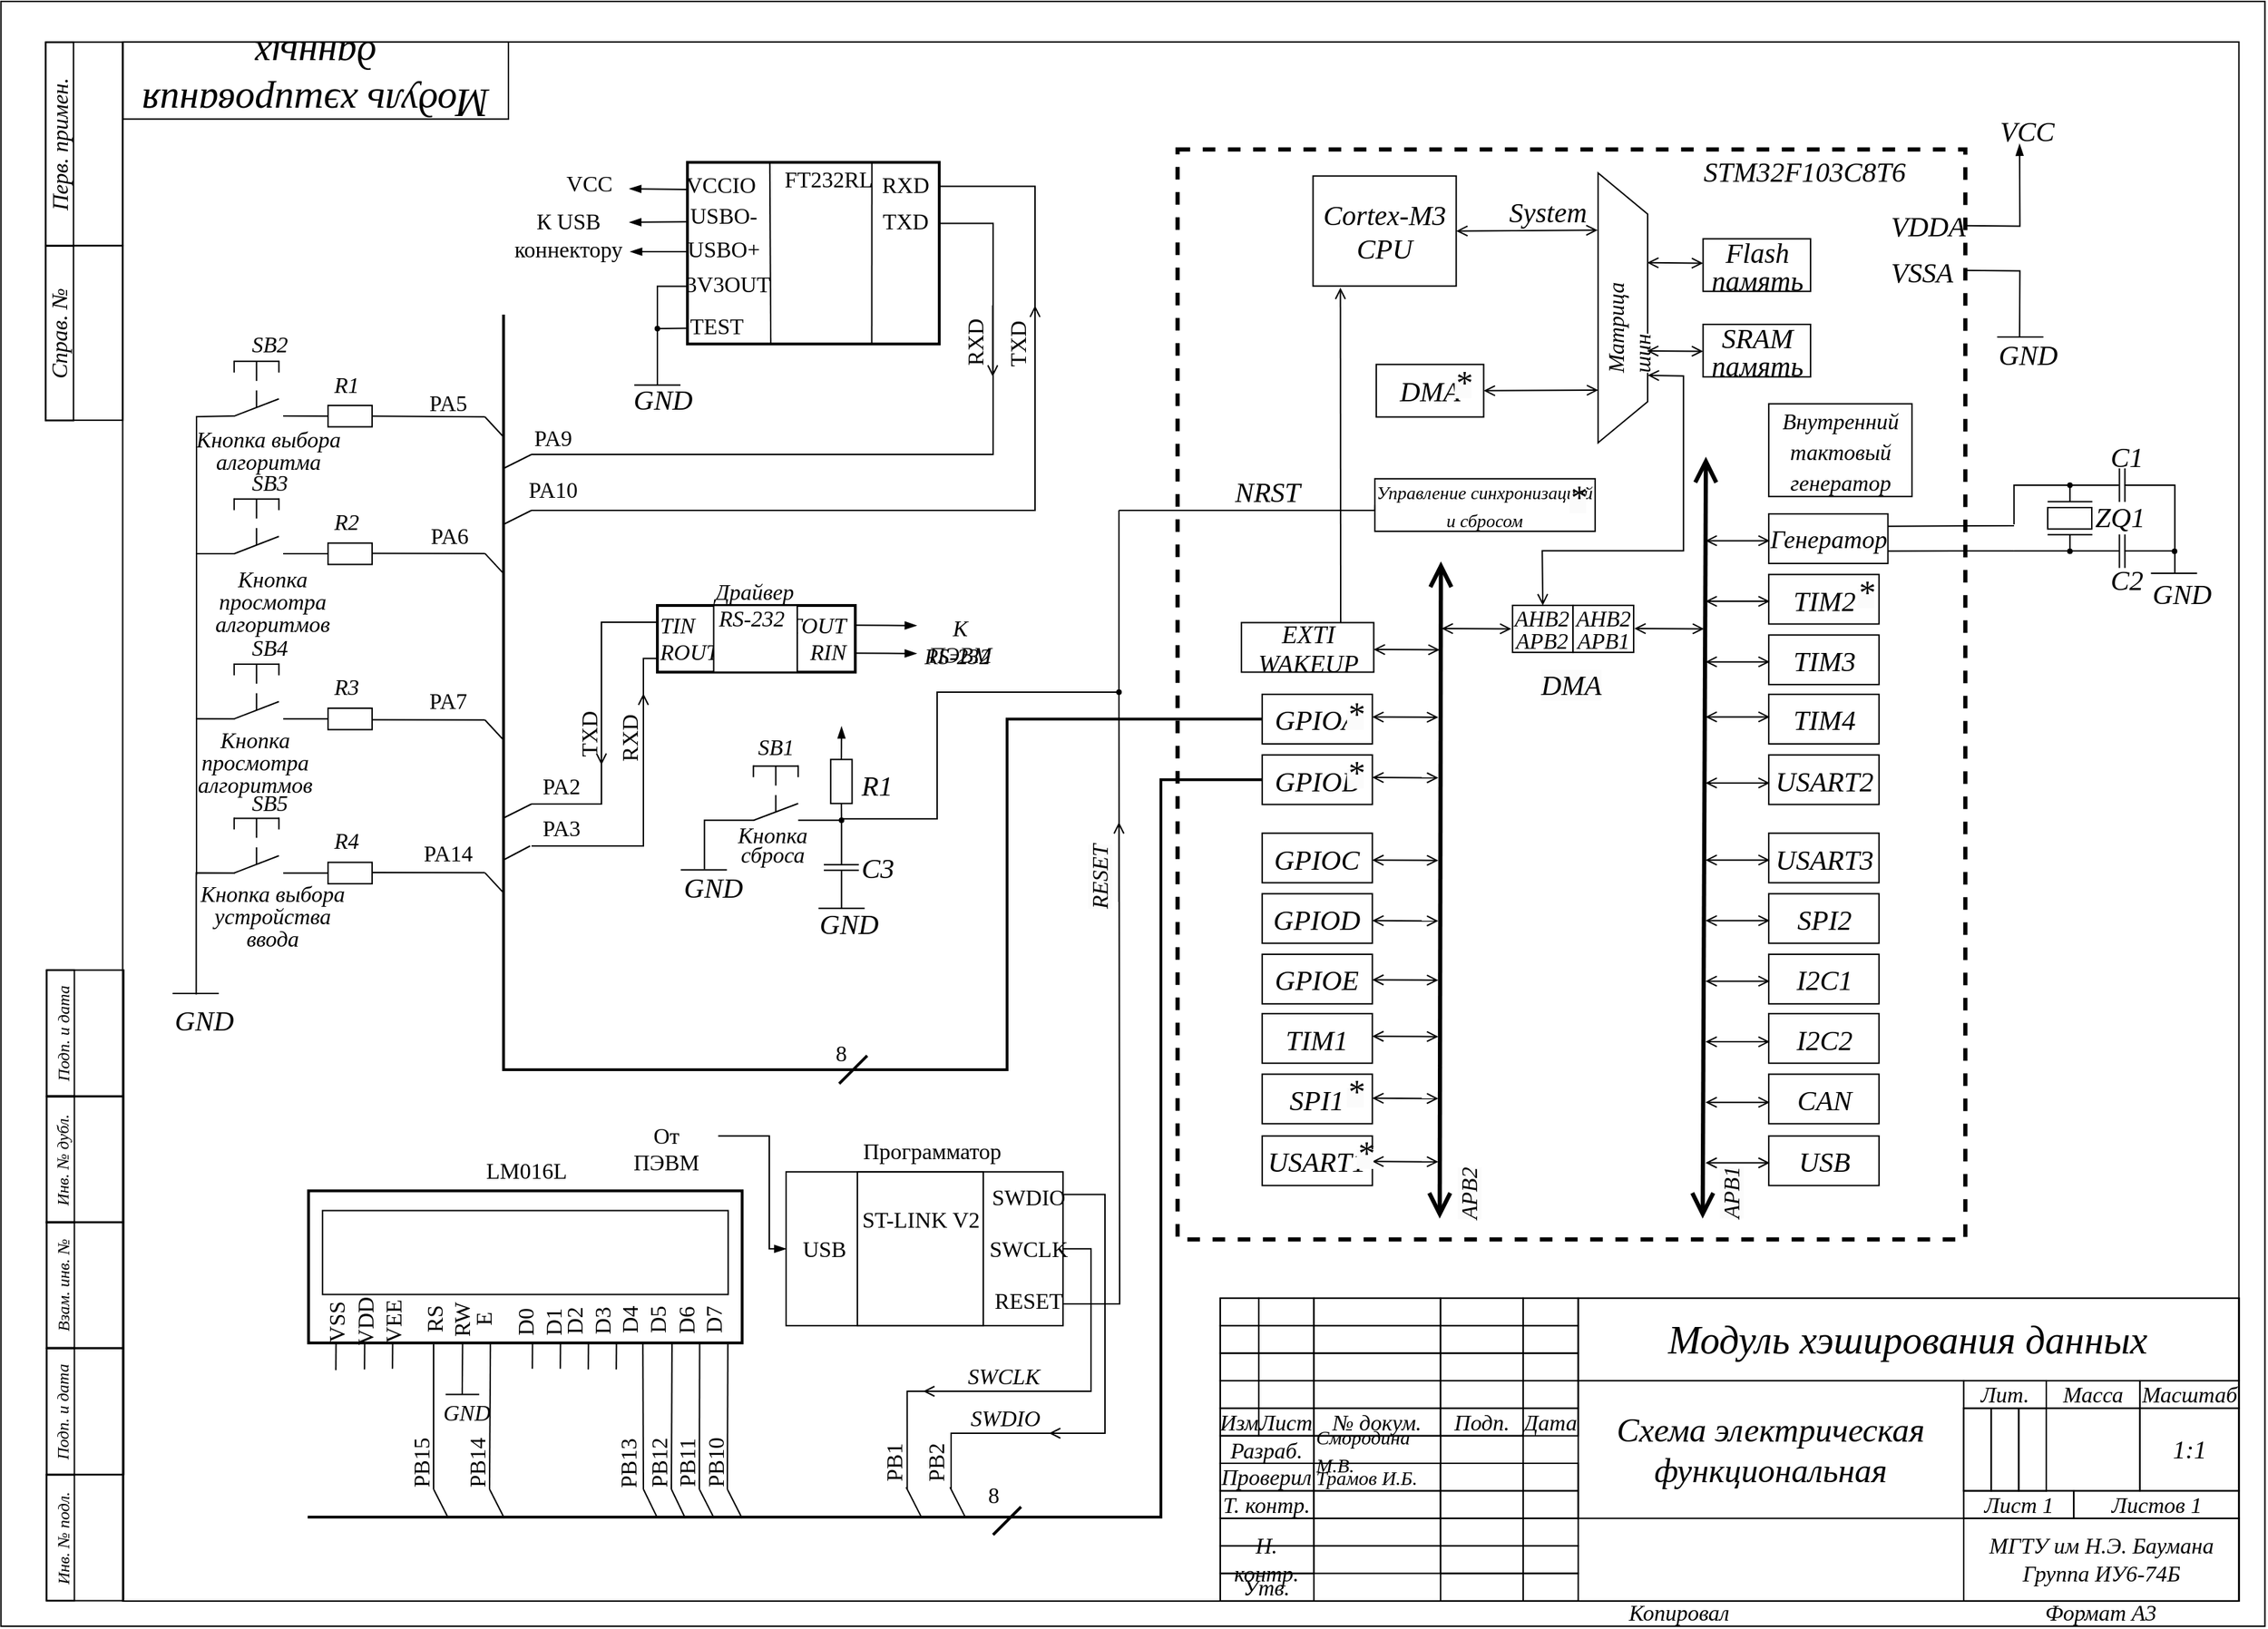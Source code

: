 <mxfile version="22.1.11" type="device">
  <diagram name="Страница — 1" id="src1FTtseUFzk39TQ4-U">
    <mxGraphModel dx="2456" dy="2493" grid="1" gridSize="10" guides="1" tooltips="1" connect="1" arrows="1" fold="1" page="1" pageScale="1" pageWidth="827" pageHeight="1169" math="0" shadow="0">
      <root>
        <UserObject label="" Designer="&lt;font style=&quot;font-size: 14px;&quot;&gt;Смородина М.В.&lt;/font&gt;" Checker="&lt;font style=&quot;font-size: 14px;&quot;&gt;Трамов И.Б.&lt;/font&gt;" ProductName="&lt;font style=&quot;font-size: 24px;&quot;&gt;Схема электрическая функциональная&lt;/font&gt;" BlueprintName="&lt;font style=&quot;font-size: 28px;&quot;&gt;Модуль хэширования данных&lt;/font&gt;" Scale="&lt;font style=&quot;font-size: 18px;&quot;&gt;1:1&lt;/font&gt;" Manufacturer="МГТУ им Н.Э. Баумана&lt;br style=&quot;border-color: var(--border-color);&quot;&gt;Группа ИУ6-74Б" id="0">
          <mxCell />
        </UserObject>
        <mxCell id="1" parent="0" />
        <mxCell id="0Ov8n9n56HKdVS319JqA-368" value="" style="rounded=0;whiteSpace=wrap;html=1;fillColor=none;strokeWidth=1;strokeColor=#000000;fontStyle=2" parent="1" vertex="1">
          <mxGeometry x="-459.29" y="-343.96" width="1618.58" height="1162" as="geometry" />
        </mxCell>
        <mxCell id="0Ov8n9n56HKdVS319JqA-369" value="" style="rounded=0;whiteSpace=wrap;html=1;strokeWidth=1;fillColor=none;strokeColor=#000000;fontStyle=2" parent="1" vertex="1">
          <mxGeometry x="-372.28" y="-314.96" width="1513" height="1115" as="geometry" />
        </mxCell>
        <mxCell id="0Ov8n9n56HKdVS319JqA-371" value="" style="rounded=0;whiteSpace=wrap;html=1;fillColor=none;fontSize=16;fontFamily=Gost Type B;fontSource=https%3A%2F%2Ffonts.googleapis.com%2Fcss%3Ffamily%3DGost%2BType%2BB;strokeWidth=2;" parent="1" vertex="1">
          <mxGeometry x="-239.39" y="506.66" width="310" height="108.75" as="geometry" />
        </mxCell>
        <mxCell id="0Ov8n9n56HKdVS319JqA-372" value="" style="rounded=0;whiteSpace=wrap;html=1;strokeWidth=1;fillColor=none;fontFamily=Gost Type B;strokeColor=#000000;fontStyle=2;fontSource=https%3A%2F%2Ffonts.googleapis.com%2Fcss%3Ffamily%3DGost%2BType%2BB;fontSize=16;" parent="1" vertex="1">
          <mxGeometry x="412.38" y="583.397" width="728.345" height="216.535" as="geometry" />
        </mxCell>
        <mxCell id="0Ov8n9n56HKdVS319JqA-373" value="" style="rounded=0;whiteSpace=wrap;html=1;strokeWidth=1;fillColor=none;fontFamily=Gost Type B;fontSize=16;strokeColor=#000000;fontStyle=2;fontSource=https%3A%2F%2Ffonts.googleapis.com%2Fcss%3Ffamily%3DGost%2BType%2BB;" parent="1" vertex="1">
          <mxGeometry x="412.39" y="583.397" width="27.559" height="19.685" as="geometry" />
        </mxCell>
        <mxCell id="0Ov8n9n56HKdVS319JqA-374" value="" style="rounded=0;whiteSpace=wrap;html=1;strokeWidth=1;fillColor=none;fontFamily=Gost Type B;fontSize=16;strokeColor=#000000;fontStyle=2;fontSource=https%3A%2F%2Ffonts.googleapis.com%2Fcss%3Ffamily%3DGost%2BType%2BB;" parent="1" vertex="1">
          <mxGeometry x="412.387" y="603.084" width="27.559" height="19.685" as="geometry" />
        </mxCell>
        <mxCell id="0Ov8n9n56HKdVS319JqA-375" value="" style="rounded=0;whiteSpace=wrap;html=1;strokeWidth=1;fillColor=none;fontFamily=Gost Type B;fontSize=16;strokeColor=#000000;fontStyle=2;fontSource=https%3A%2F%2Ffonts.googleapis.com%2Fcss%3Ffamily%3DGost%2BType%2BB;" parent="1" vertex="1">
          <mxGeometry x="412.397" y="622.764" width="27.559" height="19.685" as="geometry" />
        </mxCell>
        <mxCell id="0Ov8n9n56HKdVS319JqA-376" value="" style="rounded=0;whiteSpace=wrap;html=1;strokeWidth=1;fillColor=none;fontFamily=Gost Type B;fontSize=16;strokeColor=#000000;fontStyle=2;fontSource=https%3A%2F%2Ffonts.googleapis.com%2Fcss%3Ffamily%3DGost%2BType%2BB;" parent="1" vertex="1">
          <mxGeometry x="412.394" y="642.451" width="27.559" height="19.685" as="geometry" />
        </mxCell>
        <mxCell id="0Ov8n9n56HKdVS319JqA-377" value="Изм" style="rounded=0;whiteSpace=wrap;html=1;strokeWidth=1;fillColor=none;fontFamily=Gost Type B;fontStyle=2;fontSize=16;strokeColor=#000000;fontSource=https%3A%2F%2Ffonts.googleapis.com%2Fcss%3Ffamily%3DGost%2BType%2BB;" parent="1" vertex="1">
          <mxGeometry x="412.391" y="662.138" width="27.559" height="19.685" as="geometry" />
        </mxCell>
        <mxCell id="0Ov8n9n56HKdVS319JqA-378" value="" style="rounded=0;whiteSpace=wrap;html=1;strokeWidth=1;fillColor=none;fontFamily=Gost Type B;fontSize=16;strokeColor=#000000;fontStyle=2;fontSource=https%3A%2F%2Ffonts.googleapis.com%2Fcss%3Ffamily%3DGost%2BType%2BB;" parent="1" vertex="1">
          <mxGeometry x="439.957" y="583.394" width="39.37" height="19.685" as="geometry" />
        </mxCell>
        <mxCell id="0Ov8n9n56HKdVS319JqA-379" value="" style="rounded=0;whiteSpace=wrap;html=1;strokeWidth=1;fillColor=none;fontFamily=Gost Type B;fontSize=16;strokeColor=#000000;fontStyle=2;fontSource=https%3A%2F%2Ffonts.googleapis.com%2Fcss%3Ffamily%3DGost%2BType%2BB;" parent="1" vertex="1">
          <mxGeometry x="439.954" y="603.081" width="39.37" height="19.685" as="geometry" />
        </mxCell>
        <mxCell id="0Ov8n9n56HKdVS319JqA-380" value="" style="rounded=0;whiteSpace=wrap;html=1;strokeWidth=1;fillColor=none;fontFamily=Gost Type B;fontSize=16;strokeColor=#000000;fontStyle=2;fontSource=https%3A%2F%2Ffonts.googleapis.com%2Fcss%3Ffamily%3DGost%2BType%2BB;" parent="1" vertex="1">
          <mxGeometry x="439.964" y="622.761" width="39.37" height="19.685" as="geometry" />
        </mxCell>
        <mxCell id="0Ov8n9n56HKdVS319JqA-381" value="" style="rounded=0;whiteSpace=wrap;html=1;strokeWidth=1;fillColor=none;fontFamily=Gost Type B;fontSize=16;strokeColor=#000000;fontStyle=2;fontSource=https%3A%2F%2Ffonts.googleapis.com%2Fcss%3Ffamily%3DGost%2BType%2BB;" parent="1" vertex="1">
          <mxGeometry x="439.961" y="642.448" width="39.37" height="19.685" as="geometry" />
        </mxCell>
        <mxCell id="0Ov8n9n56HKdVS319JqA-382" value="Лист" style="rounded=0;whiteSpace=wrap;html=1;strokeWidth=1;fillColor=none;fontFamily=Gost Type B;fontStyle=2;fontSize=16;strokeColor=#000000;fontSource=https%3A%2F%2Ffonts.googleapis.com%2Fcss%3Ffamily%3DGost%2BType%2BB;" parent="1" vertex="1">
          <mxGeometry x="439.958" y="662.135" width="39.37" height="19.685" as="geometry" />
        </mxCell>
        <mxCell id="0Ov8n9n56HKdVS319JqA-383" value="" style="rounded=0;whiteSpace=wrap;html=1;strokeWidth=1;fillColor=none;fontFamily=Gost Type B;fontSize=16;strokeColor=#000000;fontStyle=2;fontSource=https%3A%2F%2Ffonts.googleapis.com%2Fcss%3Ffamily%3DGost%2BType%2BB;" parent="1" vertex="1">
          <mxGeometry x="479.334" y="583.401" width="90.551" height="19.685" as="geometry" />
        </mxCell>
        <mxCell id="0Ov8n9n56HKdVS319JqA-384" value="" style="rounded=0;whiteSpace=wrap;html=1;strokeWidth=1;fillColor=none;fontFamily=Gost Type B;fontSize=16;strokeColor=#000000;fontStyle=2;fontSource=https%3A%2F%2Ffonts.googleapis.com%2Fcss%3Ffamily%3DGost%2BType%2BB;" parent="1" vertex="1">
          <mxGeometry x="479.331" y="603.088" width="90.551" height="19.685" as="geometry" />
        </mxCell>
        <mxCell id="0Ov8n9n56HKdVS319JqA-385" value="" style="rounded=0;whiteSpace=wrap;html=1;strokeWidth=1;fillColor=none;fontFamily=Gost Type B;fontSize=16;strokeColor=#000000;fontStyle=2;fontSource=https%3A%2F%2Ffonts.googleapis.com%2Fcss%3Ffamily%3DGost%2BType%2BB;" parent="1" vertex="1">
          <mxGeometry x="479.341" y="622.768" width="90.551" height="19.685" as="geometry" />
        </mxCell>
        <mxCell id="0Ov8n9n56HKdVS319JqA-386" value="" style="rounded=0;whiteSpace=wrap;html=1;strokeWidth=1;fillColor=none;fontFamily=Gost Type B;fontSize=16;strokeColor=#000000;fontStyle=2;fontSource=https%3A%2F%2Ffonts.googleapis.com%2Fcss%3Ffamily%3DGost%2BType%2BB;" parent="1" vertex="1">
          <mxGeometry x="479.338" y="642.455" width="90.551" height="19.685" as="geometry" />
        </mxCell>
        <mxCell id="0Ov8n9n56HKdVS319JqA-387" value="№ докум." style="rounded=0;whiteSpace=wrap;html=1;strokeWidth=1;fillColor=none;fontFamily=Gost Type B;fontStyle=2;fontSize=16;strokeColor=#000000;fontSource=https%3A%2F%2Ffonts.googleapis.com%2Fcss%3Ffamily%3DGost%2BType%2BB;" parent="1" vertex="1">
          <mxGeometry x="479.335" y="662.142" width="90.551" height="19.685" as="geometry" />
        </mxCell>
        <mxCell id="0Ov8n9n56HKdVS319JqA-388" value="" style="rounded=0;whiteSpace=wrap;html=1;strokeWidth=1;fillColor=none;fontFamily=Gost Type B;fontSize=16;strokeColor=#000000;fontStyle=2;fontSource=https%3A%2F%2Ffonts.googleapis.com%2Fcss%3Ffamily%3DGost%2BType%2BB;" parent="1" vertex="1">
          <mxGeometry x="569.891" y="583.398" width="59.055" height="19.685" as="geometry" />
        </mxCell>
        <mxCell id="0Ov8n9n56HKdVS319JqA-389" value="" style="rounded=0;whiteSpace=wrap;html=1;strokeWidth=1;fillColor=none;fontFamily=Gost Type B;fontSize=16;strokeColor=#000000;fontStyle=2;fontSource=https%3A%2F%2Ffonts.googleapis.com%2Fcss%3Ffamily%3DGost%2BType%2BB;" parent="1" vertex="1">
          <mxGeometry x="569.888" y="603.085" width="59.055" height="19.685" as="geometry" />
        </mxCell>
        <mxCell id="0Ov8n9n56HKdVS319JqA-390" value="" style="rounded=0;whiteSpace=wrap;html=1;strokeWidth=1;fillColor=none;fontFamily=Gost Type B;fontSize=16;strokeColor=#000000;fontStyle=2;fontSource=https%3A%2F%2Ffonts.googleapis.com%2Fcss%3Ffamily%3DGost%2BType%2BB;" parent="1" vertex="1">
          <mxGeometry x="569.898" y="622.765" width="59.055" height="19.685" as="geometry" />
        </mxCell>
        <mxCell id="0Ov8n9n56HKdVS319JqA-391" value="" style="rounded=0;whiteSpace=wrap;html=1;strokeWidth=1;fillColor=none;fontFamily=Gost Type B;fontSize=16;strokeColor=#000000;fontStyle=2;fontSource=https%3A%2F%2Ffonts.googleapis.com%2Fcss%3Ffamily%3DGost%2BType%2BB;" parent="1" vertex="1">
          <mxGeometry x="569.895" y="642.452" width="59.055" height="19.685" as="geometry" />
        </mxCell>
        <mxCell id="0Ov8n9n56HKdVS319JqA-392" value="Подп." style="rounded=0;whiteSpace=wrap;html=1;strokeWidth=1;fillColor=none;fontFamily=Gost Type B;fontStyle=2;fontSize=16;strokeColor=#000000;fontSource=https%3A%2F%2Ffonts.googleapis.com%2Fcss%3Ffamily%3DGost%2BType%2BB;" parent="1" vertex="1">
          <mxGeometry x="569.892" y="662.139" width="59.055" height="19.685" as="geometry" />
        </mxCell>
        <mxCell id="0Ov8n9n56HKdVS319JqA-393" value="" style="rounded=0;whiteSpace=wrap;html=1;strokeWidth=1;fillColor=none;fontFamily=Gost Type B;fontSize=16;strokeColor=#000000;fontStyle=2;fontSource=https%3A%2F%2Ffonts.googleapis.com%2Fcss%3Ffamily%3DGost%2BType%2BB;" parent="1" vertex="1">
          <mxGeometry x="569.898" y="681.815" width="59.055" height="19.685" as="geometry" />
        </mxCell>
        <mxCell id="0Ov8n9n56HKdVS319JqA-394" value="" style="rounded=0;whiteSpace=wrap;html=1;strokeWidth=1;fillColor=none;fontFamily=Gost Type B;fontSize=16;strokeColor=#000000;fontStyle=2;fontSource=https%3A%2F%2Ffonts.googleapis.com%2Fcss%3Ffamily%3DGost%2BType%2BB;" parent="1" vertex="1">
          <mxGeometry x="569.895" y="701.502" width="59.055" height="19.685" as="geometry" />
        </mxCell>
        <mxCell id="0Ov8n9n56HKdVS319JqA-395" value="" style="rounded=0;whiteSpace=wrap;html=1;strokeWidth=1;fillColor=none;fontFamily=Gost Type B;fontSize=16;strokeColor=#000000;fontStyle=2;fontSource=https%3A%2F%2Ffonts.googleapis.com%2Fcss%3Ffamily%3DGost%2BType%2BB;" parent="1" vertex="1">
          <mxGeometry x="569.905" y="721.182" width="59.055" height="19.685" as="geometry" />
        </mxCell>
        <mxCell id="0Ov8n9n56HKdVS319JqA-396" value="" style="rounded=0;whiteSpace=wrap;html=1;strokeWidth=1;fillColor=none;fontFamily=Gost Type B;fontSize=16;strokeColor=#000000;fontStyle=2;fontSource=https%3A%2F%2Ffonts.googleapis.com%2Fcss%3Ffamily%3DGost%2BType%2BB;" parent="1" vertex="1">
          <mxGeometry x="569.902" y="740.869" width="59.055" height="19.685" as="geometry" />
        </mxCell>
        <mxCell id="0Ov8n9n56HKdVS319JqA-397" value="" style="rounded=0;whiteSpace=wrap;html=1;strokeWidth=1;fillColor=none;fontFamily=Gost Type B;fontSize=16;strokeColor=#000000;fontStyle=2;fontSource=https%3A%2F%2Ffonts.googleapis.com%2Fcss%3Ffamily%3DGost%2BType%2BB;" parent="1" vertex="1">
          <mxGeometry x="569.899" y="760.556" width="59.055" height="19.685" as="geometry" />
        </mxCell>
        <mxCell id="0Ov8n9n56HKdVS319JqA-398" value="" style="rounded=0;whiteSpace=wrap;html=1;strokeWidth=1;fillColor=none;fontFamily=Gost Type B;fontSize=16;strokeColor=#000000;fontStyle=2;fontSource=https%3A%2F%2Ffonts.googleapis.com%2Fcss%3Ffamily%3DGost%2BType%2BB;" parent="1" vertex="1">
          <mxGeometry x="628.965" y="583.402" width="39.37" height="19.685" as="geometry" />
        </mxCell>
        <mxCell id="0Ov8n9n56HKdVS319JqA-399" value="" style="rounded=0;whiteSpace=wrap;html=1;strokeWidth=1;fillColor=none;fontFamily=Gost Type B;fontSize=16;strokeColor=#000000;fontStyle=2;fontSource=https%3A%2F%2Ffonts.googleapis.com%2Fcss%3Ffamily%3DGost%2BType%2BB;" parent="1" vertex="1">
          <mxGeometry x="628.962" y="603.089" width="39.37" height="19.685" as="geometry" />
        </mxCell>
        <mxCell id="0Ov8n9n56HKdVS319JqA-400" value="" style="rounded=0;whiteSpace=wrap;html=1;strokeWidth=1;fillColor=none;fontFamily=Gost Type B;fontSize=16;strokeColor=#000000;fontStyle=2;fontSource=https%3A%2F%2Ffonts.googleapis.com%2Fcss%3Ffamily%3DGost%2BType%2BB;" parent="1" vertex="1">
          <mxGeometry x="628.972" y="622.769" width="39.37" height="19.685" as="geometry" />
        </mxCell>
        <mxCell id="0Ov8n9n56HKdVS319JqA-401" value="" style="rounded=0;whiteSpace=wrap;html=1;strokeWidth=1;fillColor=none;fontFamily=Gost Type B;fontSize=16;strokeColor=#000000;fontStyle=2;fontSource=https%3A%2F%2Ffonts.googleapis.com%2Fcss%3Ffamily%3DGost%2BType%2BB;" parent="1" vertex="1">
          <mxGeometry x="628.969" y="642.456" width="39.37" height="19.685" as="geometry" />
        </mxCell>
        <mxCell id="0Ov8n9n56HKdVS319JqA-402" value="Дата" style="rounded=0;whiteSpace=wrap;html=1;strokeWidth=1;fillColor=none;fontFamily=Gost Type B;fontStyle=2;fontSize=16;strokeColor=#000000;fontSource=https%3A%2F%2Ffonts.googleapis.com%2Fcss%3Ffamily%3DGost%2BType%2BB;" parent="1" vertex="1">
          <mxGeometry x="628.966" y="662.143" width="39.37" height="19.685" as="geometry" />
        </mxCell>
        <mxCell id="0Ov8n9n56HKdVS319JqA-403" value="" style="rounded=0;whiteSpace=wrap;html=1;strokeWidth=1;fillColor=none;fontFamily=Gost Type B;fontSize=16;strokeColor=#000000;fontStyle=2;fontSource=https%3A%2F%2Ffonts.googleapis.com%2Fcss%3Ffamily%3DGost%2BType%2BB;" parent="1" vertex="1">
          <mxGeometry x="628.979" y="721.176" width="39.37" height="19.685" as="geometry" />
        </mxCell>
        <mxCell id="0Ov8n9n56HKdVS319JqA-404" value="" style="rounded=0;whiteSpace=wrap;html=1;strokeWidth=1;fillColor=none;fontFamily=Gost Type B;fontSize=16;strokeColor=#000000;fontStyle=2;fontSource=https%3A%2F%2Ffonts.googleapis.com%2Fcss%3Ffamily%3DGost%2BType%2BB;" parent="1" vertex="1">
          <mxGeometry x="628.976" y="740.863" width="39.37" height="19.685" as="geometry" />
        </mxCell>
        <mxCell id="0Ov8n9n56HKdVS319JqA-405" value="" style="rounded=0;whiteSpace=wrap;html=1;strokeWidth=1;fillColor=none;fontFamily=Gost Type B;fontSize=16;strokeColor=#000000;fontStyle=2;fontSource=https%3A%2F%2Ffonts.googleapis.com%2Fcss%3Ffamily%3DGost%2BType%2BB;" parent="1" vertex="1">
          <mxGeometry x="628.973" y="760.55" width="39.37" height="19.685" as="geometry" />
        </mxCell>
        <mxCell id="0Ov8n9n56HKdVS319JqA-406" value="" style="rounded=0;whiteSpace=wrap;html=1;strokeWidth=1;fillColor=none;fontFamily=Gost Type B;fontSize=16;strokeColor=#000000;fontStyle=2;fontSource=https%3A%2F%2Ffonts.googleapis.com%2Fcss%3Ffamily%3DGost%2BType%2BB;" parent="1" vertex="1">
          <mxGeometry x="569.926" y="780.253" width="59.055" height="19.685" as="geometry" />
        </mxCell>
        <mxCell id="0Ov8n9n56HKdVS319JqA-407" value="Разраб." style="rounded=0;whiteSpace=wrap;html=1;strokeWidth=1;fillColor=none;fontFamily=Gost Type B;fontStyle=2;fontSize=16;strokeColor=#000000;fontSource=https%3A%2F%2Ffonts.googleapis.com%2Fcss%3Ffamily%3DGost%2BType%2BB;" parent="1" vertex="1">
          <mxGeometry x="412.415" y="681.812" width="66.929" height="19.685" as="geometry" />
        </mxCell>
        <mxCell id="0Ov8n9n56HKdVS319JqA-408" value="Проверил" style="rounded=0;whiteSpace=wrap;html=1;strokeWidth=1;fillColor=none;fontFamily=Gost Type B;fontStyle=2;fontSize=16;strokeColor=#000000;fontSource=https%3A%2F%2Ffonts.googleapis.com%2Fcss%3Ffamily%3DGost%2BType%2BB;" parent="1" vertex="1">
          <mxGeometry x="412.382" y="701.499" width="66.929" height="19.685" as="geometry" />
        </mxCell>
        <mxCell id="0Ov8n9n56HKdVS319JqA-409" value="Т. контр." style="rounded=0;whiteSpace=wrap;html=1;strokeWidth=1;fillColor=none;fontFamily=Gost Type B;fontStyle=2;fontSize=16;strokeColor=#000000;fontSource=https%3A%2F%2Ffonts.googleapis.com%2Fcss%3Ffamily%3DGost%2BType%2BB;" parent="1" vertex="1">
          <mxGeometry x="412.379" y="721.186" width="66.929" height="19.685" as="geometry" />
        </mxCell>
        <mxCell id="0Ov8n9n56HKdVS319JqA-410" value="" style="rounded=0;whiteSpace=wrap;html=1;strokeWidth=1;fillColor=none;fontFamily=Gost Type B;fontStyle=2;fontSize=16;strokeColor=#000000;fontSource=https%3A%2F%2Ffonts.googleapis.com%2Fcss%3Ffamily%3DGost%2BType%2BB;" parent="1" vertex="1">
          <mxGeometry x="412.416" y="740.873" width="66.929" height="19.685" as="geometry" />
        </mxCell>
        <mxCell id="0Ov8n9n56HKdVS319JqA-411" value="Н. контр." style="rounded=0;whiteSpace=wrap;html=1;strokeWidth=1;fillColor=none;fontFamily=Gost Type B;fontStyle=2;fontSize=16;strokeColor=#000000;fontSource=https%3A%2F%2Ffonts.googleapis.com%2Fcss%3Ffamily%3DGost%2BType%2BB;" parent="1" vertex="1">
          <mxGeometry x="412.413" y="760.57" width="66.929" height="19.685" as="geometry" />
        </mxCell>
        <mxCell id="0Ov8n9n56HKdVS319JqA-412" value="Утв." style="rounded=0;whiteSpace=wrap;html=1;strokeWidth=1;fillColor=none;fontFamily=Gost Type B;fontStyle=2;fontSize=16;strokeColor=#000000;fontSource=https%3A%2F%2Ffonts.googleapis.com%2Fcss%3Ffamily%3DGost%2BType%2BB;" parent="1" vertex="1">
          <mxGeometry x="412.42" y="780.257" width="66.929" height="19.685" as="geometry" />
        </mxCell>
        <object placeholders="1" placeholder="Designer" label="&lt;font style=&quot;font-size: 14px;&quot;&gt;Смородина М.В.&lt;/font&gt;" id="0Ov8n9n56HKdVS319JqA-413">
          <mxCell style="rounded=0;whiteSpace=wrap;html=1;strokeWidth=1;fillColor=none;fontFamily=Gost Type B;fontSize=16;strokeColor=#000000;fontStyle=2;align=left;fontSource=https%3A%2F%2Ffonts.googleapis.com%2Fcss%3Ffamily%3DGost%2BType%2BB;" parent="1" vertex="1">
            <mxGeometry x="479.37" y="681.83" width="90.63" height="19.68" as="geometry" />
          </mxCell>
        </object>
        <mxCell id="0Ov8n9n56HKdVS319JqA-414" value="" style="rounded=0;whiteSpace=wrap;html=1;strokeWidth=1;fillColor=none;fontFamily=Gost Type B;fontSize=16;strokeColor=#000000;fontStyle=2;fontSource=https%3A%2F%2Ffonts.googleapis.com%2Fcss%3Ffamily%3DGost%2BType%2BB;" parent="1" vertex="1">
          <mxGeometry x="479.329" y="740.886" width="90.551" height="19.685" as="geometry" />
        </mxCell>
        <mxCell id="0Ov8n9n56HKdVS319JqA-415" value="" style="rounded=0;whiteSpace=wrap;html=1;strokeWidth=1;fillColor=none;fontFamily=Gost Type B;fontSize=16;strokeColor=#000000;fontStyle=2;fontSource=https%3A%2F%2Ffonts.googleapis.com%2Fcss%3Ffamily%3DGost%2BType%2BB;" parent="1" vertex="1">
          <mxGeometry x="479.292" y="721.199" width="90.551" height="19.685" as="geometry" />
        </mxCell>
        <object placeholders="1" placeholder="Checker" label="&lt;font style=&quot;font-size: 14px;&quot;&gt;Трамов И.Б.&lt;/font&gt;" id="0Ov8n9n56HKdVS319JqA-416">
          <mxCell style="rounded=0;whiteSpace=wrap;html=1;strokeWidth=1;fillColor=none;fontFamily=Gost Type B;fontSize=16;strokeColor=#000000;fontStyle=2;align=left;fontSource=https%3A%2F%2Ffonts.googleapis.com%2Fcss%3Ffamily%3DGost%2BType%2BB;" parent="1" vertex="1">
            <mxGeometry x="479.295" y="701.512" width="90.551" height="19.685" as="geometry" />
          </mxCell>
        </object>
        <mxCell id="0Ov8n9n56HKdVS319JqA-417" value="" style="rounded=0;whiteSpace=wrap;html=1;strokeWidth=1;fillColor=none;fontFamily=Gost Type B;fontSize=16;strokeColor=#000000;fontStyle=2;fontSource=https%3A%2F%2Ffonts.googleapis.com%2Fcss%3Ffamily%3DGost%2BType%2BB;" parent="1" vertex="1">
          <mxGeometry x="479.369" y="760.546" width="90.551" height="19.685" as="geometry" />
        </mxCell>
        <object placeholders="1" placeholder="BlueprintName" label="&lt;font style=&quot;font-size: 28px;&quot;&gt;Модуль хэширования данных&lt;/font&gt;" id="0Ov8n9n56HKdVS319JqA-418">
          <mxCell style="rounded=0;whiteSpace=wrap;html=1;strokeWidth=1;fillColor=none;fontFamily=Gost Type B;fontSize=16;strokeColor=#000000;fontStyle=2;fontSource=https%3A%2F%2Ffonts.googleapis.com%2Fcss%3Ffamily%3DGost%2BType%2BB;" parent="1" vertex="1">
            <mxGeometry x="668.348" y="583.405" width="472.44" height="59.055" as="geometry" />
          </mxCell>
        </object>
        <object placeholders="1" placeholder="ProductName" label="&lt;font style=&quot;font-size: 24px;&quot;&gt;Схема электрическая функциональная&lt;/font&gt;" id="0Ov8n9n56HKdVS319JqA-419">
          <mxCell style="rounded=0;whiteSpace=wrap;html=1;strokeWidth=1;fillColor=none;fontFamily=Gost Type B;fontSize=16;strokeColor=#000000;fontStyle=2;fontSource=https%3A%2F%2Ffonts.googleapis.com%2Fcss%3Ffamily%3DGost%2BType%2BB;" parent="1" vertex="1">
            <mxGeometry x="668.345" y="642.432" width="275.59" height="98.425" as="geometry" />
          </mxCell>
        </object>
        <object placeholders="1" placeholder="Manufacturer" label="МГТУ им Н.Э. Баумана&lt;br style=&quot;border-color: var(--border-color);&quot;&gt;Группа ИУ6-74Б" id="0Ov8n9n56HKdVS319JqA-420">
          <mxCell style="rounded=0;whiteSpace=wrap;html=1;strokeWidth=1;fillColor=none;fontFamily=Gost Type B;fontSize=16;strokeColor=#000000;fontStyle=2;fontSource=https%3A%2F%2Ffonts.googleapis.com%2Fcss%3Ffamily%3DGost%2BType%2BB;" parent="1" vertex="1">
            <mxGeometry x="943.939" y="740.886" width="196.85" height="59.055" as="geometry" />
          </mxCell>
        </object>
        <object label="Лист 1" placeholders="1" id="0Ov8n9n56HKdVS319JqA-421">
          <mxCell style="rounded=0;whiteSpace=wrap;html=1;strokeWidth=1;fillColor=none;fontFamily=Gost Type B;fontStyle=2;fontSize=16;strokeColor=#000000;fontSource=https%3A%2F%2Ffonts.googleapis.com%2Fcss%3Ffamily%3DGost%2BType%2BB;" parent="1" vertex="1">
            <mxGeometry x="943.936" y="721.163" width="78.74" height="19.685" as="geometry" />
          </mxCell>
        </object>
        <mxCell id="0Ov8n9n56HKdVS319JqA-422" value="Листов 1" style="rounded=0;whiteSpace=wrap;html=1;strokeWidth=1;fillColor=none;fontFamily=Gost Type B;fontStyle=2;fontSize=16;strokeColor=#000000;fontSource=https%3A%2F%2Ffonts.googleapis.com%2Fcss%3Ffamily%3DGost%2BType%2BB;" parent="1" vertex="1">
          <mxGeometry x="1022.613" y="721.2" width="118.11" height="19.685" as="geometry" />
        </mxCell>
        <mxCell id="0Ov8n9n56HKdVS319JqA-423" value="Масштаб" style="rounded=0;whiteSpace=wrap;html=1;strokeWidth=1;fillColor=none;fontFamily=Gost Type B;fontStyle=2;fontSize=16;strokeColor=#000000;fontSource=https%3A%2F%2Ffonts.googleapis.com%2Fcss%3Ffamily%3DGost%2BType%2BB;" parent="1" vertex="1">
          <mxGeometry x="1069.92" y="642.437" width="70.866" height="19.685" as="geometry" />
        </mxCell>
        <mxCell id="0Ov8n9n56HKdVS319JqA-424" value="Масса" style="rounded=0;whiteSpace=wrap;html=1;strokeWidth=1;fillColor=none;fontFamily=Gost Type B;fontStyle=2;fontSize=16;strokeColor=#000000;fontSource=https%3A%2F%2Ffonts.googleapis.com%2Fcss%3Ffamily%3DGost%2BType%2BB;" parent="1" vertex="1">
          <mxGeometry x="1002.987" y="642.464" width="66.929" height="19.685" as="geometry" />
        </mxCell>
        <mxCell id="0Ov8n9n56HKdVS319JqA-425" value="Лит." style="rounded=0;whiteSpace=wrap;html=1;strokeWidth=1;fillColor=none;fontFamily=Gost Type B;fontStyle=2;fontSize=16;strokeColor=#000000;fontSource=https%3A%2F%2Ffonts.googleapis.com%2Fcss%3Ffamily%3DGost%2BType%2BB;" parent="1" vertex="1">
          <mxGeometry x="943.934" y="642.431" width="59.055" height="19.685" as="geometry" />
        </mxCell>
        <mxCell id="0Ov8n9n56HKdVS319JqA-426" value="" style="rounded=0;whiteSpace=wrap;html=1;strokeWidth=1;fillColor=none;fontFamily=Gost Type B;strokeColor=#000000;fontStyle=2;fontSource=https%3A%2F%2Ffonts.googleapis.com%2Fcss%3Ffamily%3DGost%2BType%2BB;fontSize=16;" parent="1" vertex="1">
          <mxGeometry x="943.901" y="662.148" width="59.055" height="59.055" as="geometry" />
        </mxCell>
        <mxCell id="0Ov8n9n56HKdVS319JqA-427" value="" style="rounded=0;whiteSpace=wrap;html=1;strokeWidth=1;fillColor=none;fontFamily=Gost Type B;strokeColor=#000000;fontStyle=2;fontSource=https%3A%2F%2Ffonts.googleapis.com%2Fcss%3Ffamily%3DGost%2BType%2BB;fontSize=16;" parent="1" vertex="1">
          <mxGeometry x="1002.994" y="662.111" width="66.929" height="59.055" as="geometry" />
        </mxCell>
        <object placeholders="1" placeholder="Scale" label="&lt;font style=&quot;font-size: 18px;&quot;&gt;1:1&lt;/font&gt;" id="0Ov8n9n56HKdVS319JqA-428">
          <mxCell style="rounded=0;whiteSpace=wrap;html=1;strokeWidth=1;fillColor=none;fontFamily=Gost Type B;fontSize=16;strokeColor=#000000;fontStyle=2;fontSource=https%3A%2F%2Ffonts.googleapis.com%2Fcss%3Ffamily%3DGost%2BType%2BB;" parent="1" vertex="1">
            <mxGeometry x="1069.857" y="662.114" width="70.866" height="59.055" as="geometry" />
          </mxCell>
        </object>
        <mxCell id="0Ov8n9n56HKdVS319JqA-429" value="" style="rounded=0;whiteSpace=wrap;html=1;strokeWidth=1;fillColor=none;fontFamily=Gost Type B;strokeColor=#000000;fontStyle=2;fontSource=https%3A%2F%2Ffonts.googleapis.com%2Fcss%3Ffamily%3DGost%2BType%2BB;fontSize=16;" parent="1" vertex="1">
          <mxGeometry x="943.938" y="662.105" width="19.685" height="59.055" as="geometry" />
        </mxCell>
        <mxCell id="0Ov8n9n56HKdVS319JqA-430" value="" style="rounded=0;whiteSpace=wrap;html=1;strokeWidth=1;fillColor=none;fontFamily=Gost Type B;strokeColor=#000000;fontStyle=2;fontSource=https%3A%2F%2Ffonts.googleapis.com%2Fcss%3Ffamily%3DGost%2BType%2BB;fontSize=16;" parent="1" vertex="1">
          <mxGeometry x="963.585" y="662.152" width="19.685" height="59.055" as="geometry" />
        </mxCell>
        <mxCell id="0Ov8n9n56HKdVS319JqA-431" value="" style="rounded=0;whiteSpace=wrap;html=1;strokeWidth=1;fillColor=none;fontFamily=Gost Type B;strokeColor=#000000;fontStyle=2;fontSource=https%3A%2F%2Ffonts.googleapis.com%2Fcss%3Ffamily%3DGost%2BType%2BB;fontSize=16;" parent="1" vertex="1">
          <mxGeometry x="983.312" y="662.149" width="19.685" height="59.055" as="geometry" />
        </mxCell>
        <mxCell id="0Ov8n9n56HKdVS319JqA-432" value="Копировал" style="text;html=1;strokeColor=none;fillColor=none;align=center;verticalAlign=middle;whiteSpace=wrap;rounded=0;fontFamily=Gost Type B;fontSize=16;fontStyle=2;fontSource=https%3A%2F%2Ffonts.googleapis.com%2Fcss%3Ffamily%3DGost%2BType%2BB;" parent="1" vertex="1">
          <mxGeometry x="668.313" y="798.04" width="144.64" height="20" as="geometry" />
        </mxCell>
        <mxCell id="0Ov8n9n56HKdVS319JqA-433" value="Формат А3" style="text;html=1;strokeColor=none;fillColor=none;align=center;verticalAlign=middle;whiteSpace=wrap;rounded=0;fontFamily=Gost Type B;fontSize=16;fontStyle=2;fontSource=https%3A%2F%2Ffonts.googleapis.com%2Fcss%3Ffamily%3DGost%2BType%2BB;" parent="1" vertex="1">
          <mxGeometry x="942.88" y="798.04" width="197.9" height="20" as="geometry" />
        </mxCell>
        <object placeholder="BlueprintName" placeholders="1" id="0Ov8n9n56HKdVS319JqA-434">
          <mxCell style="rounded=0;whiteSpace=wrap;html=1;strokeWidth=1;fillColor=none;strokeColor=#000000;fontFamily=Gost Type B;fontSize=16;rotation=-180;fontStyle=2;fontSource=https%3A%2F%2Ffonts.googleapis.com%2Fcss%3Ffamily%3DGost%2BType%2BB;" parent="1" vertex="1">
            <mxGeometry x="-372.07" y="-314.96" width="275.59" height="55.118" as="geometry" />
          </mxCell>
        </object>
        <mxCell id="0Ov8n9n56HKdVS319JqA-435" value="" style="rounded=0;whiteSpace=wrap;html=1;fillColor=none;rotation=-90;fontStyle=2;fontFamily=Gost Type B;fontSource=https%3A%2F%2Ffonts.googleapis.com%2Fcss%3Ffamily%3DGost%2BType%2BB;fontSize=16;" parent="1" vertex="1">
          <mxGeometry x="-472.5" y="-269.65" width="145.43" height="55" as="geometry" />
        </mxCell>
        <mxCell id="0Ov8n9n56HKdVS319JqA-436" value="Перв. примен." style="rounded=0;whiteSpace=wrap;html=1;fillColor=none;rotation=-90;fontStyle=2;fontFamily=Gost Type B;fontSource=https%3A%2F%2Ffonts.googleapis.com%2Fcss%3Ffamily%3DGost%2BType%2BB;fontSize=16;" parent="1" vertex="1">
          <mxGeometry x="-490.13" y="-252.03" width="145.43" height="20" as="geometry" />
        </mxCell>
        <mxCell id="0Ov8n9n56HKdVS319JqA-437" value="" style="rounded=0;whiteSpace=wrap;html=1;fillColor=none;rotation=-90;fontStyle=2;fontFamily=Gost Type B;fontSource=https%3A%2F%2Ffonts.googleapis.com%2Fcss%3Ffamily%3DGost%2BType%2BB;fontSize=16;" parent="1" vertex="1">
          <mxGeometry x="-462.16" y="-134.33" width="124.74" height="55" as="geometry" />
        </mxCell>
        <mxCell id="0Ov8n9n56HKdVS319JqA-438" value="Справ. №" style="rounded=0;whiteSpace=wrap;html=1;fillColor=none;rotation=-90;fontStyle=2;fontFamily=Gost Type B;fontSource=https%3A%2F%2Ffonts.googleapis.com%2Fcss%3Ffamily%3DGost%2BType%2BB;fontSize=16;" parent="1" vertex="1">
          <mxGeometry x="-479.86" y="-116.64" width="124.88" height="20" as="geometry" />
        </mxCell>
        <mxCell id="0Ov8n9n56HKdVS319JqA-439" value="" style="rounded=0;whiteSpace=wrap;html=1;fillColor=none;rotation=-90;fontStyle=2;fontFamily=Gost Type B;fontSource=https%3A%2F%2Ffonts.googleapis.com%2Fcss%3Ffamily%3DGost%2BType%2BB;fontSize=16;" parent="1" vertex="1">
          <mxGeometry x="-444.17" y="727.26" width="90" height="55" as="geometry" />
        </mxCell>
        <mxCell id="0Ov8n9n56HKdVS319JqA-440" value="&lt;font style=&quot;font-size: 12px;&quot;&gt;Инв. № подл.&lt;/font&gt;" style="rounded=0;whiteSpace=wrap;html=1;fillColor=none;rotation=-90;fontStyle=2;fontFamily=Gost Type B;fontSource=https%3A%2F%2Ffonts.googleapis.com%2Fcss%3Ffamily%3DGost%2BType%2BB;fontSize=16;" parent="1" vertex="1">
          <mxGeometry x="-461.81" y="744.76" width="90" height="20" as="geometry" />
        </mxCell>
        <mxCell id="0Ov8n9n56HKdVS319JqA-441" value="" style="rounded=0;whiteSpace=wrap;html=1;fillColor=none;rotation=-90;fontStyle=2;fontFamily=Gost Type B;fontSource=https%3A%2F%2Ffonts.googleapis.com%2Fcss%3Ffamily%3DGost%2BType%2BB;fontSize=16;" parent="1" vertex="1">
          <mxGeometry x="-443.98" y="636.93" width="90" height="55" as="geometry" />
        </mxCell>
        <mxCell id="0Ov8n9n56HKdVS319JqA-442" value="&lt;font style=&quot;font-size: 12px;&quot;&gt;Подп. и дата&lt;/font&gt;" style="rounded=0;whiteSpace=wrap;html=1;fillColor=none;rotation=-90;fontStyle=2;fontFamily=Gost Type B;fontSource=https%3A%2F%2Ffonts.googleapis.com%2Fcss%3Ffamily%3DGost%2BType%2BB;fontSize=16;" parent="1" vertex="1">
          <mxGeometry x="-461.81" y="654.43" width="90" height="20" as="geometry" />
        </mxCell>
        <mxCell id="0Ov8n9n56HKdVS319JqA-443" value="" style="rounded=0;whiteSpace=wrap;html=1;fillColor=none;rotation=-90;fontStyle=2;fontFamily=Gost Type B;fontSource=https%3A%2F%2Ffonts.googleapis.com%2Fcss%3Ffamily%3DGost%2BType%2BB;fontSize=16;" parent="1" vertex="1">
          <mxGeometry x="-443.983" y="546.377" width="90" height="55" as="geometry" />
        </mxCell>
        <mxCell id="0Ov8n9n56HKdVS319JqA-444" value="&lt;font style=&quot;font-size: 12px;&quot;&gt;Взам. инв. №&lt;/font&gt;" style="rounded=0;whiteSpace=wrap;html=1;fillColor=none;rotation=-90;fontStyle=2;fontFamily=Gost Type B;fontSource=https%3A%2F%2Ffonts.googleapis.com%2Fcss%3Ffamily%3DGost%2BType%2BB;fontSize=16;" parent="1" vertex="1">
          <mxGeometry x="-461.813" y="563.877" width="90" height="20" as="geometry" />
        </mxCell>
        <mxCell id="0Ov8n9n56HKdVS319JqA-445" value="" style="rounded=0;whiteSpace=wrap;html=1;fillColor=none;rotation=-90;fontStyle=2;fontFamily=Gost Type B;fontSource=https%3A%2F%2Ffonts.googleapis.com%2Fcss%3Ffamily%3DGost%2BType%2BB;fontSize=16;" parent="1" vertex="1">
          <mxGeometry x="-443.986" y="456.834" width="90" height="55" as="geometry" />
        </mxCell>
        <mxCell id="0Ov8n9n56HKdVS319JqA-446" value="&lt;font style=&quot;font-size: 12px;&quot;&gt;Инв. № дубл.&lt;/font&gt;" style="rounded=0;whiteSpace=wrap;html=1;fillColor=none;rotation=-90;fontStyle=2;fontFamily=Gost Type B;fontSource=https%3A%2F%2Ffonts.googleapis.com%2Fcss%3Ffamily%3DGost%2BType%2BB;fontSize=16;" parent="1" vertex="1">
          <mxGeometry x="-461.816" y="474.334" width="90" height="20" as="geometry" />
        </mxCell>
        <mxCell id="0Ov8n9n56HKdVS319JqA-447" value="" style="rounded=0;whiteSpace=wrap;html=1;fillColor=none;rotation=-90;fontStyle=2;fontFamily=Gost Type B;fontSource=https%3A%2F%2Ffonts.googleapis.com%2Fcss%3Ffamily%3DGost%2BType%2BB;fontSize=16;" parent="1" vertex="1">
          <mxGeometry x="-443.989" y="366.281" width="90" height="55" as="geometry" />
        </mxCell>
        <mxCell id="0Ov8n9n56HKdVS319JqA-448" value="&lt;font style=&quot;font-size: 12px;&quot;&gt;Подп. и дата&lt;/font&gt;" style="rounded=0;whiteSpace=wrap;html=1;fillColor=none;rotation=-90;fontStyle=2;fontFamily=Gost Type B;fontSource=https%3A%2F%2Ffonts.googleapis.com%2Fcss%3Ffamily%3DGost%2BType%2BB;fontSize=16;" parent="1" vertex="1">
          <mxGeometry x="-461.819" y="383.781" width="90" height="20" as="geometry" />
        </mxCell>
        <mxCell id="0Ov8n9n56HKdVS319JqA-449" value="" style="rounded=0;whiteSpace=wrap;html=1;strokeWidth=1;fillColor=none;fontFamily=Gost Type B;fontSize=16;strokeColor=#000000;fontStyle=2;fontSource=https%3A%2F%2Ffonts.googleapis.com%2Fcss%3Ffamily%3DGost%2BType%2BB;" parent="1" vertex="1">
          <mxGeometry x="628.97" y="780.237" width="39.37" height="19.685" as="geometry" />
        </mxCell>
        <mxCell id="0Ov8n9n56HKdVS319JqA-450" value="" style="rounded=0;whiteSpace=wrap;html=1;strokeWidth=1;fillColor=none;fontFamily=Gost Type B;fontSize=16;strokeColor=#000000;fontStyle=2;fontSource=https%3A%2F%2Ffonts.googleapis.com%2Fcss%3Ffamily%3DGost%2BType%2BB;" parent="1" vertex="1">
          <mxGeometry x="628.976" y="701.493" width="39.37" height="19.685" as="geometry" />
        </mxCell>
        <mxCell id="0Ov8n9n56HKdVS319JqA-793" value="&lt;font style=&quot;font-size: 16px;&quot;&gt;SB2&lt;/font&gt;" style="text;html=1;strokeColor=none;fillColor=none;align=center;verticalAlign=middle;whiteSpace=wrap;rounded=0;fontStyle=2;fontFamily=Gost Type B;fontSource=https%3A%2F%2Ffonts.googleapis.com%2Fcss%3Ffamily%3DGost%2BType%2BB;fontSize=16;" parent="1" vertex="1">
          <mxGeometry x="-297.413" y="-113.713" width="60" height="30" as="geometry" />
        </mxCell>
        <mxCell id="0Ov8n9n56HKdVS319JqA-795" value="" style="endArrow=none;html=1;rounded=0;fontStyle=2;fontFamily=Gost Type B;fontSource=https%3A%2F%2Ffonts.googleapis.com%2Fcss%3Ffamily%3DGost%2BType%2BB;fontSize=16;" parent="1" edge="1">
          <mxGeometry width="50" height="50" relative="1" as="geometry">
            <mxPoint x="-292.53" y="50.98" as="sourcePoint" />
            <mxPoint x="-260.613" y="38.647" as="targetPoint" />
          </mxGeometry>
        </mxCell>
        <mxCell id="0Ov8n9n56HKdVS319JqA-796" value="" style="endArrow=none;html=1;rounded=0;fontStyle=2;fontFamily=Gost Type B;fontSource=https%3A%2F%2Ffonts.googleapis.com%2Fcss%3Ffamily%3DGost%2BType%2BB;fontSize=16;" parent="1" edge="1">
          <mxGeometry width="50" height="50" relative="1" as="geometry">
            <mxPoint x="-276.613" y="25.837" as="sourcePoint" />
            <mxPoint x="-276.613" y="11.837" as="targetPoint" />
          </mxGeometry>
        </mxCell>
        <mxCell id="0Ov8n9n56HKdVS319JqA-797" value="" style="endArrow=none;html=1;rounded=0;fontStyle=2;fontFamily=Gost Type B;fontSource=https%3A%2F%2Ffonts.googleapis.com%2Fcss%3Ffamily%3DGost%2BType%2BB;fontSize=16;" parent="1" edge="1">
          <mxGeometry width="50" height="50" relative="1" as="geometry">
            <mxPoint x="-276.613" y="44.647" as="sourcePoint" />
            <mxPoint x="-276.613" y="32.647" as="targetPoint" />
          </mxGeometry>
        </mxCell>
        <mxCell id="0Ov8n9n56HKdVS319JqA-798" value="" style="endArrow=none;html=1;rounded=0;fontStyle=2;fontFamily=Gost Type B;fontSource=https%3A%2F%2Ffonts.googleapis.com%2Fcss%3Ffamily%3DGost%2BType%2BB;fontSize=16;" parent="1" edge="1">
          <mxGeometry width="50" height="50" relative="1" as="geometry">
            <mxPoint x="-292.613" y="11.837" as="sourcePoint" />
            <mxPoint x="-260.613" y="11.837" as="targetPoint" />
          </mxGeometry>
        </mxCell>
        <mxCell id="0Ov8n9n56HKdVS319JqA-799" value="" style="endArrow=none;html=1;rounded=0;fontStyle=2;fontFamily=Gost Type B;fontSource=https%3A%2F%2Ffonts.googleapis.com%2Fcss%3Ffamily%3DGost%2BType%2BB;fontSize=16;" parent="1" edge="1">
          <mxGeometry width="50" height="50" relative="1" as="geometry">
            <mxPoint x="-260.613" y="19.837" as="sourcePoint" />
            <mxPoint x="-260.613" y="11.337" as="targetPoint" />
          </mxGeometry>
        </mxCell>
        <mxCell id="0Ov8n9n56HKdVS319JqA-800" value="" style="endArrow=none;html=1;rounded=0;fontStyle=2;fontFamily=Gost Type B;fontSource=https%3A%2F%2Ffonts.googleapis.com%2Fcss%3Ffamily%3DGost%2BType%2BB;fontSize=16;" parent="1" edge="1">
          <mxGeometry width="50" height="50" relative="1" as="geometry">
            <mxPoint x="-292.613" y="19.837" as="sourcePoint" />
            <mxPoint x="-292.613" y="11.337" as="targetPoint" />
          </mxGeometry>
        </mxCell>
        <mxCell id="0Ov8n9n56HKdVS319JqA-802" value="" style="rounded=0;whiteSpace=wrap;html=1;rotation=90;fontStyle=2;direction=south;fontFamily=Gost Type B;fontSource=https%3A%2F%2Ffonts.googleapis.com%2Fcss%3Ffamily%3DGost%2BType%2BB;fontSize=16;" parent="1" vertex="1">
          <mxGeometry x="-217.356" y="35.28" width="15.3" height="31.5" as="geometry" />
        </mxCell>
        <mxCell id="0Ov8n9n56HKdVS319JqA-803" value="" style="endArrow=none;html=1;rounded=0;entryX=1;entryY=0.5;entryDx=0;entryDy=0;fontFamily=Gost Type B;fontSource=https%3A%2F%2Ffonts.googleapis.com%2Fcss%3Ffamily%3DGost%2BType%2BB;fontSize=16;" parent="1" target="0Ov8n9n56HKdVS319JqA-802" edge="1">
          <mxGeometry width="50" height="50" relative="1" as="geometry">
            <mxPoint x="-257.5" y="50.98" as="sourcePoint" />
            <mxPoint x="-222.71" y="58.98" as="targetPoint" />
          </mxGeometry>
        </mxCell>
        <mxCell id="0Ov8n9n56HKdVS319JqA-804" value="" style="endArrow=none;html=1;rounded=0;fontFamily=Gost Type B;fontSource=https%3A%2F%2Ffonts.googleapis.com%2Fcss%3Ffamily%3DGost%2BType%2BB;fontSize=16;" parent="1" edge="1">
          <mxGeometry width="50" height="50" relative="1" as="geometry">
            <mxPoint x="-319.5" y="171.0" as="sourcePoint" />
            <mxPoint x="-292" y="50.98" as="targetPoint" />
            <Array as="points">
              <mxPoint x="-319.5" y="51.0" />
            </Array>
          </mxGeometry>
        </mxCell>
        <mxCell id="0Ov8n9n56HKdVS319JqA-805" value="&lt;font style=&quot;font-size: 16px;&quot;&gt;SB3&lt;/font&gt;" style="text;html=1;strokeColor=none;fillColor=none;align=center;verticalAlign=middle;whiteSpace=wrap;rounded=0;fontStyle=2;fontSize=16;fontFamily=Gost Type B;fontSource=https%3A%2F%2Ffonts.googleapis.com%2Fcss%3Ffamily%3DGost%2BType%2BB;" parent="1" vertex="1">
          <mxGeometry x="-296.54" y="-14.76" width="60" height="30" as="geometry" />
        </mxCell>
        <mxCell id="0Ov8n9n56HKdVS319JqA-806" value="" style="endArrow=none;html=1;rounded=0;fontStyle=2;fontFamily=Gost Type B;fontSource=https%3A%2F%2Ffonts.googleapis.com%2Fcss%3Ffamily%3DGost%2BType%2BB;fontSize=16;" parent="1" edge="1">
          <mxGeometry width="50" height="50" relative="1" as="geometry">
            <mxPoint x="-292.533" y="-47.443" as="sourcePoint" />
            <mxPoint x="-260.616" y="-59.776" as="targetPoint" />
          </mxGeometry>
        </mxCell>
        <mxCell id="0Ov8n9n56HKdVS319JqA-807" value="" style="endArrow=none;html=1;rounded=0;fontStyle=2;fontFamily=Gost Type B;fontSource=https%3A%2F%2Ffonts.googleapis.com%2Fcss%3Ffamily%3DGost%2BType%2BB;fontSize=16;" parent="1" edge="1">
          <mxGeometry width="50" height="50" relative="1" as="geometry">
            <mxPoint x="-276.616" y="-72.586" as="sourcePoint" />
            <mxPoint x="-276.616" y="-86.586" as="targetPoint" />
          </mxGeometry>
        </mxCell>
        <mxCell id="0Ov8n9n56HKdVS319JqA-808" value="" style="endArrow=none;html=1;rounded=0;fontStyle=2;fontFamily=Gost Type B;fontSource=https%3A%2F%2Ffonts.googleapis.com%2Fcss%3Ffamily%3DGost%2BType%2BB;fontSize=16;" parent="1" edge="1">
          <mxGeometry width="50" height="50" relative="1" as="geometry">
            <mxPoint x="-276.616" y="-53.776" as="sourcePoint" />
            <mxPoint x="-276.616" y="-65.776" as="targetPoint" />
          </mxGeometry>
        </mxCell>
        <mxCell id="0Ov8n9n56HKdVS319JqA-809" value="" style="endArrow=none;html=1;rounded=0;fontStyle=2;fontFamily=Gost Type B;fontSource=https%3A%2F%2Ffonts.googleapis.com%2Fcss%3Ffamily%3DGost%2BType%2BB;fontSize=16;" parent="1" edge="1">
          <mxGeometry width="50" height="50" relative="1" as="geometry">
            <mxPoint x="-292.616" y="-86.586" as="sourcePoint" />
            <mxPoint x="-260.616" y="-86.586" as="targetPoint" />
          </mxGeometry>
        </mxCell>
        <mxCell id="0Ov8n9n56HKdVS319JqA-810" value="" style="endArrow=none;html=1;rounded=0;fontStyle=2;fontFamily=Gost Type B;fontSource=https%3A%2F%2Ffonts.googleapis.com%2Fcss%3Ffamily%3DGost%2BType%2BB;fontSize=16;" parent="1" edge="1">
          <mxGeometry width="50" height="50" relative="1" as="geometry">
            <mxPoint x="-260.616" y="-78.586" as="sourcePoint" />
            <mxPoint x="-260.616" y="-87.086" as="targetPoint" />
          </mxGeometry>
        </mxCell>
        <mxCell id="0Ov8n9n56HKdVS319JqA-811" value="" style="endArrow=none;html=1;rounded=0;fontStyle=2;fontFamily=Gost Type B;fontSource=https%3A%2F%2Ffonts.googleapis.com%2Fcss%3Ffamily%3DGost%2BType%2BB;fontSize=16;" parent="1" edge="1">
          <mxGeometry width="50" height="50" relative="1" as="geometry">
            <mxPoint x="-292.616" y="-78.586" as="sourcePoint" />
            <mxPoint x="-292.616" y="-87.086" as="targetPoint" />
          </mxGeometry>
        </mxCell>
        <mxCell id="0Ov8n9n56HKdVS319JqA-813" value="" style="rounded=0;whiteSpace=wrap;html=1;rotation=90;fontStyle=2;direction=south;fontFamily=Gost Type B;fontSource=https%3A%2F%2Ffonts.googleapis.com%2Fcss%3Ffamily%3DGost%2BType%2BB;fontSize=16;" parent="1" vertex="1">
          <mxGeometry x="-217.359" y="-63.143" width="15.3" height="31.5" as="geometry" />
        </mxCell>
        <mxCell id="0Ov8n9n56HKdVS319JqA-814" value="" style="endArrow=none;html=1;rounded=0;entryX=1;entryY=0.5;entryDx=0;entryDy=0;fontFamily=Gost Type B;fontSource=https%3A%2F%2Ffonts.googleapis.com%2Fcss%3Ffamily%3DGost%2BType%2BB;fontSize=16;" parent="1" target="0Ov8n9n56HKdVS319JqA-813" edge="1">
          <mxGeometry width="50" height="50" relative="1" as="geometry">
            <mxPoint x="-257.5" y="-47.443" as="sourcePoint" />
            <mxPoint x="-222.713" y="-39.443" as="targetPoint" />
          </mxGeometry>
        </mxCell>
        <mxCell id="0Ov8n9n56HKdVS319JqA-815" value="" style="endArrow=none;html=1;rounded=0;fontFamily=Gost Type B;fontSource=https%3A%2F%2Ffonts.googleapis.com%2Fcss%3Ffamily%3DGost%2BType%2BB;fontSize=16;" parent="1" edge="1">
          <mxGeometry width="50" height="50" relative="1" as="geometry">
            <mxPoint x="-319.5" y="51.0" as="sourcePoint" />
            <mxPoint x="-292" y="-47.443" as="targetPoint" />
            <Array as="points">
              <mxPoint x="-319.5" y="-47" />
            </Array>
          </mxGeometry>
        </mxCell>
        <mxCell id="0Ov8n9n56HKdVS319JqA-816" value="" style="endArrow=none;html=1;rounded=0;fontStyle=2;fontFamily=Gost Type B;fontSource=https%3A%2F%2Ffonts.googleapis.com%2Fcss%3Ffamily%3DGost%2BType%2BB;fontSize=16;" parent="1" edge="1">
          <mxGeometry width="50" height="50" relative="1" as="geometry">
            <mxPoint x="-292.526" y="169.094" as="sourcePoint" />
            <mxPoint x="-260.609" y="156.761" as="targetPoint" />
          </mxGeometry>
        </mxCell>
        <mxCell id="0Ov8n9n56HKdVS319JqA-817" value="" style="endArrow=none;html=1;rounded=0;fontStyle=2;fontFamily=Gost Type B;fontSource=https%3A%2F%2Ffonts.googleapis.com%2Fcss%3Ffamily%3DGost%2BType%2BB;fontSize=16;" parent="1" edge="1">
          <mxGeometry width="50" height="50" relative="1" as="geometry">
            <mxPoint x="-276.609" y="143.951" as="sourcePoint" />
            <mxPoint x="-276.609" y="129.951" as="targetPoint" />
          </mxGeometry>
        </mxCell>
        <mxCell id="0Ov8n9n56HKdVS319JqA-818" value="" style="endArrow=none;html=1;rounded=0;fontStyle=2;fontFamily=Gost Type B;fontSource=https%3A%2F%2Ffonts.googleapis.com%2Fcss%3Ffamily%3DGost%2BType%2BB;fontSize=16;" parent="1" edge="1">
          <mxGeometry width="50" height="50" relative="1" as="geometry">
            <mxPoint x="-276.609" y="162.761" as="sourcePoint" />
            <mxPoint x="-276.609" y="150.761" as="targetPoint" />
          </mxGeometry>
        </mxCell>
        <mxCell id="0Ov8n9n56HKdVS319JqA-819" value="" style="endArrow=none;html=1;rounded=0;fontStyle=2;fontFamily=Gost Type B;fontSource=https%3A%2F%2Ffonts.googleapis.com%2Fcss%3Ffamily%3DGost%2BType%2BB;fontSize=16;" parent="1" edge="1">
          <mxGeometry width="50" height="50" relative="1" as="geometry">
            <mxPoint x="-292.609" y="129.951" as="sourcePoint" />
            <mxPoint x="-260.609" y="129.951" as="targetPoint" />
          </mxGeometry>
        </mxCell>
        <mxCell id="0Ov8n9n56HKdVS319JqA-820" value="" style="endArrow=none;html=1;rounded=0;fontStyle=2;fontFamily=Gost Type B;fontSource=https%3A%2F%2Ffonts.googleapis.com%2Fcss%3Ffamily%3DGost%2BType%2BB;fontSize=16;" parent="1" edge="1">
          <mxGeometry width="50" height="50" relative="1" as="geometry">
            <mxPoint x="-260.609" y="137.951" as="sourcePoint" />
            <mxPoint x="-260.609" y="129.451" as="targetPoint" />
          </mxGeometry>
        </mxCell>
        <mxCell id="0Ov8n9n56HKdVS319JqA-821" value="" style="endArrow=none;html=1;rounded=0;fontStyle=2;fontFamily=Gost Type B;fontSource=https%3A%2F%2Ffonts.googleapis.com%2Fcss%3Ffamily%3DGost%2BType%2BB;fontSize=16;" parent="1" edge="1">
          <mxGeometry width="50" height="50" relative="1" as="geometry">
            <mxPoint x="-292.609" y="137.951" as="sourcePoint" />
            <mxPoint x="-292.609" y="129.451" as="targetPoint" />
          </mxGeometry>
        </mxCell>
        <mxCell id="0Ov8n9n56HKdVS319JqA-823" value="" style="rounded=0;whiteSpace=wrap;html=1;rotation=90;fontStyle=2;direction=south;fontFamily=Gost Type B;fontSource=https%3A%2F%2Ffonts.googleapis.com%2Fcss%3Ffamily%3DGost%2BType%2BB;fontSize=16;" parent="1" vertex="1">
          <mxGeometry x="-217.352" y="153.394" width="15.3" height="31.5" as="geometry" />
        </mxCell>
        <mxCell id="0Ov8n9n56HKdVS319JqA-824" value="" style="endArrow=none;html=1;rounded=0;entryX=1;entryY=0.5;entryDx=0;entryDy=0;fontFamily=Gost Type B;fontSource=https%3A%2F%2Ffonts.googleapis.com%2Fcss%3Ffamily%3DGost%2BType%2BB;fontSize=16;" parent="1" target="0Ov8n9n56HKdVS319JqA-823" edge="1">
          <mxGeometry width="50" height="50" relative="1" as="geometry">
            <mxPoint x="-257.5" y="169.094" as="sourcePoint" />
            <mxPoint x="-222.706" y="177.094" as="targetPoint" />
          </mxGeometry>
        </mxCell>
        <mxCell id="0Ov8n9n56HKdVS319JqA-825" value="" style="endArrow=none;html=1;rounded=0;fontFamily=Gost Type B;fontSource=https%3A%2F%2Ffonts.googleapis.com%2Fcss%3Ffamily%3DGost%2BType%2BB;fontSize=16;" parent="1" edge="1">
          <mxGeometry width="50" height="50" relative="1" as="geometry">
            <mxPoint x="-319.5" y="281" as="sourcePoint" />
            <mxPoint x="-292" y="169.094" as="targetPoint" />
            <Array as="points">
              <mxPoint x="-319.5" y="169.0" />
            </Array>
          </mxGeometry>
        </mxCell>
        <mxCell id="0Ov8n9n56HKdVS319JqA-826" value="&lt;font style=&quot;font-size: 16px;&quot;&gt;SB4&lt;/font&gt;" style="text;html=1;strokeColor=none;fillColor=none;align=center;verticalAlign=middle;whiteSpace=wrap;rounded=0;fontStyle=2;fontSize=16;fontFamily=Gost Type B;fontSource=https%3A%2F%2Ffonts.googleapis.com%2Fcss%3Ffamily%3DGost%2BType%2BB;" parent="1" vertex="1">
          <mxGeometry x="-296.536" y="103.354" width="60" height="30" as="geometry" />
        </mxCell>
        <mxCell id="0Ov8n9n56HKdVS319JqA-827" value="" style="endArrow=none;html=1;rounded=0;fontStyle=2;fontFamily=Gost Type B;fontSource=https%3A%2F%2Ffonts.googleapis.com%2Fcss%3Ffamily%3DGost%2BType%2BB;fontSize=16;" parent="1" edge="1">
          <mxGeometry width="50" height="50" relative="1" as="geometry">
            <mxPoint x="-292.529" y="279.331" as="sourcePoint" />
            <mxPoint x="-260.612" y="266.998" as="targetPoint" />
          </mxGeometry>
        </mxCell>
        <mxCell id="0Ov8n9n56HKdVS319JqA-828" value="" style="endArrow=none;html=1;rounded=0;fontStyle=2;fontFamily=Gost Type B;fontSource=https%3A%2F%2Ffonts.googleapis.com%2Fcss%3Ffamily%3DGost%2BType%2BB;fontSize=16;" parent="1" edge="1">
          <mxGeometry width="50" height="50" relative="1" as="geometry">
            <mxPoint x="-276.612" y="254.188" as="sourcePoint" />
            <mxPoint x="-276.612" y="240.188" as="targetPoint" />
          </mxGeometry>
        </mxCell>
        <mxCell id="0Ov8n9n56HKdVS319JqA-829" value="" style="endArrow=none;html=1;rounded=0;fontStyle=2;fontFamily=Gost Type B;fontSource=https%3A%2F%2Ffonts.googleapis.com%2Fcss%3Ffamily%3DGost%2BType%2BB;fontSize=16;" parent="1" edge="1">
          <mxGeometry width="50" height="50" relative="1" as="geometry">
            <mxPoint x="-276.612" y="272.998" as="sourcePoint" />
            <mxPoint x="-276.612" y="260.998" as="targetPoint" />
          </mxGeometry>
        </mxCell>
        <mxCell id="0Ov8n9n56HKdVS319JqA-830" value="" style="endArrow=none;html=1;rounded=0;fontStyle=2;fontFamily=Gost Type B;fontSource=https%3A%2F%2Ffonts.googleapis.com%2Fcss%3Ffamily%3DGost%2BType%2BB;fontSize=16;" parent="1" edge="1">
          <mxGeometry width="50" height="50" relative="1" as="geometry">
            <mxPoint x="-292.612" y="240.188" as="sourcePoint" />
            <mxPoint x="-260.612" y="240.188" as="targetPoint" />
          </mxGeometry>
        </mxCell>
        <mxCell id="0Ov8n9n56HKdVS319JqA-831" value="" style="endArrow=none;html=1;rounded=0;fontStyle=2;fontFamily=Gost Type B;fontSource=https%3A%2F%2Ffonts.googleapis.com%2Fcss%3Ffamily%3DGost%2BType%2BB;fontSize=16;" parent="1" edge="1">
          <mxGeometry width="50" height="50" relative="1" as="geometry">
            <mxPoint x="-260.612" y="248.188" as="sourcePoint" />
            <mxPoint x="-260.612" y="239.688" as="targetPoint" />
          </mxGeometry>
        </mxCell>
        <mxCell id="0Ov8n9n56HKdVS319JqA-832" value="" style="endArrow=none;html=1;rounded=0;fontStyle=2;fontFamily=Gost Type B;fontSource=https%3A%2F%2Ffonts.googleapis.com%2Fcss%3Ffamily%3DGost%2BType%2BB;fontSize=16;" parent="1" edge="1">
          <mxGeometry width="50" height="50" relative="1" as="geometry">
            <mxPoint x="-292.612" y="248.188" as="sourcePoint" />
            <mxPoint x="-292.612" y="239.688" as="targetPoint" />
          </mxGeometry>
        </mxCell>
        <mxCell id="0Ov8n9n56HKdVS319JqA-834" value="" style="rounded=0;whiteSpace=wrap;html=1;rotation=90;fontStyle=2;direction=south;fontFamily=Gost Type B;fontSource=https%3A%2F%2Ffonts.googleapis.com%2Fcss%3Ffamily%3DGost%2BType%2BB;fontSize=16;" parent="1" vertex="1">
          <mxGeometry x="-217.355" y="263.631" width="15.3" height="31.5" as="geometry" />
        </mxCell>
        <mxCell id="0Ov8n9n56HKdVS319JqA-835" value="" style="endArrow=none;html=1;rounded=0;entryX=1;entryY=0.5;entryDx=0;entryDy=0;fontFamily=Gost Type B;fontSource=https%3A%2F%2Ffonts.googleapis.com%2Fcss%3Ffamily%3DGost%2BType%2BB;fontSize=16;" parent="1" target="0Ov8n9n56HKdVS319JqA-834" edge="1">
          <mxGeometry width="50" height="50" relative="1" as="geometry">
            <mxPoint x="-257.5" y="279.331" as="sourcePoint" />
            <mxPoint x="-222.709" y="287.331" as="targetPoint" />
          </mxGeometry>
        </mxCell>
        <mxCell id="0Ov8n9n56HKdVS319JqA-836" value="" style="endArrow=none;html=1;rounded=0;startArrow=none;startFill=0;edgeStyle=orthogonalEdgeStyle;fontFamily=Gost Type B;fontSource=https%3A%2F%2Ffonts.googleapis.com%2Fcss%3Ffamily%3DGost%2BType%2BB;fontSize=16;exitX=0.5;exitY=0;exitDx=0;exitDy=0;" parent="1" edge="1" source="0Ov8n9n56HKdVS319JqA-1203">
          <mxGeometry width="50" height="50" relative="1" as="geometry">
            <mxPoint x="-319.5" y="325" as="sourcePoint" />
            <mxPoint x="-292" y="279.331" as="targetPoint" />
            <Array as="points">
              <mxPoint x="-320" y="279" />
            </Array>
          </mxGeometry>
        </mxCell>
        <mxCell id="0Ov8n9n56HKdVS319JqA-837" value="&lt;font style=&quot;font-size: 16px;&quot;&gt;SB5&lt;/font&gt;" style="text;html=1;strokeColor=none;fillColor=none;align=center;verticalAlign=middle;whiteSpace=wrap;rounded=0;fontStyle=2;fontSize=16;fontFamily=Gost Type B;fontSource=https%3A%2F%2Ffonts.googleapis.com%2Fcss%3Ffamily%3DGost%2BType%2BB;" parent="1" vertex="1">
          <mxGeometry x="-296.539" y="213.591" width="60" height="30" as="geometry" />
        </mxCell>
        <mxCell id="0Ov8n9n56HKdVS319JqA-838" value="&lt;div style=&quot;line-height: 100%; font-size: 16px;&quot;&gt;&lt;span style=&quot;font-size: 16px;&quot;&gt;Кнопка выбора алгоритма&lt;/span&gt;&lt;/div&gt;" style="text;whiteSpace=wrap;html=1;align=center;fontStyle=2;fontFamily=Gost Type B;fontSource=https%3A%2F%2Ffonts.googleapis.com%2Fcss%3Ffamily%3DGost%2BType%2BB;fontSize=16;" parent="1" vertex="1">
          <mxGeometry x="-322.53" y="-45.38" width="110.24" height="32.26" as="geometry" />
        </mxCell>
        <mxCell id="0Ov8n9n56HKdVS319JqA-839" value="&lt;div style=&quot;line-height: 100%; font-size: 16px;&quot;&gt;&lt;font style=&quot;font-size: 16px;&quot;&gt;&lt;span style=&quot;font-size: 16px;&quot;&gt;Кнопка просмотра алгоритмов&lt;/span&gt;&lt;/font&gt;&lt;/div&gt;" style="text;whiteSpace=wrap;html=1;align=center;fontStyle=2;fontFamily=Gost Type B;fontSource=https%3A%2F%2Ffonts.googleapis.com%2Fcss%3Ffamily%3DGost%2BType%2BB;fontSize=16;" parent="1" vertex="1">
          <mxGeometry x="-319.553" y="54.617" width="110.24" height="32.26" as="geometry" />
        </mxCell>
        <mxCell id="0Ov8n9n56HKdVS319JqA-840" value="&lt;div style=&quot;line-height: 100%; font-size: 16px;&quot;&gt;&lt;font style=&quot;font-size: 16px;&quot;&gt;&lt;span style=&quot;font-size: 16px;&quot;&gt;Кнопка просмотра алгоритмов&lt;/span&gt;&lt;/font&gt;&lt;/div&gt;" style="text;whiteSpace=wrap;html=1;align=center;fontStyle=2;fontFamily=Gost Type B;fontSource=https%3A%2F%2Ffonts.googleapis.com%2Fcss%3Ffamily%3DGost%2BType%2BB;fontSize=16;" parent="1" vertex="1">
          <mxGeometry x="-319.55" y="170.17" width="84.78" height="32.08" as="geometry" />
        </mxCell>
        <mxCell id="0Ov8n9n56HKdVS319JqA-841" value="&lt;div style=&quot;line-height: 100%; font-size: 16px;&quot;&gt;&lt;font style=&quot;font-size: 16px;&quot;&gt;&lt;span style=&quot;font-size: 16px;&quot;&gt;Кнопка выбора устройства ввода&lt;/span&gt;&lt;/font&gt;&lt;/div&gt;" style="text;whiteSpace=wrap;html=1;align=center;fontStyle=2;fontFamily=Gost Type B;fontSource=https%3A%2F%2Ffonts.googleapis.com%2Fcss%3Ffamily%3DGost%2BType%2BB;fontSize=16;" parent="1" vertex="1">
          <mxGeometry x="-319.55" y="279.54" width="109.87" height="33.45" as="geometry" />
        </mxCell>
        <mxCell id="0Ov8n9n56HKdVS319JqA-842" value="&lt;p style=&quot;line-height: 80%; font-size: 16px;&quot;&gt;&lt;i style=&quot;font-size: 16px;&quot;&gt;&lt;font style=&quot;font-size: 16px;&quot;&gt;&lt;font style=&quot;font-size: 16px;&quot;&gt;R1&lt;/font&gt;&lt;br&gt;&lt;/font&gt;&lt;/i&gt;&lt;/p&gt;" style="text;html=1;strokeColor=none;fillColor=none;align=left;verticalAlign=middle;whiteSpace=wrap;rounded=0;container=0;fontFamily=Gost Type B;fontSource=https%3A%2F%2Ffonts.googleapis.com%2Fcss%3Ffamily%3DGost%2BType%2BB;fontSize=16;" parent="1" vertex="1">
          <mxGeometry x="-222.98" y="-83.2" width="53.3" height="27.56" as="geometry" />
        </mxCell>
        <mxCell id="0Ov8n9n56HKdVS319JqA-843" value="&lt;p style=&quot;line-height: 80%; font-size: 16px;&quot;&gt;&lt;i style=&quot;font-size: 16px;&quot;&gt;&lt;font style=&quot;font-size: 16px;&quot;&gt;&lt;font style=&quot;font-size: 16px;&quot;&gt;R2&lt;/font&gt;&lt;/font&gt;&lt;/i&gt;&lt;/p&gt;" style="text;html=1;strokeColor=none;fillColor=none;align=left;verticalAlign=middle;whiteSpace=wrap;rounded=0;container=0;fontFamily=Gost Type B;fontSource=https%3A%2F%2Ffonts.googleapis.com%2Fcss%3Ffamily%3DGost%2BType%2BB;fontSize=16;" parent="1" vertex="1">
          <mxGeometry x="-222.98" y="15.31" width="53.3" height="27.56" as="geometry" />
        </mxCell>
        <mxCell id="0Ov8n9n56HKdVS319JqA-844" value="&lt;p style=&quot;line-height: 80%; font-size: 16px;&quot;&gt;&lt;i style=&quot;font-size: 16px;&quot;&gt;&lt;font style=&quot;font-size: 16px;&quot;&gt;&lt;font style=&quot;font-size: 16px;&quot;&gt;R3&lt;/font&gt;&lt;br&gt;&lt;/font&gt;&lt;/i&gt;&lt;/p&gt;" style="text;html=1;strokeColor=none;fillColor=none;align=left;verticalAlign=middle;whiteSpace=wrap;rounded=0;container=0;fontFamily=Gost Type B;fontSource=https%3A%2F%2Ffonts.googleapis.com%2Fcss%3Ffamily%3DGost%2BType%2BB;fontSize=16;" parent="1" vertex="1">
          <mxGeometry x="-222.98" y="133.19" width="53.3" height="27.56" as="geometry" />
        </mxCell>
        <mxCell id="0Ov8n9n56HKdVS319JqA-845" value="&lt;p style=&quot;line-height: 80%; font-size: 16px;&quot;&gt;&lt;i style=&quot;font-size: 16px;&quot;&gt;&lt;font style=&quot;font-size: 16px;&quot;&gt;&lt;font style=&quot;font-size: 16px;&quot;&gt;R4&lt;/font&gt;&lt;/font&gt;&lt;/i&gt;&lt;/p&gt;" style="text;html=1;strokeColor=none;fillColor=none;align=left;verticalAlign=middle;whiteSpace=wrap;rounded=0;container=0;fontFamily=Gost Type B;fontSource=https%3A%2F%2Ffonts.googleapis.com%2Fcss%3Ffamily%3DGost%2BType%2BB;fontSize=16;" parent="1" vertex="1">
          <mxGeometry x="-222.97" y="243.6" width="53.29" height="27.56" as="geometry" />
        </mxCell>
        <mxCell id="0Ov8n9n56HKdVS319JqA-872" value="" style="rounded=0;whiteSpace=wrap;html=1;fillColor=none;fontSize=16;fontFamily=Gost Type B;fontSource=https%3A%2F%2Ffonts.googleapis.com%2Fcss%3Ffamily%3DGost%2BType%2BB;" parent="1" vertex="1">
          <mxGeometry x="-229.39" y="520.76" width="290" height="60" as="geometry" />
        </mxCell>
        <mxCell id="0Ov8n9n56HKdVS319JqA-873" value="VSS" style="text;html=1;align=center;verticalAlign=middle;resizable=0;points=[];autosize=1;strokeColor=none;fillColor=none;fontFamily=Gost Type B;fontSource=https%3A%2F%2Ffonts.googleapis.com%2Fcss%3Ffamily%3DGost%2BType%2BB;horizontal=0;fontSize=16;" parent="1" vertex="1">
          <mxGeometry x="-239.39" y="581.19" width="40" height="40" as="geometry" />
        </mxCell>
        <mxCell id="0Ov8n9n56HKdVS319JqA-874" value="VDD" style="text;html=1;align=center;verticalAlign=middle;resizable=0;points=[];autosize=1;strokeColor=none;fillColor=none;fontFamily=Gost Type B;fontSource=https%3A%2F%2Ffonts.googleapis.com%2Fcss%3Ffamily%3DGost%2BType%2BB;horizontal=0;fontSize=16;" parent="1" vertex="1">
          <mxGeometry x="-219.39" y="580.65" width="40" height="40" as="geometry" />
        </mxCell>
        <mxCell id="0Ov8n9n56HKdVS319JqA-875" value="VEE" style="text;html=1;align=center;verticalAlign=middle;resizable=0;points=[];autosize=1;strokeColor=none;fillColor=none;fontFamily=Gost Type B;fontSource=https%3A%2F%2Ffonts.googleapis.com%2Fcss%3Ffamily%3DGost%2BType%2BB;horizontal=0;fontSize=16;" parent="1" vertex="1">
          <mxGeometry x="-199.39" y="580.8" width="40" height="40" as="geometry" />
        </mxCell>
        <mxCell id="0Ov8n9n56HKdVS319JqA-876" value="RS" style="text;html=1;align=center;verticalAlign=middle;resizable=0;points=[];autosize=1;strokeColor=none;fillColor=none;fontFamily=Gost Type B;fontSource=https%3A%2F%2Ffonts.googleapis.com%2Fcss%3Ffamily%3DGost%2BType%2BB;horizontal=0;fontSize=16;" parent="1" vertex="1">
          <mxGeometry x="-169.39" y="584.03" width="40" height="30" as="geometry" />
        </mxCell>
        <mxCell id="0Ov8n9n56HKdVS319JqA-877" value="RW" style="text;html=1;align=center;verticalAlign=middle;resizable=0;points=[];autosize=1;strokeColor=none;fillColor=none;fontFamily=Gost Type B;fontSource=https%3A%2F%2Ffonts.googleapis.com%2Fcss%3Ffamily%3DGost%2BType%2BB;horizontal=0;fontSize=16;" parent="1" vertex="1">
          <mxGeometry x="-149.39" y="584.49" width="40" height="30" as="geometry" />
        </mxCell>
        <mxCell id="0Ov8n9n56HKdVS319JqA-878" value="E" style="text;html=1;align=center;verticalAlign=middle;resizable=0;points=[];autosize=1;strokeColor=none;fillColor=none;fontFamily=Gost Type B;fontSource=https%3A%2F%2Ffonts.googleapis.com%2Fcss%3Ffamily%3DGost%2BType%2BB;horizontal=0;fontSize=16;" parent="1" vertex="1">
          <mxGeometry x="-134.39" y="589.03" width="40" height="20" as="geometry" />
        </mxCell>
        <mxCell id="0Ov8n9n56HKdVS319JqA-879" value="D0" style="text;html=1;align=center;verticalAlign=middle;resizable=0;points=[];autosize=1;strokeColor=none;fillColor=none;fontFamily=Gost Type B;fontSource=https%3A%2F%2Ffonts.googleapis.com%2Fcss%3Ffamily%3DGost%2BType%2BB;horizontal=0;fontSize=16;" parent="1" vertex="1">
          <mxGeometry x="-104.39" y="586.19" width="40" height="30" as="geometry" />
        </mxCell>
        <mxCell id="0Ov8n9n56HKdVS319JqA-880" value="D1" style="text;html=1;align=center;verticalAlign=middle;resizable=0;points=[];autosize=1;strokeColor=none;fillColor=none;fontFamily=Gost Type B;fontSource=https%3A%2F%2Ffonts.googleapis.com%2Fcss%3Ffamily%3DGost%2BType%2BB;horizontal=0;fontSize=16;" parent="1" vertex="1">
          <mxGeometry x="-84.39" y="586.19" width="40" height="30" as="geometry" />
        </mxCell>
        <mxCell id="0Ov8n9n56HKdVS319JqA-881" value="D2" style="text;html=1;align=center;verticalAlign=middle;resizable=0;points=[];autosize=1;strokeColor=none;fillColor=none;fontFamily=Gost Type B;fontSource=https%3A%2F%2Ffonts.googleapis.com%2Fcss%3Ffamily%3DGost%2BType%2BB;horizontal=0;fontSize=16;" parent="1" vertex="1">
          <mxGeometry x="-69.39" y="585.34" width="40" height="30" as="geometry" />
        </mxCell>
        <mxCell id="0Ov8n9n56HKdVS319JqA-882" value="D3" style="text;html=1;align=center;verticalAlign=middle;resizable=0;points=[];autosize=1;strokeColor=none;fillColor=none;fontFamily=Gost Type B;fontSource=https%3A%2F%2Ffonts.googleapis.com%2Fcss%3Ffamily%3DGost%2BType%2BB;horizontal=0;fontSize=16;" parent="1" vertex="1">
          <mxGeometry x="-49.39" y="585.34" width="40" height="30" as="geometry" />
        </mxCell>
        <mxCell id="0Ov8n9n56HKdVS319JqA-883" value="D4" style="text;html=1;align=center;verticalAlign=middle;resizable=0;points=[];autosize=1;strokeColor=none;fillColor=none;fontFamily=Gost Type B;fontSource=https%3A%2F%2Ffonts.googleapis.com%2Fcss%3Ffamily%3DGost%2BType%2BB;horizontal=0;fontSize=16;" parent="1" vertex="1">
          <mxGeometry x="-29.39" y="584.49" width="40" height="30" as="geometry" />
        </mxCell>
        <mxCell id="0Ov8n9n56HKdVS319JqA-884" value="D5" style="text;html=1;align=center;verticalAlign=middle;resizable=0;points=[];autosize=1;strokeColor=none;fillColor=none;fontFamily=Gost Type B;fontSource=https%3A%2F%2Ffonts.googleapis.com%2Fcss%3Ffamily%3DGost%2BType%2BB;horizontal=0;fontSize=16;" parent="1" vertex="1">
          <mxGeometry x="-9.39" y="584.49" width="40" height="30" as="geometry" />
        </mxCell>
        <mxCell id="0Ov8n9n56HKdVS319JqA-885" value="D6" style="text;html=1;align=center;verticalAlign=middle;resizable=0;points=[];autosize=1;strokeColor=none;fillColor=none;fontFamily=Gost Type B;fontSource=https%3A%2F%2Ffonts.googleapis.com%2Fcss%3Ffamily%3DGost%2BType%2BB;horizontal=0;fontSize=16;" parent="1" vertex="1">
          <mxGeometry x="10.61" y="584.95" width="40" height="30" as="geometry" />
        </mxCell>
        <mxCell id="0Ov8n9n56HKdVS319JqA-886" value="D7" style="text;html=1;align=center;verticalAlign=middle;resizable=0;points=[];autosize=1;strokeColor=none;fillColor=none;fontFamily=Gost Type B;fontSource=https%3A%2F%2Ffonts.googleapis.com%2Fcss%3Ffamily%3DGost%2BType%2BB;horizontal=0;fontSize=16;" parent="1" vertex="1">
          <mxGeometry x="30.61" y="584.49" width="40" height="30" as="geometry" />
        </mxCell>
        <mxCell id="0Ov8n9n56HKdVS319JqA-887" value="" style="endArrow=none;html=1;rounded=0;entryX=0.703;entryY=1.008;entryDx=0;entryDy=0;entryPerimeter=0;fontSize=16;fontFamily=Gost Type B;fontSource=https%3A%2F%2Ffonts.googleapis.com%2Fcss%3Ffamily%3DGost%2BType%2BB;" parent="1" edge="1">
          <mxGeometry width="50" height="50" relative="1" as="geometry">
            <mxPoint x="-219.87" y="634.87" as="sourcePoint" />
            <mxPoint x="-219.75" y="615.89" as="targetPoint" />
          </mxGeometry>
        </mxCell>
        <mxCell id="0Ov8n9n56HKdVS319JqA-888" value="" style="endArrow=none;html=1;rounded=0;entryX=0.703;entryY=1.008;entryDx=0;entryDy=0;entryPerimeter=0;fontSize=16;fontFamily=Gost Type B;fontSource=https%3A%2F%2Ffonts.googleapis.com%2Fcss%3Ffamily%3DGost%2BType%2BB;" parent="1" edge="1">
          <mxGeometry width="50" height="50" relative="1" as="geometry">
            <mxPoint x="-199.39" y="634.32" as="sourcePoint" />
            <mxPoint x="-199.27" y="615.34" as="targetPoint" />
          </mxGeometry>
        </mxCell>
        <mxCell id="0Ov8n9n56HKdVS319JqA-889" value="" style="endArrow=none;html=1;rounded=0;entryX=0.703;entryY=1.008;entryDx=0;entryDy=0;entryPerimeter=0;fontSize=16;fontFamily=Gost Type B;fontSource=https%3A%2F%2Ffonts.googleapis.com%2Fcss%3Ffamily%3DGost%2BType%2BB;" parent="1" edge="1">
          <mxGeometry width="50" height="50" relative="1" as="geometry">
            <mxPoint x="-179.39" y="633.93" as="sourcePoint" />
            <mxPoint x="-179.27" y="614.95" as="targetPoint" />
          </mxGeometry>
        </mxCell>
        <mxCell id="0Ov8n9n56HKdVS319JqA-891" value="" style="endArrow=none;html=1;rounded=0;entryX=0.703;entryY=1.008;entryDx=0;entryDy=0;entryPerimeter=0;endFill=0;startArrow=none;startFill=0;fontSize=16;fontFamily=Gost Type B;fontSource=https%3A%2F%2Ffonts.googleapis.com%2Fcss%3Ffamily%3DGost%2BType%2BB;exitX=0.495;exitY=-0.166;exitDx=0;exitDy=0;exitPerimeter=0;" parent="1" source="0Ov8n9n56HKdVS319JqA-901" edge="1">
          <mxGeometry width="50" height="50" relative="1" as="geometry">
            <mxPoint x="-129.51" y="650.96" as="sourcePoint" />
            <mxPoint x="-129.27" y="615.65" as="targetPoint" />
          </mxGeometry>
        </mxCell>
        <mxCell id="0Ov8n9n56HKdVS319JqA-893" value="" style="endArrow=none;html=1;rounded=0;entryX=0.703;entryY=1.008;entryDx=0;entryDy=0;entryPerimeter=0;fontSize=16;fontFamily=Gost Type B;fontSource=https%3A%2F%2Ffonts.googleapis.com%2Fcss%3Ffamily%3DGost%2BType%2BB;" parent="1" edge="1">
          <mxGeometry width="50" height="50" relative="1" as="geometry">
            <mxPoint x="-79.39" y="633.93" as="sourcePoint" />
            <mxPoint x="-79.27" y="614.95" as="targetPoint" />
          </mxGeometry>
        </mxCell>
        <mxCell id="0Ov8n9n56HKdVS319JqA-894" value="" style="endArrow=none;html=1;rounded=0;entryX=0.703;entryY=1.008;entryDx=0;entryDy=0;entryPerimeter=0;fontSize=16;fontFamily=Gost Type B;fontSource=https%3A%2F%2Ffonts.googleapis.com%2Fcss%3Ffamily%3DGost%2BType%2BB;" parent="1" edge="1">
          <mxGeometry width="50" height="50" relative="1" as="geometry">
            <mxPoint x="-59.39" y="633.93" as="sourcePoint" />
            <mxPoint x="-59.27" y="614.95" as="targetPoint" />
          </mxGeometry>
        </mxCell>
        <mxCell id="0Ov8n9n56HKdVS319JqA-895" value="" style="endArrow=none;html=1;rounded=0;entryX=0.703;entryY=1.008;entryDx=0;entryDy=0;entryPerimeter=0;fontSize=16;fontFamily=Gost Type B;fontSource=https%3A%2F%2Ffonts.googleapis.com%2Fcss%3Ffamily%3DGost%2BType%2BB;" parent="1" edge="1">
          <mxGeometry width="50" height="50" relative="1" as="geometry">
            <mxPoint x="-39.39" y="634.32" as="sourcePoint" />
            <mxPoint x="-39.27" y="615.34" as="targetPoint" />
          </mxGeometry>
        </mxCell>
        <mxCell id="0Ov8n9n56HKdVS319JqA-896" value="" style="endArrow=none;html=1;rounded=0;entryX=0.703;entryY=1.008;entryDx=0;entryDy=0;entryPerimeter=0;fontSize=16;fontFamily=Gost Type B;fontSource=https%3A%2F%2Ffonts.googleapis.com%2Fcss%3Ffamily%3DGost%2BType%2BB;" parent="1" edge="1">
          <mxGeometry width="50" height="50" relative="1" as="geometry">
            <mxPoint x="-19.39" y="634.32" as="sourcePoint" />
            <mxPoint x="-19.27" y="615.34" as="targetPoint" />
          </mxGeometry>
        </mxCell>
        <mxCell id="0Ov8n9n56HKdVS319JqA-901" value="&lt;font style=&quot;font-size: 16px;&quot;&gt;&lt;span style=&quot;font-size: 16px;&quot;&gt;&lt;i style=&quot;font-size: 16px;&quot;&gt;GND&lt;/i&gt;&lt;/span&gt;&lt;/font&gt;" style="text;html=1;strokeColor=none;fillColor=none;align=left;verticalAlign=middle;whiteSpace=wrap;rounded=0;container=0;fontFamily=Gost Type B;fontSource=https%3A%2F%2Ffonts.googleapis.com%2Fcss%3Ffamily%3DGost%2BType%2BB;fontSize=16;" parent="1" vertex="1">
          <mxGeometry x="-145.253" y="655.457" width="31.73" height="18.97" as="geometry" />
        </mxCell>
        <mxCell id="0Ov8n9n56HKdVS319JqA-1026" value="" style="endArrow=open;html=1;rounded=0;endFill=0;fontStyle=2;fontFamily=Gost Type B;fontSource=https%3A%2F%2Ffonts.googleapis.com%2Fcss%3Ffamily%3DGost%2BType%2BB;" parent="1" edge="1">
          <mxGeometry width="50" height="50" relative="1" as="geometry">
            <mxPoint x="340" y="300" as="sourcePoint" />
            <mxPoint x="340" y="243" as="targetPoint" />
          </mxGeometry>
        </mxCell>
        <mxCell id="0Ov8n9n56HKdVS319JqA-1028" value="&#xa;&lt;span style=&quot;color: rgb(0, 0, 0); font-size: 20px; font-style: italic; font-variant-ligatures: normal; font-variant-caps: normal; font-weight: 400; letter-spacing: normal; orphans: 2; text-align: center; text-indent: 0px; text-transform: none; widows: 2; word-spacing: 0px; -webkit-text-stroke-width: 0px; background-color: rgb(251, 251, 251); text-decoration-thickness: initial; text-decoration-style: initial; text-decoration-color: initial; float: none; display: inline !important;&quot;&gt;DMA&lt;/span&gt;&#xa;&#xa;" style="rounded=0;whiteSpace=wrap;html=1;dashed=1;perimeterSpacing=0;strokeWidth=3;fontStyle=2;fillColor=none;fontFamily=Gost Type B;fontSource=https%3A%2F%2Ffonts.googleapis.com%2Fcss%3Ffamily%3DGost%2BType%2BB;" parent="1" vertex="1">
          <mxGeometry x="381.89" y="-238.15" width="563.24" height="779.53" as="geometry" />
        </mxCell>
        <mxCell id="0Ov8n9n56HKdVS319JqA-1029" value="&lt;font style=&quot;font-size: 20px;&quot;&gt;Cortex-M3 CPU&lt;/font&gt;" style="rounded=0;whiteSpace=wrap;html=1;fontSize=20;fontFamily=Gost Type B;fontStyle=2;fontSource=https%3A%2F%2Ffonts.googleapis.com%2Fcss%3Ffamily%3DGost%2BType%2BB;" parent="1" vertex="1">
          <mxGeometry x="478.76" y="-219.15" width="102.36" height="78.74" as="geometry" />
        </mxCell>
        <mxCell id="0Ov8n9n56HKdVS319JqA-1030" value="" style="group;fontStyle=2;fontFamily=Gost Type B;fontSource=https%3A%2F%2Ffonts.googleapis.com%2Fcss%3Ffamily%3DGost%2BType%2BB;" parent="1" vertex="1" connectable="0">
          <mxGeometry x="679.35" y="-221.29" width="38.65" height="192.92" as="geometry" />
        </mxCell>
        <mxCell id="0Ov8n9n56HKdVS319JqA-1031" value="" style="shape=trapezoid;perimeter=trapezoidPerimeter;whiteSpace=wrap;html=1;fixedSize=1;rotation=90;size=29.358;fontFamily=Gost Type B;fontStyle=2;fontSize=20;horizontal=1;verticalAlign=middle;textDirection=rtl;fontSource=https%3A%2F%2Ffonts.googleapis.com%2Fcss%3Ffamily%3DGost%2BType%2BB;" parent="0Ov8n9n56HKdVS319JqA-1030" vertex="1">
          <mxGeometry x="-75.53" y="78.74" width="192.92" height="35.44" as="geometry" />
        </mxCell>
        <mxCell id="0Ov8n9n56HKdVS319JqA-1032" value="&lt;span style=&quot;color: rgb(0, 0, 0); font-variant-ligatures: normal; font-variant-caps: normal; font-weight: 400; letter-spacing: normal; orphans: 2; text-align: center; text-indent: 0px; text-transform: none; widows: 2; word-spacing: 0px; -webkit-text-stroke-width: 0px; background-color: rgb(255, 255, 255); text-decoration-thickness: initial; text-decoration-style: initial; text-decoration-color: initial; float: none; display: inline !important;&quot;&gt;&lt;font style=&quot;font-size: 16px;&quot;&gt;Матрица шин&lt;/font&gt;&lt;/span&gt;" style="text;whiteSpace=wrap;html=1;rotation=-90;fontStyle=2;fontFamily=Gost Type B;fontSource=https%3A%2F%2Ffonts.googleapis.com%2Fcss%3Ffamily%3DGost%2BType%2BB;" parent="0Ov8n9n56HKdVS319JqA-1030" vertex="1">
          <mxGeometry x="-30.42" y="80.53" width="94.49" height="33.65" as="geometry" />
        </mxCell>
        <mxCell id="0Ov8n9n56HKdVS319JqA-1033" value="DMA" style="rounded=0;whiteSpace=wrap;html=1;fontSize=20;fontFamily=Gost Type B;fontStyle=2;fontSource=https%3A%2F%2Ffonts.googleapis.com%2Fcss%3Ffamily%3DGost%2BType%2BB;" parent="1" vertex="1">
          <mxGeometry x="523.94" y="-84.35" width="76.81" height="37.57" as="geometry" />
        </mxCell>
        <mxCell id="0Ov8n9n56HKdVS319JqA-1034" value="" style="endArrow=open;startArrow=open;html=1;rounded=0;exitX=1;exitY=0.5;exitDx=0;exitDy=0;entryX=0.212;entryY=1.01;entryDx=0;entryDy=0;entryPerimeter=0;endFill=0;startFill=0;fontStyle=2;fontFamily=Gost Type B;fontSource=https%3A%2F%2Ffonts.googleapis.com%2Fcss%3Ffamily%3DGost%2BType%2BB;" parent="1" source="0Ov8n9n56HKdVS319JqA-1029" target="0Ov8n9n56HKdVS319JqA-1031" edge="1">
          <mxGeometry width="50" height="50" relative="1" as="geometry">
            <mxPoint x="601.63" y="-86.13" as="sourcePoint" />
            <mxPoint x="651.63" y="-136.13" as="targetPoint" />
          </mxGeometry>
        </mxCell>
        <mxCell id="0Ov8n9n56HKdVS319JqA-1035" value="" style="endArrow=open;startArrow=open;html=1;rounded=0;entryX=0.212;entryY=1.01;entryDx=0;entryDy=0;entryPerimeter=0;endFill=0;startFill=0;exitX=1;exitY=0.5;exitDx=0;exitDy=0;fontStyle=2;fontFamily=Gost Type B;fontSource=https%3A%2F%2Ffonts.googleapis.com%2Fcss%3Ffamily%3DGost%2BType%2BB;" parent="1" source="0Ov8n9n56HKdVS319JqA-1033" edge="1">
          <mxGeometry width="50" height="50" relative="1" as="geometry">
            <mxPoint x="601.63" y="-65.13" as="sourcePoint" />
            <mxPoint x="682.627" y="-65.953" as="targetPoint" />
          </mxGeometry>
        </mxCell>
        <mxCell id="0Ov8n9n56HKdVS319JqA-1036" value="&lt;div style=&quot;text-align: center;&quot;&gt;&lt;span style=&quot;background-color: initial; font-size: 20px;&quot;&gt;&lt;font&gt;&lt;span&gt;System&lt;/span&gt;&lt;/font&gt;&lt;/span&gt;&lt;/div&gt;" style="text;whiteSpace=wrap;html=1;fontStyle=2;fontFamily=Gost Type B;fontSource=https%3A%2F%2Ffonts.googleapis.com%2Fcss%3Ffamily%3DGost%2BType%2BB;" parent="1" vertex="1">
          <mxGeometry x="617.425" y="-212.273" width="51.181" height="43.307" as="geometry" />
        </mxCell>
        <mxCell id="0Ov8n9n56HKdVS319JqA-1037" value="&lt;font style=&quot;font-size: 13px;&quot;&gt;Управление синхронизацией и сбросом&lt;/font&gt;" style="rounded=0;whiteSpace=wrap;html=1;fontSize=16;fontFamily=Gost Type B;fontStyle=2;fontSource=https%3A%2F%2Ffonts.googleapis.com%2Fcss%3Ffamily%3DGost%2BType%2BB;" parent="1" vertex="1">
          <mxGeometry x="522.94" y="-2.61" width="157.48" height="37.57" as="geometry" />
        </mxCell>
        <mxCell id="0Ov8n9n56HKdVS319JqA-1038" value="&lt;p style=&quot;line-height: 100%;&quot;&gt;SRAM память&lt;/p&gt;" style="rounded=0;whiteSpace=wrap;html=1;fontSize=20;fontFamily=Gost Type B;fontStyle=2;fontSource=https%3A%2F%2Ffonts.googleapis.com%2Fcss%3Ffamily%3DGost%2BType%2BB;" parent="1" vertex="1">
          <mxGeometry x="757.637" y="-113.023" width="76.81" height="37.57" as="geometry" />
        </mxCell>
        <mxCell id="0Ov8n9n56HKdVS319JqA-1039" value="&lt;p style=&quot;line-height: 100%;&quot;&gt;Flash память&lt;/p&gt;" style="rounded=0;whiteSpace=wrap;html=1;fontSize=20;fontFamily=Gost Type B;fontStyle=2;fontSource=https%3A%2F%2Ffonts.googleapis.com%2Fcss%3Ffamily%3DGost%2BType%2BB;" parent="1" vertex="1">
          <mxGeometry x="757.634" y="-174.216" width="76.81" height="37.57" as="geometry" />
        </mxCell>
        <mxCell id="0Ov8n9n56HKdVS319JqA-1040" value="" style="endArrow=open;startArrow=open;html=1;rounded=0;entryX=0.212;entryY=1.01;entryDx=0;entryDy=0;entryPerimeter=0;endFill=0;startFill=0;exitX=0.66;exitY=0.013;exitDx=0;exitDy=0;exitPerimeter=0;fontStyle=2;fontFamily=Gost Type B;fontSource=https%3A%2F%2Ffonts.googleapis.com%2Fcss%3Ffamily%3DGost%2BType%2BB;" parent="1" source="0Ov8n9n56HKdVS319JqA-1031" edge="1">
          <mxGeometry width="50" height="50" relative="1" as="geometry">
            <mxPoint x="719.63" y="-94.13" as="sourcePoint" />
            <mxPoint x="757.634" y="-93.746" as="targetPoint" />
          </mxGeometry>
        </mxCell>
        <mxCell id="0Ov8n9n56HKdVS319JqA-1041" value="" style="endArrow=open;startArrow=open;html=1;rounded=0;entryX=0.212;entryY=1.01;entryDx=0;entryDy=0;entryPerimeter=0;endFill=0;startFill=0;exitX=0.66;exitY=0.013;exitDx=0;exitDy=0;exitPerimeter=0;fontStyle=2;fontFamily=Gost Type B;fontSource=https%3A%2F%2Ffonts.googleapis.com%2Fcss%3Ffamily%3DGost%2BType%2BB;" parent="1" edge="1">
          <mxGeometry width="50" height="50" relative="1" as="geometry">
            <mxPoint x="717.627" y="-157.123" as="sourcePoint" />
            <mxPoint x="757.631" y="-156.739" as="targetPoint" />
          </mxGeometry>
        </mxCell>
        <mxCell id="0Ov8n9n56HKdVS319JqA-1042" value="&lt;p style=&quot;line-height: 100%; font-size: 16px;&quot;&gt;AHB2&lt;br&gt;APB2&lt;/p&gt;" style="rounded=0;whiteSpace=wrap;html=1;fontSize=20;fontFamily=Gost Type B;fontStyle=2;fontSource=https%3A%2F%2Ffonts.googleapis.com%2Fcss%3Ffamily%3DGost%2BType%2BB;" parent="1" vertex="1">
          <mxGeometry x="621.37" y="87.94" width="43.3" height="33.63" as="geometry" />
        </mxCell>
        <mxCell id="0Ov8n9n56HKdVS319JqA-1043" value="&lt;p style=&quot;line-height: 100%; font-size: 16px;&quot;&gt;AHB2&lt;br&gt;APB1&lt;/p&gt;" style="rounded=0;whiteSpace=wrap;html=1;fontSize=20;fontFamily=Gost Type B;fontStyle=2;fontSource=https%3A%2F%2Ffonts.googleapis.com%2Fcss%3Ffamily%3DGost%2BType%2BB;" parent="1" vertex="1">
          <mxGeometry x="664.667" y="87.937" width="43.3" height="33.63" as="geometry" />
        </mxCell>
        <mxCell id="0Ov8n9n56HKdVS319JqA-1044" value="" style="endArrow=open;startArrow=open;html=1;rounded=0;entryX=0.75;entryY=0;entryDx=0;entryDy=0;endFill=0;startFill=0;exitX=0.5;exitY=0;exitDx=0;exitDy=0;fontStyle=2;fontFamily=Gost Type B;fontSource=https%3A%2F%2Ffonts.googleapis.com%2Fcss%3Ffamily%3DGost%2BType%2BB;" parent="1" source="0Ov8n9n56HKdVS319JqA-1042" target="0Ov8n9n56HKdVS319JqA-1031" edge="1">
          <mxGeometry width="50" height="50" relative="1" as="geometry">
            <mxPoint x="664.667" y="67.867" as="sourcePoint" />
            <mxPoint x="704.671" y="68.251" as="targetPoint" />
            <Array as="points">
              <mxPoint x="642.63" y="48.87" />
              <mxPoint x="743.63" y="48.87" />
              <mxPoint x="743.63" y="-76.13" />
            </Array>
          </mxGeometry>
        </mxCell>
        <mxCell id="0Ov8n9n56HKdVS319JqA-1045" value="" style="endArrow=open;startArrow=open;html=1;rounded=0;endFill=0;startFill=0;strokeWidth=3;endSize=12;startSize=12;fontStyle=2;fontFamily=Gost Type B;fontSource=https%3A%2F%2Ffonts.googleapis.com%2Fcss%3Ffamily%3DGost%2BType%2BB;" parent="1" edge="1">
          <mxGeometry width="50" height="50" relative="1" as="geometry">
            <mxPoint x="569.32" y="526.55" as="sourcePoint" />
            <mxPoint x="570.19" y="56.44" as="targetPoint" />
          </mxGeometry>
        </mxCell>
        <mxCell id="0Ov8n9n56HKdVS319JqA-1046" value="" style="endArrow=open;startArrow=open;html=1;rounded=0;endFill=0;startFill=0;strokeWidth=3;endSize=12;startSize=12;fontStyle=2;fontFamily=Gost Type B;fontSource=https%3A%2F%2Ffonts.googleapis.com%2Fcss%3Ffamily%3DGost%2BType%2BB;" parent="1" edge="1">
          <mxGeometry width="50" height="50" relative="1" as="geometry">
            <mxPoint x="757.32" y="526.55" as="sourcePoint" />
            <mxPoint x="759.63" y="-18.32" as="targetPoint" />
          </mxGeometry>
        </mxCell>
        <mxCell id="0Ov8n9n56HKdVS319JqA-1047" value="&lt;span style=&quot;color: rgb(0, 0, 0); font-size: 16px; font-variant-ligatures: normal; font-variant-caps: normal; font-weight: 400; letter-spacing: normal; orphans: 2; text-align: center; text-indent: 0px; text-transform: none; widows: 2; word-spacing: 0px; -webkit-text-stroke-width: 0px; background-color: rgb(251, 251, 251); text-decoration-thickness: initial; text-decoration-style: initial; text-decoration-color: initial; float: none; display: inline !important;&quot;&gt;APB1&lt;/span&gt;" style="text;whiteSpace=wrap;html=1;rotation=-90;fontStyle=2;fontFamily=Gost Type B;fontSource=https%3A%2F%2Ffonts.googleapis.com%2Fcss%3Ffamily%3DGost%2BType%2BB;" parent="1" vertex="1">
          <mxGeometry x="757.63" y="497.39" width="35.43" height="27.56" as="geometry" />
        </mxCell>
        <mxCell id="0Ov8n9n56HKdVS319JqA-1048" value="&lt;span style=&quot;color: rgb(0, 0, 0); font-size: 16px; font-variant-ligatures: normal; font-variant-caps: normal; font-weight: 400; letter-spacing: normal; orphans: 2; text-align: center; text-indent: 0px; text-transform: none; widows: 2; word-spacing: 0px; -webkit-text-stroke-width: 0px; background-color: rgb(251, 251, 251); text-decoration-thickness: initial; text-decoration-style: initial; text-decoration-color: initial; float: none; display: inline !important;&quot;&gt;APB2&lt;/span&gt;" style="text;whiteSpace=wrap;html=1;rotation=-90;fontStyle=2;fontFamily=Gost Type B;fontSource=https%3A%2F%2Ffonts.googleapis.com%2Fcss%3Ffamily%3DGost%2BType%2BB;" parent="1" vertex="1">
          <mxGeometry x="570.187" y="497.387" width="35.43" height="27.56" as="geometry" />
        </mxCell>
        <mxCell id="0Ov8n9n56HKdVS319JqA-1049" value="&lt;p style=&quot;line-height: 100%;&quot;&gt;&lt;font style=&quot;font-size: 16px;&quot;&gt;Внутренний тактовый генератор&lt;/font&gt;&lt;/p&gt;" style="rounded=0;whiteSpace=wrap;html=1;fontSize=20;fontFamily=Gost Type B;fontStyle=2;fontSource=https%3A%2F%2Ffonts.googleapis.com%2Fcss%3Ffamily%3DGost%2BType%2BB;" parent="1" vertex="1">
          <mxGeometry x="804.59" y="-56.21" width="102.36" height="66.31" as="geometry" />
        </mxCell>
        <mxCell id="0Ov8n9n56HKdVS319JqA-1050" value="&lt;p style=&quot;line-height: 100%;&quot;&gt;&lt;font style=&quot;font-size: 18px;&quot;&gt;Генератор&lt;/font&gt;&lt;/p&gt;" style="rounded=0;whiteSpace=wrap;html=1;fontSize=20;fontFamily=Gost Type B;fontStyle=2;fontSource=https%3A%2F%2Ffonts.googleapis.com%2Fcss%3Ffamily%3DGost%2BType%2BB;" parent="1" vertex="1">
          <mxGeometry x="804.59" y="22.53" width="85.17" height="35.43" as="geometry" />
        </mxCell>
        <mxCell id="0Ov8n9n56HKdVS319JqA-1051" value="&lt;p style=&quot;line-height: 100%;&quot;&gt;TIM2&lt;/p&gt;" style="rounded=0;whiteSpace=wrap;html=1;fontSize=20;fontFamily=Gost Type B;fontStyle=2;fontSource=https%3A%2F%2Ffonts.googleapis.com%2Fcss%3Ffamily%3DGost%2BType%2BB;" parent="1" vertex="1">
          <mxGeometry x="804.587" y="65.837" width="78.8" height="35.43" as="geometry" />
        </mxCell>
        <mxCell id="0Ov8n9n56HKdVS319JqA-1052" value="&lt;p style=&quot;line-height: 100%;&quot;&gt;TIM3&lt;/p&gt;" style="rounded=0;whiteSpace=wrap;html=1;fontSize=20;fontFamily=Gost Type B;fontStyle=2;fontSource=https%3A%2F%2Ffonts.googleapis.com%2Fcss%3Ffamily%3DGost%2BType%2BB;" parent="1" vertex="1">
          <mxGeometry x="804.594" y="109.144" width="78.8" height="35.43" as="geometry" />
        </mxCell>
        <mxCell id="0Ov8n9n56HKdVS319JqA-1053" value="&lt;p style=&quot;line-height: 100%;&quot;&gt;TIM4&lt;/p&gt;" style="rounded=0;whiteSpace=wrap;html=1;fontSize=20;fontFamily=Gost Type B;fontStyle=2;fontSource=https%3A%2F%2Ffonts.googleapis.com%2Fcss%3Ffamily%3DGost%2BType%2BB;" parent="1" vertex="1">
          <mxGeometry x="804.584" y="151.584" width="78.8" height="35.43" as="geometry" />
        </mxCell>
        <mxCell id="0Ov8n9n56HKdVS319JqA-1054" value="&lt;p style=&quot;line-height: 100%;&quot;&gt;USART2&lt;/p&gt;" style="rounded=0;whiteSpace=wrap;html=1;fontSize=20;fontFamily=Gost Type B;fontStyle=2;fontSource=https%3A%2F%2Ffonts.googleapis.com%2Fcss%3Ffamily%3DGost%2BType%2BB;" parent="1" vertex="1">
          <mxGeometry x="804.591" y="194.891" width="78.8" height="35.43" as="geometry" />
        </mxCell>
        <mxCell id="0Ov8n9n56HKdVS319JqA-1055" value="&lt;p style=&quot;line-height: 100%;&quot;&gt;USART3&lt;/p&gt;" style="rounded=0;whiteSpace=wrap;html=1;fontSize=20;fontFamily=Gost Type B;fontStyle=2;fontSource=https%3A%2F%2Ffonts.googleapis.com%2Fcss%3Ffamily%3DGost%2BType%2BB;" parent="1" vertex="1">
          <mxGeometry x="804.577" y="250.867" width="78.8" height="35.43" as="geometry" />
        </mxCell>
        <mxCell id="0Ov8n9n56HKdVS319JqA-1056" value="&lt;p style=&quot;line-height: 100%;&quot;&gt;SPI2&lt;/p&gt;" style="rounded=0;whiteSpace=wrap;html=1;fontSize=20;fontFamily=Gost Type B;fontStyle=2;fontSource=https%3A%2F%2Ffonts.googleapis.com%2Fcss%3Ffamily%3DGost%2BType%2BB;" parent="1" vertex="1">
          <mxGeometry x="804.574" y="294.174" width="78.8" height="35.43" as="geometry" />
        </mxCell>
        <mxCell id="0Ov8n9n56HKdVS319JqA-1057" value="&lt;p style=&quot;line-height: 100%;&quot;&gt;I2C1&lt;/p&gt;" style="rounded=0;whiteSpace=wrap;html=1;fontSize=20;fontFamily=Gost Type B;fontStyle=2;fontSource=https%3A%2F%2Ffonts.googleapis.com%2Fcss%3Ffamily%3DGost%2BType%2BB;" parent="1" vertex="1">
          <mxGeometry x="804.581" y="337.481" width="78.8" height="35.43" as="geometry" />
        </mxCell>
        <mxCell id="0Ov8n9n56HKdVS319JqA-1058" value="&lt;p style=&quot;line-height: 100%;&quot;&gt;I2C2&lt;/p&gt;" style="rounded=0;whiteSpace=wrap;html=1;fontSize=20;fontFamily=Gost Type B;fontStyle=2;fontSource=https%3A%2F%2Ffonts.googleapis.com%2Fcss%3Ffamily%3DGost%2BType%2BB;" parent="1" vertex="1">
          <mxGeometry x="804.571" y="379.921" width="78.8" height="35.43" as="geometry" />
        </mxCell>
        <mxCell id="0Ov8n9n56HKdVS319JqA-1059" value="&lt;p style=&quot;line-height: 100%;&quot;&gt;CAN&lt;/p&gt;" style="rounded=0;whiteSpace=wrap;html=1;fontSize=20;fontFamily=Gost Type B;fontStyle=2;fontSource=https%3A%2F%2Ffonts.googleapis.com%2Fcss%3Ffamily%3DGost%2BType%2BB;" parent="1" vertex="1">
          <mxGeometry x="804.578" y="423.228" width="78.8" height="35.43" as="geometry" />
        </mxCell>
        <mxCell id="0Ov8n9n56HKdVS319JqA-1060" value="&lt;p style=&quot;line-height: 100%;&quot;&gt;USB&lt;/p&gt;" style="rounded=0;whiteSpace=wrap;html=1;fontSize=20;fontFamily=Gost Type B;fontStyle=2;fontSource=https%3A%2F%2Ffonts.googleapis.com%2Fcss%3Ffamily%3DGost%2BType%2BB;" parent="1" vertex="1">
          <mxGeometry x="804.595" y="467.405" width="78.8" height="35.43" as="geometry" />
        </mxCell>
        <mxCell id="0Ov8n9n56HKdVS319JqA-1061" value="&lt;p style=&quot;line-height: 100%;&quot;&gt;GPIOA&lt;br&gt;&lt;/p&gt;" style="rounded=0;whiteSpace=wrap;html=1;fontSize=20;fontFamily=Gost Type B;fontStyle=2;fontSource=https%3A%2F%2Ffonts.googleapis.com%2Fcss%3Ffamily%3DGost%2BType%2BB;" parent="1" vertex="1">
          <mxGeometry x="442.381" y="151.581" width="78.8" height="35.43" as="geometry" />
        </mxCell>
        <mxCell id="0Ov8n9n56HKdVS319JqA-1062" value="&lt;p style=&quot;line-height: 100%;&quot;&gt;GPIOB&lt;br&gt;&lt;/p&gt;" style="rounded=0;whiteSpace=wrap;html=1;fontSize=20;fontFamily=Gost Type B;fontStyle=2;fontSource=https%3A%2F%2Ffonts.googleapis.com%2Fcss%3Ffamily%3DGost%2BType%2BB;" parent="1" vertex="1">
          <mxGeometry x="442.388" y="194.888" width="78.8" height="35.43" as="geometry" />
        </mxCell>
        <mxCell id="0Ov8n9n56HKdVS319JqA-1063" value="&lt;p style=&quot;line-height: 100%;&quot;&gt;GPIOC&lt;br&gt;&lt;/p&gt;" style="rounded=0;whiteSpace=wrap;html=1;fontSize=20;fontFamily=Gost Type B;fontStyle=2;fontSource=https%3A%2F%2Ffonts.googleapis.com%2Fcss%3Ffamily%3DGost%2BType%2BB;" parent="1" vertex="1">
          <mxGeometry x="442.374" y="250.864" width="78.8" height="35.43" as="geometry" />
        </mxCell>
        <mxCell id="0Ov8n9n56HKdVS319JqA-1064" value="&lt;p style=&quot;line-height: 100%;&quot;&gt;GPIOD&lt;br&gt;&lt;/p&gt;" style="rounded=0;whiteSpace=wrap;html=1;fontSize=20;fontFamily=Gost Type B;fontStyle=2;fontSource=https%3A%2F%2Ffonts.googleapis.com%2Fcss%3Ffamily%3DGost%2BType%2BB;" parent="1" vertex="1">
          <mxGeometry x="442.371" y="294.171" width="78.8" height="35.43" as="geometry" />
        </mxCell>
        <mxCell id="0Ov8n9n56HKdVS319JqA-1065" value="&lt;p style=&quot;line-height: 100%;&quot;&gt;GPIOE&lt;br&gt;&lt;/p&gt;" style="rounded=0;whiteSpace=wrap;html=1;fontSize=20;fontFamily=Gost Type B;fontStyle=2;fontSource=https%3A%2F%2Ffonts.googleapis.com%2Fcss%3Ffamily%3DGost%2BType%2BB;" parent="1" vertex="1">
          <mxGeometry x="442.378" y="337.478" width="78.8" height="35.43" as="geometry" />
        </mxCell>
        <mxCell id="0Ov8n9n56HKdVS319JqA-1066" value="&lt;p style=&quot;line-height: 100%;&quot;&gt;TIM1&lt;/p&gt;" style="rounded=0;whiteSpace=wrap;html=1;fontSize=20;fontFamily=Gost Type B;fontStyle=2;fontSource=https%3A%2F%2Ffonts.googleapis.com%2Fcss%3Ffamily%3DGost%2BType%2BB;" parent="1" vertex="1">
          <mxGeometry x="442.368" y="379.918" width="78.8" height="35.43" as="geometry" />
        </mxCell>
        <mxCell id="0Ov8n9n56HKdVS319JqA-1067" value="&lt;p style=&quot;line-height: 100%;&quot;&gt;SPI1&lt;/p&gt;" style="rounded=0;whiteSpace=wrap;html=1;fontSize=20;fontFamily=Gost Type B;fontStyle=2;fontSource=https%3A%2F%2Ffonts.googleapis.com%2Fcss%3Ffamily%3DGost%2BType%2BB;" parent="1" vertex="1">
          <mxGeometry x="442.375" y="423.225" width="78.8" height="35.43" as="geometry" />
        </mxCell>
        <mxCell id="0Ov8n9n56HKdVS319JqA-1068" value="&lt;p style=&quot;line-height: 100%;&quot;&gt;USART1&lt;/p&gt;" style="rounded=0;whiteSpace=wrap;html=1;fontSize=20;fontFamily=Gost Type B;fontStyle=2;fontSource=https%3A%2F%2Ffonts.googleapis.com%2Fcss%3Ffamily%3DGost%2BType%2BB;" parent="1" vertex="1">
          <mxGeometry x="442.392" y="467.402" width="78.8" height="35.43" as="geometry" />
        </mxCell>
        <mxCell id="0Ov8n9n56HKdVS319JqA-1069" value="&lt;p style=&quot;line-height: 100%;&quot;&gt;&lt;font style=&quot;font-size: 18px;&quot;&gt;EXTI WAKEUP&lt;/font&gt;&lt;/p&gt;" style="rounded=0;whiteSpace=wrap;html=1;fontSize=20;fontFamily=Gost Type B;fontStyle=2;fontSource=https%3A%2F%2Ffonts.googleapis.com%2Fcss%3Ffamily%3DGost%2BType%2BB;" parent="1" vertex="1">
          <mxGeometry x="427.58" y="100.27" width="94.59" height="35.43" as="geometry" />
        </mxCell>
        <mxCell id="0Ov8n9n56HKdVS319JqA-1070" value="" style="endArrow=open;startArrow=none;html=1;rounded=0;endFill=0;startFill=0;exitX=0.75;exitY=0;exitDx=0;exitDy=0;fontStyle=2;fontFamily=Gost Type B;fontSource=https%3A%2F%2Ffonts.googleapis.com%2Fcss%3Ffamily%3DGost%2BType%2BB;" parent="1" source="0Ov8n9n56HKdVS319JqA-1069" edge="1">
          <mxGeometry width="50" height="50" relative="1" as="geometry">
            <mxPoint x="604.257" y="-61.323" as="sourcePoint" />
            <mxPoint x="498.32" y="-139.26" as="targetPoint" />
          </mxGeometry>
        </mxCell>
        <mxCell id="0Ov8n9n56HKdVS319JqA-1071" value="" style="endArrow=open;startArrow=open;html=1;rounded=0;endFill=0;startFill=0;exitX=0.66;exitY=0.013;exitDx=0;exitDy=0;exitPerimeter=0;fontStyle=2;fontFamily=Gost Type B;fontSource=https%3A%2F%2Ffonts.googleapis.com%2Fcss%3Ffamily%3DGost%2BType%2BB;" parent="1" edge="1">
          <mxGeometry width="50" height="50" relative="1" as="geometry">
            <mxPoint x="708.447" y="104.527" as="sourcePoint" />
            <mxPoint x="758.32" y="104.74" as="targetPoint" />
          </mxGeometry>
        </mxCell>
        <mxCell id="0Ov8n9n56HKdVS319JqA-1072" value="" style="endArrow=open;startArrow=open;html=1;rounded=0;endFill=0;startFill=0;exitX=0.66;exitY=0.013;exitDx=0;exitDy=0;exitPerimeter=0;fontStyle=2;fontFamily=Gost Type B;fontSource=https%3A%2F%2Ffonts.googleapis.com%2Fcss%3Ffamily%3DGost%2BType%2BB;" parent="1" edge="1">
          <mxGeometry width="50" height="50" relative="1" as="geometry">
            <mxPoint x="570.644" y="104.524" as="sourcePoint" />
            <mxPoint x="620.517" y="104.737" as="targetPoint" />
          </mxGeometry>
        </mxCell>
        <mxCell id="0Ov8n9n56HKdVS319JqA-1073" value="" style="endArrow=open;startArrow=open;html=1;rounded=0;endFill=0;startFill=0;fontStyle=2;fontFamily=Gost Type B;fontSource=https%3A%2F%2Ffonts.googleapis.com%2Fcss%3Ffamily%3DGost%2BType%2BB;" parent="1" edge="1">
          <mxGeometry width="50" height="50" relative="1" as="geometry">
            <mxPoint x="759.32" y="41.74" as="sourcePoint" />
            <mxPoint x="805.32" y="41.74" as="targetPoint" />
          </mxGeometry>
        </mxCell>
        <mxCell id="0Ov8n9n56HKdVS319JqA-1074" value="" style="endArrow=open;startArrow=open;html=1;rounded=0;endFill=0;startFill=0;fontStyle=2;fontFamily=Gost Type B;fontSource=https%3A%2F%2Ffonts.googleapis.com%2Fcss%3Ffamily%3DGost%2BType%2BB;" parent="1" edge="1">
          <mxGeometry width="50" height="50" relative="1" as="geometry">
            <mxPoint x="759.317" y="85.047" as="sourcePoint" />
            <mxPoint x="805.317" y="85.047" as="targetPoint" />
          </mxGeometry>
        </mxCell>
        <mxCell id="0Ov8n9n56HKdVS319JqA-1075" value="" style="endArrow=open;startArrow=open;html=1;rounded=0;endFill=0;startFill=0;fontStyle=2;fontFamily=Gost Type B;fontSource=https%3A%2F%2Ffonts.googleapis.com%2Fcss%3Ffamily%3DGost%2BType%2BB;" parent="1" edge="1">
          <mxGeometry width="50" height="50" relative="1" as="geometry">
            <mxPoint x="759.314" y="128.354" as="sourcePoint" />
            <mxPoint x="805.314" y="128.354" as="targetPoint" />
          </mxGeometry>
        </mxCell>
        <mxCell id="0Ov8n9n56HKdVS319JqA-1076" value="" style="endArrow=open;startArrow=open;html=1;rounded=0;endFill=0;startFill=0;fontStyle=2;fontFamily=Gost Type B;fontSource=https%3A%2F%2Ffonts.googleapis.com%2Fcss%3Ffamily%3DGost%2BType%2BB;" parent="1" edge="1">
          <mxGeometry width="50" height="50" relative="1" as="geometry">
            <mxPoint x="759.321" y="167.731" as="sourcePoint" />
            <mxPoint x="805.321" y="167.731" as="targetPoint" />
          </mxGeometry>
        </mxCell>
        <mxCell id="0Ov8n9n56HKdVS319JqA-1077" value="" style="endArrow=open;startArrow=open;html=1;rounded=0;endFill=0;startFill=0;fontStyle=2;fontFamily=Gost Type B;fontSource=https%3A%2F%2Ffonts.googleapis.com%2Fcss%3Ffamily%3DGost%2BType%2BB;" parent="1" edge="1">
          <mxGeometry width="50" height="50" relative="1" as="geometry">
            <mxPoint x="759.318" y="214.978" as="sourcePoint" />
            <mxPoint x="805.318" y="214.978" as="targetPoint" />
          </mxGeometry>
        </mxCell>
        <mxCell id="0Ov8n9n56HKdVS319JqA-1078" value="" style="endArrow=open;startArrow=open;html=1;rounded=0;endFill=0;startFill=0;fontStyle=2;fontFamily=Gost Type B;fontSource=https%3A%2F%2Ffonts.googleapis.com%2Fcss%3Ffamily%3DGost%2BType%2BB;" parent="1" edge="1">
          <mxGeometry width="50" height="50" relative="1" as="geometry">
            <mxPoint x="759.315" y="270.095" as="sourcePoint" />
            <mxPoint x="805.315" y="270.095" as="targetPoint" />
          </mxGeometry>
        </mxCell>
        <mxCell id="0Ov8n9n56HKdVS319JqA-1079" value="" style="endArrow=open;startArrow=open;html=1;rounded=0;endFill=0;startFill=0;fontStyle=2;fontFamily=Gost Type B;fontSource=https%3A%2F%2Ffonts.googleapis.com%2Fcss%3Ffamily%3DGost%2BType%2BB;" parent="1" edge="1">
          <mxGeometry width="50" height="50" relative="1" as="geometry">
            <mxPoint x="759.312" y="313.402" as="sourcePoint" />
            <mxPoint x="805.312" y="313.402" as="targetPoint" />
          </mxGeometry>
        </mxCell>
        <mxCell id="0Ov8n9n56HKdVS319JqA-1080" value="" style="endArrow=open;startArrow=open;html=1;rounded=0;endFill=0;startFill=0;fontStyle=2;fontFamily=Gost Type B;fontSource=https%3A%2F%2Ffonts.googleapis.com%2Fcss%3Ffamily%3DGost%2BType%2BB;" parent="1" edge="1">
          <mxGeometry width="50" height="50" relative="1" as="geometry">
            <mxPoint x="759.309" y="356.709" as="sourcePoint" />
            <mxPoint x="805.309" y="356.709" as="targetPoint" />
          </mxGeometry>
        </mxCell>
        <mxCell id="0Ov8n9n56HKdVS319JqA-1081" value="" style="endArrow=open;startArrow=open;html=1;rounded=0;endFill=0;startFill=0;fontStyle=2;fontFamily=Gost Type B;fontSource=https%3A%2F%2Ffonts.googleapis.com%2Fcss%3Ffamily%3DGost%2BType%2BB;" parent="1" edge="1">
          <mxGeometry width="50" height="50" relative="1" as="geometry">
            <mxPoint x="759.306" y="400.016" as="sourcePoint" />
            <mxPoint x="805.306" y="400.016" as="targetPoint" />
          </mxGeometry>
        </mxCell>
        <mxCell id="0Ov8n9n56HKdVS319JqA-1082" value="" style="endArrow=open;startArrow=open;html=1;rounded=0;endFill=0;startFill=0;fontStyle=2;fontFamily=Gost Type B;fontSource=https%3A%2F%2Ffonts.googleapis.com%2Fcss%3Ffamily%3DGost%2BType%2BB;" parent="1" edge="1">
          <mxGeometry width="50" height="50" relative="1" as="geometry">
            <mxPoint x="759.303" y="443.323" as="sourcePoint" />
            <mxPoint x="805.303" y="443.323" as="targetPoint" />
          </mxGeometry>
        </mxCell>
        <mxCell id="0Ov8n9n56HKdVS319JqA-1083" value="" style="endArrow=open;startArrow=open;html=1;rounded=0;endFill=0;startFill=0;fontStyle=2;fontFamily=Gost Type B;fontSource=https%3A%2F%2Ffonts.googleapis.com%2Fcss%3Ffamily%3DGost%2BType%2BB;" parent="1" edge="1">
          <mxGeometry width="50" height="50" relative="1" as="geometry">
            <mxPoint x="759.3" y="486.63" as="sourcePoint" />
            <mxPoint x="805.3" y="486.63" as="targetPoint" />
          </mxGeometry>
        </mxCell>
        <mxCell id="0Ov8n9n56HKdVS319JqA-1084" value="" style="endArrow=open;startArrow=open;html=1;rounded=0;endFill=0;startFill=0;fontStyle=2;fontFamily=Gost Type B;fontSource=https%3A%2F%2Ffonts.googleapis.com%2Fcss%3Ffamily%3DGost%2BType%2BB;" parent="1" edge="1">
          <mxGeometry width="50" height="50" relative="1" as="geometry">
            <mxPoint x="522.077" y="119.477" as="sourcePoint" />
            <mxPoint x="569.32" y="119.74" as="targetPoint" />
          </mxGeometry>
        </mxCell>
        <mxCell id="0Ov8n9n56HKdVS319JqA-1085" value="" style="endArrow=open;startArrow=open;html=1;rounded=0;endFill=0;startFill=0;fontStyle=2;fontFamily=Gost Type B;fontSource=https%3A%2F%2Ffonts.googleapis.com%2Fcss%3Ffamily%3DGost%2BType%2BB;" parent="1" edge="1">
          <mxGeometry width="50" height="50" relative="1" as="geometry">
            <mxPoint x="521.074" y="167.724" as="sourcePoint" />
            <mxPoint x="568.317" y="167.987" as="targetPoint" />
          </mxGeometry>
        </mxCell>
        <mxCell id="0Ov8n9n56HKdVS319JqA-1086" value="" style="endArrow=open;startArrow=open;html=1;rounded=0;endFill=0;startFill=0;fontStyle=2;fontFamily=Gost Type B;fontSource=https%3A%2F%2Ffonts.googleapis.com%2Fcss%3Ffamily%3DGost%2BType%2BB;" parent="1" edge="1">
          <mxGeometry width="50" height="50" relative="1" as="geometry">
            <mxPoint x="521.071" y="211.031" as="sourcePoint" />
            <mxPoint x="568.314" y="211.294" as="targetPoint" />
          </mxGeometry>
        </mxCell>
        <mxCell id="0Ov8n9n56HKdVS319JqA-1087" value="" style="endArrow=open;startArrow=open;html=1;rounded=0;endFill=0;startFill=0;fontStyle=2;fontFamily=Gost Type B;fontSource=https%3A%2F%2Ffonts.googleapis.com%2Fcss%3Ffamily%3DGost%2BType%2BB;" parent="1" edge="1">
          <mxGeometry width="50" height="50" relative="1" as="geometry">
            <mxPoint x="521.068" y="270.088" as="sourcePoint" />
            <mxPoint x="568.311" y="270.351" as="targetPoint" />
          </mxGeometry>
        </mxCell>
        <mxCell id="0Ov8n9n56HKdVS319JqA-1088" value="" style="endArrow=open;startArrow=open;html=1;rounded=0;endFill=0;startFill=0;fontStyle=2;fontFamily=Gost Type B;fontSource=https%3A%2F%2Ffonts.googleapis.com%2Fcss%3Ffamily%3DGost%2BType%2BB;" parent="1" edge="1">
          <mxGeometry width="50" height="50" relative="1" as="geometry">
            <mxPoint x="521.065" y="313.395" as="sourcePoint" />
            <mxPoint x="568.308" y="313.658" as="targetPoint" />
          </mxGeometry>
        </mxCell>
        <mxCell id="0Ov8n9n56HKdVS319JqA-1089" value="" style="endArrow=open;startArrow=open;html=1;rounded=0;endFill=0;startFill=0;fontStyle=2;fontFamily=Gost Type B;fontSource=https%3A%2F%2Ffonts.googleapis.com%2Fcss%3Ffamily%3DGost%2BType%2BB;" parent="1" edge="1">
          <mxGeometry width="50" height="50" relative="1" as="geometry">
            <mxPoint x="521.062" y="355.702" as="sourcePoint" />
            <mxPoint x="568.305" y="355.965" as="targetPoint" />
          </mxGeometry>
        </mxCell>
        <mxCell id="0Ov8n9n56HKdVS319JqA-1090" value="" style="endArrow=open;startArrow=open;html=1;rounded=0;endFill=0;startFill=0;fontStyle=2;fontFamily=Gost Type B;fontSource=https%3A%2F%2Ffonts.googleapis.com%2Fcss%3Ffamily%3DGost%2BType%2BB;" parent="1" edge="1">
          <mxGeometry width="50" height="50" relative="1" as="geometry">
            <mxPoint x="521.059" y="396.079" as="sourcePoint" />
            <mxPoint x="568.302" y="396.342" as="targetPoint" />
          </mxGeometry>
        </mxCell>
        <mxCell id="0Ov8n9n56HKdVS319JqA-1091" value="" style="endArrow=open;startArrow=open;html=1;rounded=0;endFill=0;startFill=0;fontStyle=2;fontFamily=Gost Type B;fontSource=https%3A%2F%2Ffonts.googleapis.com%2Fcss%3Ffamily%3DGost%2BType%2BB;" parent="1" edge="1">
          <mxGeometry width="50" height="50" relative="1" as="geometry">
            <mxPoint x="521.056" y="440.396" as="sourcePoint" />
            <mxPoint x="568.299" y="440.659" as="targetPoint" />
          </mxGeometry>
        </mxCell>
        <mxCell id="0Ov8n9n56HKdVS319JqA-1092" value="" style="endArrow=open;startArrow=open;html=1;rounded=0;endFill=0;startFill=0;fontStyle=2;fontFamily=Gost Type B;fontSource=https%3A%2F%2Ffonts.googleapis.com%2Fcss%3Ffamily%3DGost%2BType%2BB;" parent="1" edge="1">
          <mxGeometry width="50" height="50" relative="1" as="geometry">
            <mxPoint x="521.053" y="485.643" as="sourcePoint" />
            <mxPoint x="568.296" y="485.906" as="targetPoint" />
          </mxGeometry>
        </mxCell>
        <mxCell id="0Ov8n9n56HKdVS319JqA-1093" value="&lt;div style=&quot;text-align: center;&quot;&gt;&lt;span style=&quot;background-color: initial; font-size: 20px;&quot;&gt;&lt;font&gt;&lt;span&gt;STM32F103C8T6&lt;/span&gt;&lt;/font&gt;&lt;/span&gt;&lt;/div&gt;" style="text;whiteSpace=wrap;html=1;fontStyle=2;fontFamily=Gost Type B;fontSource=https%3A%2F%2Ffonts.googleapis.com%2Fcss%3Ffamily%3DGost%2BType%2BB;" parent="1" vertex="1">
          <mxGeometry x="755.92" y="-241.02" width="110.23" height="37.11" as="geometry" />
        </mxCell>
        <mxCell id="0Ov8n9n56HKdVS319JqA-1094" value="&lt;div style=&quot;text-align: center;&quot;&gt;&lt;font&gt;&lt;span style=&quot;font-size: 20px;&quot;&gt;&lt;span&gt;VDDA&lt;/span&gt;&lt;/span&gt;&lt;/font&gt;&lt;/div&gt;" style="text;whiteSpace=wrap;html=1;fontStyle=2;fontFamily=Gost Type B;fontSource=https%3A%2F%2Ffonts.googleapis.com%2Fcss%3Ffamily%3DGost%2BType%2BB;" parent="1" vertex="1">
          <mxGeometry x="889.76" y="-202.03" width="42.36" height="37.04" as="geometry" />
        </mxCell>
        <mxCell id="0Ov8n9n56HKdVS319JqA-1095" value="&lt;div style=&quot;text-align: center;&quot;&gt;&lt;font&gt;&lt;span style=&quot;font-size: 20px;&quot;&gt;VSSA&lt;/span&gt;&lt;/font&gt;&lt;/div&gt;" style="text;whiteSpace=wrap;html=1;fontStyle=2;fontFamily=Gost Type B;fontSource=https%3A%2F%2Ffonts.googleapis.com%2Fcss%3Ffamily%3DGost%2BType%2BB;" parent="1" vertex="1">
          <mxGeometry x="889.76" y="-168.97" width="42.37" height="37.04" as="geometry" />
        </mxCell>
        <mxCell id="0Ov8n9n56HKdVS319JqA-1096" value="" style="endArrow=blockThin;html=1;rounded=0;endFill=1;fontStyle=2;fontFamily=Gost Type B;fontSource=https%3A%2F%2Ffonts.googleapis.com%2Fcss%3Ffamily%3DGost%2BType%2BB;exitX=0.998;exitY=0.07;exitDx=0;exitDy=0;exitPerimeter=0;" parent="1" source="0Ov8n9n56HKdVS319JqA-1028" edge="1">
          <mxGeometry width="50" height="50" relative="1" as="geometry">
            <mxPoint x="950" y="-183" as="sourcePoint" />
            <mxPoint x="983.89" y="-242.06" as="targetPoint" />
            <Array as="points">
              <mxPoint x="984.13" y="-183.25" />
            </Array>
          </mxGeometry>
        </mxCell>
        <mxCell id="0Ov8n9n56HKdVS319JqA-1097" value="" style="endArrow=none;html=1;rounded=0;endFill=0;fontStyle=2;fontFamily=Gost Type B;fontSource=https%3A%2F%2Ffonts.googleapis.com%2Fcss%3Ffamily%3DGost%2BType%2BB;exitX=0.999;exitY=0.111;exitDx=0;exitDy=0;exitPerimeter=0;" parent="1" source="0Ov8n9n56HKdVS319JqA-1028" edge="1">
          <mxGeometry width="50" height="50" relative="1" as="geometry">
            <mxPoint x="950.877" y="-144.913" as="sourcePoint" />
            <mxPoint x="983.89" y="-104.06" as="targetPoint" />
            <Array as="points">
              <mxPoint x="984.13" y="-151.25" />
            </Array>
          </mxGeometry>
        </mxCell>
        <mxCell id="0Ov8n9n56HKdVS319JqA-1098" value="" style="endArrow=none;html=1;rounded=0;fontStyle=2;fontFamily=Gost Type B;fontSource=https%3A%2F%2Ffonts.googleapis.com%2Fcss%3Ffamily%3DGost%2BType%2BB;" parent="1" edge="1">
          <mxGeometry width="50" height="50" relative="1" as="geometry">
            <mxPoint x="967.89" y="-104.06" as="sourcePoint" />
            <mxPoint x="1000.89" y="-104.06" as="targetPoint" />
          </mxGeometry>
        </mxCell>
        <mxCell id="0Ov8n9n56HKdVS319JqA-1099" value="&lt;div style=&quot;text-align: center;&quot;&gt;&lt;font&gt;&lt;span style=&quot;font-size: 20px;&quot;&gt;&lt;span&gt;GND&lt;/span&gt;&lt;/span&gt;&lt;/font&gt;&lt;/div&gt;" style="text;whiteSpace=wrap;html=1;fontStyle=2;fontFamily=Gost Type B;fontSource=https%3A%2F%2Ffonts.googleapis.com%2Fcss%3Ffamily%3DGost%2BType%2BB;" parent="1" vertex="1">
          <mxGeometry x="966.55" y="-110.37" width="35.42" height="32.26" as="geometry" />
        </mxCell>
        <mxCell id="0Ov8n9n56HKdVS319JqA-1100" value="&lt;div style=&quot;text-align: center;&quot;&gt;&lt;font&gt;&lt;span style=&quot;font-size: 20px;&quot;&gt;VCC&lt;/span&gt;&lt;/font&gt;&lt;/div&gt;" style="text;whiteSpace=wrap;html=1;fontStyle=2;fontFamily=Gost Type B;fontSource=https%3A%2F%2Ffonts.googleapis.com%2Fcss%3Ffamily%3DGost%2BType%2BB;" parent="1" vertex="1">
          <mxGeometry x="968.497" y="-269.653" width="35.42" height="32.26" as="geometry" />
        </mxCell>
        <mxCell id="0Ov8n9n56HKdVS319JqA-1101" value="" style="endArrow=none;html=1;rounded=0;exitX=1;exitY=0.75;exitDx=0;exitDy=0;fontStyle=2;fontFamily=Gost Type B;fontSource=https%3A%2F%2Ffonts.googleapis.com%2Fcss%3Ffamily%3DGost%2BType%2BB;" parent="1" source="0Ov8n9n56HKdVS319JqA-1050" edge="1">
          <mxGeometry width="50" height="50" relative="1" as="geometry">
            <mxPoint x="1038.89" y="68.94" as="sourcePoint" />
            <mxPoint x="979.89" y="48.94" as="targetPoint" />
          </mxGeometry>
        </mxCell>
        <mxCell id="0Ov8n9n56HKdVS319JqA-1102" value="" style="endArrow=none;html=1;rounded=0;exitX=1;exitY=0.25;exitDx=0;exitDy=0;fontStyle=2;fontFamily=Gost Type B;fontSource=https%3A%2F%2Ffonts.googleapis.com%2Fcss%3Ffamily%3DGost%2BType%2BB;" parent="1" source="0Ov8n9n56HKdVS319JqA-1050" edge="1">
          <mxGeometry width="50" height="50" relative="1" as="geometry">
            <mxPoint x="929.134" y="57.964" as="sourcePoint" />
            <mxPoint x="979.89" y="30.94" as="targetPoint" />
          </mxGeometry>
        </mxCell>
        <mxCell id="0Ov8n9n56HKdVS319JqA-1103" value="" style="rounded=0;whiteSpace=wrap;html=1;fontStyle=2;fontFamily=Gost Type B;fontSource=https%3A%2F%2Ffonts.googleapis.com%2Fcss%3Ffamily%3DGost%2BType%2BB;" parent="1" vertex="1">
          <mxGeometry x="1004.02" y="18.01" width="31.5" height="15.3" as="geometry" />
        </mxCell>
        <mxCell id="0Ov8n9n56HKdVS319JqA-1104" value="" style="endArrow=none;html=1;rounded=0;fontStyle=2;fontFamily=Gost Type B;fontSource=https%3A%2F%2Ffonts.googleapis.com%2Fcss%3Ffamily%3DGost%2BType%2BB;" parent="1" edge="1">
          <mxGeometry width="50" height="50" relative="1" as="geometry">
            <mxPoint x="1003.92" y="13.81" as="sourcePoint" />
            <mxPoint x="1035.92" y="13.81" as="targetPoint" />
          </mxGeometry>
        </mxCell>
        <mxCell id="0Ov8n9n56HKdVS319JqA-1105" value="" style="endArrow=none;html=1;rounded=0;fontStyle=2;fontFamily=Gost Type B;fontSource=https%3A%2F%2Ffonts.googleapis.com%2Fcss%3Ffamily%3DGost%2BType%2BB;" parent="1" edge="1">
          <mxGeometry width="50" height="50" relative="1" as="geometry">
            <mxPoint x="1003.917" y="37.437" as="sourcePoint" />
            <mxPoint x="1035.917" y="37.437" as="targetPoint" />
          </mxGeometry>
        </mxCell>
        <mxCell id="0Ov8n9n56HKdVS319JqA-1106" value="" style="endArrow=none;html=1;rounded=0;fontStyle=2;fontFamily=Gost Type B;fontSource=https%3A%2F%2Ffonts.googleapis.com%2Fcss%3Ffamily%3DGost%2BType%2BB;" parent="1" edge="1">
          <mxGeometry width="50" height="50" relative="1" as="geometry">
            <mxPoint x="979.89" y="48.94" as="sourcePoint" />
            <mxPoint x="1019.89" y="36.94" as="targetPoint" />
            <Array as="points">
              <mxPoint x="1019.89" y="48.94" />
            </Array>
          </mxGeometry>
        </mxCell>
        <mxCell id="0Ov8n9n56HKdVS319JqA-1107" value="" style="endArrow=none;html=1;rounded=0;fontStyle=2;fontFamily=Gost Type B;fontSource=https%3A%2F%2Ffonts.googleapis.com%2Fcss%3Ffamily%3DGost%2BType%2BB;" parent="1" edge="1">
          <mxGeometry width="50" height="50" relative="1" as="geometry">
            <mxPoint x="979.89" y="29.94" as="sourcePoint" />
            <mxPoint x="1019.89" y="13.94" as="targetPoint" />
            <Array as="points">
              <mxPoint x="979.89" y="1.94" />
              <mxPoint x="1019.89" y="1.94" />
            </Array>
          </mxGeometry>
        </mxCell>
        <mxCell id="0Ov8n9n56HKdVS319JqA-1108" value="&lt;div style=&quot;text-align: center;&quot;&gt;&lt;font&gt;&lt;span style=&quot;font-size: 20px;&quot;&gt;&lt;span&gt;ZQ1&lt;/span&gt;&lt;/span&gt;&lt;/font&gt;&lt;/div&gt;" style="text;whiteSpace=wrap;html=1;fontStyle=2;fontFamily=Gost Type B;fontSource=https%3A%2F%2Ffonts.googleapis.com%2Fcss%3Ffamily%3DGost%2BType%2BB;" parent="1" vertex="1">
          <mxGeometry x="1035.517" y="5.937" width="35.42" height="32.26" as="geometry" />
        </mxCell>
        <mxCell id="0Ov8n9n56HKdVS319JqA-1109" value="" style="endArrow=none;html=1;rounded=0;fontStyle=2;fontFamily=Gost Type B;fontSource=https%3A%2F%2Ffonts.googleapis.com%2Fcss%3Ffamily%3DGost%2BType%2BB;" parent="1" edge="1">
          <mxGeometry width="50" height="50" relative="1" as="geometry">
            <mxPoint x="1055.27" y="13.94" as="sourcePoint" />
            <mxPoint x="1055.27" y="-10.06" as="targetPoint" />
          </mxGeometry>
        </mxCell>
        <mxCell id="0Ov8n9n56HKdVS319JqA-1110" value="" style="endArrow=none;html=1;rounded=0;fontStyle=2;fontFamily=Gost Type B;fontSource=https%3A%2F%2Ffonts.googleapis.com%2Fcss%3Ffamily%3DGost%2BType%2BB;" parent="1" edge="1">
          <mxGeometry width="50" height="50" relative="1" as="geometry">
            <mxPoint x="1059.207" y="13.937" as="sourcePoint" />
            <mxPoint x="1059.207" y="-10.063" as="targetPoint" />
          </mxGeometry>
        </mxCell>
        <mxCell id="0Ov8n9n56HKdVS319JqA-1111" value="" style="endArrow=none;html=1;rounded=0;fontStyle=2;fontFamily=Gost Type B;fontSource=https%3A%2F%2Ffonts.googleapis.com%2Fcss%3Ffamily%3DGost%2BType%2BB;" parent="1" edge="1">
          <mxGeometry width="50" height="50" relative="1" as="geometry">
            <mxPoint x="1019.89" y="1.94" as="sourcePoint" />
            <mxPoint x="1054.89" y="1.94" as="targetPoint" />
          </mxGeometry>
        </mxCell>
        <mxCell id="0Ov8n9n56HKdVS319JqA-1112" value="" style="endArrow=none;html=1;rounded=0;fontStyle=2;fontFamily=Gost Type B;fontSource=https%3A%2F%2Ffonts.googleapis.com%2Fcss%3Ffamily%3DGost%2BType%2BB;" parent="1" edge="1">
          <mxGeometry width="50" height="50" relative="1" as="geometry">
            <mxPoint x="1055.267" y="61.187" as="sourcePoint" />
            <mxPoint x="1055.267" y="37.187" as="targetPoint" />
          </mxGeometry>
        </mxCell>
        <mxCell id="0Ov8n9n56HKdVS319JqA-1113" value="" style="endArrow=none;html=1;rounded=0;fontStyle=2;fontFamily=Gost Type B;fontSource=https%3A%2F%2Ffonts.googleapis.com%2Fcss%3Ffamily%3DGost%2BType%2BB;" parent="1" edge="1">
          <mxGeometry width="50" height="50" relative="1" as="geometry">
            <mxPoint x="1059.204" y="61.184" as="sourcePoint" />
            <mxPoint x="1059.204" y="37.184" as="targetPoint" />
          </mxGeometry>
        </mxCell>
        <mxCell id="0Ov8n9n56HKdVS319JqA-1114" value="" style="endArrow=none;html=1;rounded=0;fontStyle=2;fontFamily=Gost Type B;fontSource=https%3A%2F%2Ffonts.googleapis.com%2Fcss%3Ffamily%3DGost%2BType%2BB;" parent="1" edge="1">
          <mxGeometry width="50" height="50" relative="1" as="geometry">
            <mxPoint x="1019.89" y="48.94" as="sourcePoint" />
            <mxPoint x="1054.89" y="48.94" as="targetPoint" />
          </mxGeometry>
        </mxCell>
        <mxCell id="0Ov8n9n56HKdVS319JqA-1115" value="" style="endArrow=none;html=1;rounded=0;fontStyle=2;fontFamily=Gost Type B;fontSource=https%3A%2F%2Ffonts.googleapis.com%2Fcss%3Ffamily%3DGost%2BType%2BB;" parent="1" edge="1">
          <mxGeometry width="50" height="50" relative="1" as="geometry">
            <mxPoint x="1058.89" y="48.94" as="sourcePoint" />
            <mxPoint x="1058.89" y="1.94" as="targetPoint" />
            <Array as="points">
              <mxPoint x="1094.89" y="48.94" />
              <mxPoint x="1094.89" y="1.94" />
            </Array>
          </mxGeometry>
        </mxCell>
        <mxCell id="0Ov8n9n56HKdVS319JqA-1116" value="" style="endArrow=none;html=1;rounded=0;fontStyle=2;fontFamily=Gost Type B;fontSource=https%3A%2F%2Ffonts.googleapis.com%2Fcss%3Ffamily%3DGost%2BType%2BB;" parent="1" edge="1">
          <mxGeometry width="50" height="50" relative="1" as="geometry">
            <mxPoint x="1077.797" y="64.997" as="sourcePoint" />
            <mxPoint x="1110.797" y="64.997" as="targetPoint" />
          </mxGeometry>
        </mxCell>
        <mxCell id="0Ov8n9n56HKdVS319JqA-1117" value="&lt;div style=&quot;text-align: center;&quot;&gt;&lt;font&gt;&lt;span style=&quot;font-size: 20px;&quot;&gt;&lt;span&gt;GND&lt;/span&gt;&lt;/span&gt;&lt;/font&gt;&lt;/div&gt;" style="text;whiteSpace=wrap;html=1;fontStyle=2;fontFamily=Gost Type B;fontSource=https%3A%2F%2Ffonts.googleapis.com%2Fcss%3Ffamily%3DGost%2BType%2BB;" parent="1" vertex="1">
          <mxGeometry x="1076.977" y="60.827" width="35.42" height="32.26" as="geometry" />
        </mxCell>
        <mxCell id="0Ov8n9n56HKdVS319JqA-1118" value="" style="endArrow=none;html=1;rounded=0;fontStyle=2;fontFamily=Gost Type B;fontSource=https%3A%2F%2Ffonts.googleapis.com%2Fcss%3Ffamily%3DGost%2BType%2BB;" parent="1" edge="1">
          <mxGeometry width="50" height="50" relative="1" as="geometry">
            <mxPoint x="1094.89" y="64.94" as="sourcePoint" />
            <mxPoint x="1094.89" y="48.94" as="targetPoint" />
          </mxGeometry>
        </mxCell>
        <mxCell id="0Ov8n9n56HKdVS319JqA-1119" value="" style="ellipse;whiteSpace=wrap;html=1;aspect=fixed;fillColor=#000000;fontStyle=2;fontFamily=Gost Type B;fontSource=https%3A%2F%2Ffonts.googleapis.com%2Fcss%3Ffamily%3DGost%2BType%2BB;" parent="1" vertex="1">
          <mxGeometry x="1018.39" y="0.46" width="3" height="3" as="geometry" />
        </mxCell>
        <mxCell id="0Ov8n9n56HKdVS319JqA-1120" value="" style="ellipse;whiteSpace=wrap;html=1;aspect=fixed;fillColor=#000000;fontStyle=2;fontFamily=Gost Type B;fontSource=https%3A%2F%2Ffonts.googleapis.com%2Fcss%3Ffamily%3DGost%2BType%2BB;" parent="1" vertex="1">
          <mxGeometry x="1018.387" y="47.707" width="3" height="3" as="geometry" />
        </mxCell>
        <mxCell id="0Ov8n9n56HKdVS319JqA-1121" value="" style="ellipse;whiteSpace=wrap;html=1;aspect=fixed;fillColor=#000000;fontStyle=2;fontFamily=Gost Type B;fontSource=https%3A%2F%2Ffonts.googleapis.com%2Fcss%3Ffamily%3DGost%2BType%2BB;" parent="1" vertex="1">
          <mxGeometry x="1093.184" y="47.704" width="3" height="3" as="geometry" />
        </mxCell>
        <mxCell id="0Ov8n9n56HKdVS319JqA-1122" value="&lt;div style=&quot;text-align: center;&quot;&gt;&lt;font&gt;&lt;span style=&quot;font-size: 20px;&quot;&gt;&lt;span&gt;C1&lt;/span&gt;&lt;/span&gt;&lt;/font&gt;&lt;/div&gt;" style="text;whiteSpace=wrap;html=1;fontStyle=2;fontFamily=Gost Type B;fontSource=https%3A%2F%2Ffonts.googleapis.com%2Fcss%3Ffamily%3DGost%2BType%2BB;" parent="1" vertex="1">
          <mxGeometry x="1047.03" y="-37.3" width="23.91" height="27.56" as="geometry" />
        </mxCell>
        <mxCell id="0Ov8n9n56HKdVS319JqA-1123" value="&lt;div style=&quot;text-align: center;&quot;&gt;&lt;font&gt;&lt;span style=&quot;font-size: 20px;&quot;&gt;&lt;span&gt;C2&lt;/span&gt;&lt;/span&gt;&lt;/font&gt;&lt;/div&gt;" style="text;whiteSpace=wrap;html=1;fontStyle=2;fontFamily=Gost Type B;fontSource=https%3A%2F%2Ffonts.googleapis.com%2Fcss%3Ffamily%3DGost%2BType%2BB;" parent="1" vertex="1">
          <mxGeometry x="1047.027" y="50.707" width="23.91" height="27.56" as="geometry" />
        </mxCell>
        <mxCell id="0Ov8n9n56HKdVS319JqA-1124" value="&lt;div style=&quot;text-align: center;&quot;&gt;&lt;span style=&quot;background-color: initial; font-size: 20px;&quot;&gt;&lt;font&gt;&lt;span&gt;NRST&lt;/span&gt;&lt;/font&gt;&lt;/span&gt;&lt;/div&gt;" style="text;whiteSpace=wrap;html=1;fontStyle=2;fontFamily=Gost Type B;fontSource=https%3A%2F%2Ffonts.googleapis.com%2Fcss%3Ffamily%3DGost%2BType%2BB;" parent="1" vertex="1">
          <mxGeometry x="421.26" y="-11.78" width="39.37" height="34.31" as="geometry" />
        </mxCell>
        <mxCell id="0Ov8n9n56HKdVS319JqA-1125" value="&lt;span style=&quot;color: rgb(0, 0, 0); font-style: italic; font-variant-ligatures: normal; font-variant-caps: normal; font-weight: 400; letter-spacing: normal; orphans: 2; text-align: center; text-indent: 0px; text-transform: none; widows: 2; word-spacing: 0px; -webkit-text-stroke-width: 0px; background-color: rgb(251, 251, 251); text-decoration-thickness: initial; text-decoration-style: initial; text-decoration-color: initial; float: none; display: inline !important;&quot;&gt;&lt;font style=&quot;font-size: 24px;&quot;&gt;*&lt;/font&gt;&lt;/span&gt;" style="text;whiteSpace=wrap;html=1;fontFamily=Gost Type B;fontSource=https%3A%2F%2Ffonts.googleapis.com%2Fcss%3Ffamily%3DGost%2BType%2BB;" parent="1" vertex="1">
          <mxGeometry x="578.06" y="-92.21" width="19.69" height="23.62" as="geometry" />
        </mxCell>
        <mxCell id="0Ov8n9n56HKdVS319JqA-1126" value="&lt;span style=&quot;color: rgb(0, 0, 0); font-style: italic; font-variant-ligatures: normal; font-variant-caps: normal; font-weight: 400; letter-spacing: normal; orphans: 2; text-align: center; text-indent: 0px; text-transform: none; widows: 2; word-spacing: 0px; -webkit-text-stroke-width: 0px; background-color: rgb(251, 251, 251); text-decoration-thickness: initial; text-decoration-style: initial; text-decoration-color: initial; float: none; display: inline !important;&quot;&gt;&lt;font style=&quot;font-size: 24px;&quot;&gt;*&lt;/font&gt;&lt;/span&gt;" style="text;whiteSpace=wrap;html=1;fontFamily=Gost Type B;fontSource=https%3A%2F%2Ffonts.googleapis.com%2Fcss%3Ffamily%3DGost%2BType%2BB;" parent="1" vertex="1">
          <mxGeometry x="659.657" y="-9.743" width="19.69" height="23.62" as="geometry" />
        </mxCell>
        <mxCell id="0Ov8n9n56HKdVS319JqA-1127" value="&lt;span style=&quot;color: rgb(0, 0, 0); font-style: italic; font-variant-ligatures: normal; font-variant-caps: normal; font-weight: 400; letter-spacing: normal; orphans: 2; text-align: center; text-indent: 0px; text-transform: none; widows: 2; word-spacing: 0px; -webkit-text-stroke-width: 0px; background-color: rgb(251, 251, 251); text-decoration-thickness: initial; text-decoration-style: initial; text-decoration-color: initial; float: none; display: inline !important;&quot;&gt;&lt;font style=&quot;font-size: 24px;&quot;&gt;*&lt;/font&gt;&lt;/span&gt;" style="text;whiteSpace=wrap;html=1;fontFamily=Gost Type B;fontSource=https%3A%2F%2Ffonts.googleapis.com%2Fcss%3Ffamily%3DGost%2BType%2BB;" parent="1" vertex="1">
          <mxGeometry x="501.474" y="144.574" width="19.69" height="23.62" as="geometry" />
        </mxCell>
        <mxCell id="0Ov8n9n56HKdVS319JqA-1128" value="&lt;span style=&quot;color: rgb(0, 0, 0); font-style: italic; font-variant-ligatures: normal; font-variant-caps: normal; font-weight: 400; letter-spacing: normal; orphans: 2; text-align: center; text-indent: 0px; text-transform: none; widows: 2; word-spacing: 0px; -webkit-text-stroke-width: 0px; background-color: rgb(251, 251, 251); text-decoration-thickness: initial; text-decoration-style: initial; text-decoration-color: initial; float: none; display: inline !important;&quot;&gt;&lt;font style=&quot;font-size: 24px;&quot;&gt;*&lt;/font&gt;&lt;/span&gt;" style="text;whiteSpace=wrap;html=1;fontFamily=Gost Type B;fontSource=https%3A%2F%2Ffonts.googleapis.com%2Fcss%3Ffamily%3DGost%2BType%2BB;" parent="1" vertex="1">
          <mxGeometry x="501.471" y="187.011" width="19.69" height="23.62" as="geometry" />
        </mxCell>
        <mxCell id="0Ov8n9n56HKdVS319JqA-1129" value="&lt;span style=&quot;color: rgb(0, 0, 0); font-style: italic; font-variant-ligatures: normal; font-variant-caps: normal; font-weight: 400; letter-spacing: normal; orphans: 2; text-align: center; text-indent: 0px; text-transform: none; widows: 2; word-spacing: 0px; -webkit-text-stroke-width: 0px; background-color: rgb(251, 251, 251); text-decoration-thickness: initial; text-decoration-style: initial; text-decoration-color: initial; float: none; display: inline !important;&quot;&gt;&lt;font style=&quot;font-size: 24px;&quot;&gt;*&lt;/font&gt;&lt;/span&gt;" style="text;whiteSpace=wrap;html=1;fontFamily=Gost Type B;fontSource=https%3A%2F%2Ffonts.googleapis.com%2Fcss%3Ffamily%3DGost%2BType%2BB;" parent="1" vertex="1">
          <mxGeometry x="501.472" y="415.352" width="19.69" height="23.62" as="geometry" />
        </mxCell>
        <mxCell id="0Ov8n9n56HKdVS319JqA-1130" value="&lt;span style=&quot;color: rgb(0, 0, 0); font-style: italic; font-variant-ligatures: normal; font-variant-caps: normal; font-weight: 400; letter-spacing: normal; orphans: 2; text-align: center; text-indent: 0px; text-transform: none; widows: 2; word-spacing: 0px; -webkit-text-stroke-width: 0px; background-color: rgb(251, 251, 251); text-decoration-thickness: initial; text-decoration-style: initial; text-decoration-color: initial; float: none; display: inline !important;&quot;&gt;&lt;font style=&quot;font-size: 24px;&quot;&gt;*&lt;/font&gt;&lt;/span&gt;" style="text;whiteSpace=wrap;html=1;fontFamily=Gost Type B;fontSource=https%3A%2F%2Ffonts.googleapis.com%2Fcss%3Ffamily%3DGost%2BType%2BB;" parent="1" vertex="1">
          <mxGeometry x="507.879" y="458.659" width="19.69" height="23.62" as="geometry" />
        </mxCell>
        <mxCell id="0Ov8n9n56HKdVS319JqA-1131" value="&lt;span style=&quot;color: rgb(0, 0, 0); font-style: italic; font-variant-ligatures: normal; font-variant-caps: normal; font-weight: 400; letter-spacing: normal; orphans: 2; text-align: center; text-indent: 0px; text-transform: none; widows: 2; word-spacing: 0px; -webkit-text-stroke-width: 0px; background-color: rgb(251, 251, 251); text-decoration-thickness: initial; text-decoration-style: initial; text-decoration-color: initial; float: none; display: inline !important;&quot;&gt;&lt;font style=&quot;font-size: 24px;&quot;&gt;*&lt;/font&gt;&lt;/span&gt;" style="text;whiteSpace=wrap;html=1;fontFamily=Gost Type B;fontSource=https%3A%2F%2Ffonts.googleapis.com%2Fcss%3Ffamily%3DGost%2BType%2BB;" parent="1" vertex="1">
          <mxGeometry x="866.146" y="57.956" width="19.69" height="23.62" as="geometry" />
        </mxCell>
        <mxCell id="0Ov8n9n56HKdVS319JqA-1132" value="" style="endArrow=none;html=1;rounded=0;entryX=0;entryY=0.5;entryDx=0;entryDy=0;fontStyle=2;fontFamily=Gost Type B;fontSource=https%3A%2F%2Ffonts.googleapis.com%2Fcss%3Ffamily%3DGost%2BType%2BB;edgeStyle=orthogonalEdgeStyle;" parent="1" target="0Ov8n9n56HKdVS319JqA-1037" edge="1">
          <mxGeometry width="50" height="50" relative="1" as="geometry">
            <mxPoint x="340" y="20" as="sourcePoint" />
            <mxPoint x="259.13" y="17.94" as="targetPoint" />
            <Array as="points">
              <mxPoint x="340" y="20" />
              <mxPoint x="523" y="20" />
            </Array>
          </mxGeometry>
        </mxCell>
        <mxCell id="0Ov8n9n56HKdVS319JqA-1133" value="" style="group;fontFamily=Gost Type B;fontSource=https%3A%2F%2Ffonts.googleapis.com%2Fcss%3Ffamily%3DGost%2BType%2BB;strokeWidth=2;" parent="1" vertex="1" connectable="0">
          <mxGeometry x="10" y="86.46" width="141.5" height="49.24" as="geometry" />
        </mxCell>
        <mxCell id="0Ov8n9n56HKdVS319JqA-1134" value="" style="rounded=0;whiteSpace=wrap;html=1;fontFamily=Gost Type B;fontSource=https%3A%2F%2Ffonts.googleapis.com%2Fcss%3Ffamily%3DGost%2BType%2BB;strokeWidth=2;" parent="0Ov8n9n56HKdVS319JqA-1133" vertex="1">
          <mxGeometry y="1.56" width="141.5" height="47.68" as="geometry" />
        </mxCell>
        <mxCell id="0Ov8n9n56HKdVS319JqA-1135" value="&lt;div style=&quot;&quot;&gt;&lt;font&gt;&lt;span style=&quot;font-size: 16px;&quot;&gt;TIN&lt;/span&gt;&lt;/font&gt;&lt;/div&gt;&lt;div style=&quot;&quot;&gt;&lt;font&gt;&lt;span style=&quot;font-size: 16px;&quot;&gt;ROUT&lt;/span&gt;&lt;/font&gt;&lt;/div&gt;" style="text;whiteSpace=wrap;html=1;fontStyle=2;align=left;fontFamily=Gost Type B;fontSource=https%3A%2F%2Ffonts.googleapis.com%2Fcss%3Ffamily%3DGost%2BType%2BB;" parent="0Ov8n9n56HKdVS319JqA-1133" vertex="1">
          <mxGeometry x="0.291" width="39.959" height="39.38" as="geometry" />
        </mxCell>
        <mxCell id="0Ov8n9n56HKdVS319JqA-1136" value="&lt;div style=&quot;&quot;&gt;&lt;font&gt;&lt;span style=&quot;font-size: 16px;&quot;&gt;TOUT&lt;/span&gt;&lt;/font&gt;&lt;/div&gt;&lt;div style=&quot;&quot;&gt;&lt;font&gt;&lt;span style=&quot;font-size: 16px;&quot;&gt;RIN&lt;/span&gt;&lt;/font&gt;&lt;/div&gt;" style="text;whiteSpace=wrap;html=1;fontStyle=2;align=right;fontFamily=Gost Type B;fontSource=https%3A%2F%2Ffonts.googleapis.com%2Fcss%3Ffamily%3DGost%2BType%2BB;" parent="0Ov8n9n56HKdVS319JqA-1133" vertex="1">
          <mxGeometry y="0.01" width="137.342" height="39.38" as="geometry" />
        </mxCell>
        <mxCell id="0Ov8n9n56HKdVS319JqA-1137" value="" style="rounded=0;whiteSpace=wrap;html=1;fontFamily=Gost Type B;fontSource=https%3A%2F%2Ffonts.googleapis.com%2Fcss%3Ffamily%3DGost%2BType%2BB;strokeWidth=1;" parent="0Ov8n9n56HKdVS319JqA-1133" vertex="1">
          <mxGeometry x="40.25" y="1.56" width="59.75" height="47.68" as="geometry" />
        </mxCell>
        <mxCell id="0Ov8n9n56HKdVS319JqA-1138" value="" style="endArrow=blockThin;startArrow=none;html=1;rounded=0;exitX=1.001;exitY=0.295;exitDx=0;exitDy=0;exitPerimeter=0;startFill=0;endFill=1;fontFamily=Gost Type B;fontSource=https%3A%2F%2Ffonts.googleapis.com%2Fcss%3Ffamily%3DGost%2BType%2BB;" parent="1" source="0Ov8n9n56HKdVS319JqA-1134" edge="1">
          <mxGeometry width="50" height="50" relative="1" as="geometry">
            <mxPoint x="167.6" y="138.38" as="sourcePoint" />
            <mxPoint x="195.34" y="102.38" as="targetPoint" />
          </mxGeometry>
        </mxCell>
        <mxCell id="0Ov8n9n56HKdVS319JqA-1139" value="" style="endArrow=blockThin;startArrow=none;html=1;rounded=0;startFill=0;endFill=1;fontFamily=Gost Type B;fontSource=https%3A%2F%2Ffonts.googleapis.com%2Fcss%3Ffamily%3DGost%2BType%2BB;" parent="1" edge="1">
          <mxGeometry width="50" height="50" relative="1" as="geometry">
            <mxPoint x="151.5" y="122.14" as="sourcePoint" />
            <mxPoint x="195.34" y="122.38" as="targetPoint" />
          </mxGeometry>
        </mxCell>
        <mxCell id="0Ov8n9n56HKdVS319JqA-1140" value="&lt;div style=&quot;text-align: center;&quot;&gt;&lt;font&gt;&lt;span style=&quot;font-size: 16px;&quot;&gt;К ПЭВМ&lt;/span&gt;&lt;/font&gt;&lt;/div&gt;" style="text;whiteSpace=wrap;html=1;fontStyle=2;container=0;opacity=50;fontFamily=Gost Type B;fontSource=https%3A%2F%2Ffonts.googleapis.com%2Fcss%3Ffamily%3DGost%2BType%2BB;" parent="1" vertex="1">
          <mxGeometry x="197.86" y="87.52" width="55.12" height="25.06" as="geometry" />
        </mxCell>
        <mxCell id="0Ov8n9n56HKdVS319JqA-1141" value="&lt;div style=&quot;text-align: center;&quot;&gt;&lt;font&gt;&lt;span style=&quot;font-size: 16px;&quot;&gt;RS-232&lt;/span&gt;&lt;/font&gt;&lt;/div&gt;" style="text;whiteSpace=wrap;html=1;fontStyle=2;container=0;opacity=50;fontFamily=Gost Type B;fontSource=https%3A%2F%2Ffonts.googleapis.com%2Fcss%3Ffamily%3DGost%2BType%2BB;" parent="1" vertex="1">
          <mxGeometry x="199.107" y="108.317" width="55.12" height="25.06" as="geometry" />
        </mxCell>
        <mxCell id="0Ov8n9n56HKdVS319JqA-1142" value="&lt;div style=&quot;text-align: center;&quot;&gt;&lt;font&gt;&lt;span style=&quot;font-size: 16px;&quot;&gt;&amp;nbsp; &amp;nbsp;Драйвер&amp;nbsp; &amp;nbsp;RS-232&lt;/span&gt;&lt;/font&gt;&lt;/div&gt;" style="text;whiteSpace=wrap;html=1;fontStyle=2;container=0;opacity=50;fontFamily=Gost Type B;fontSource=https%3A%2F%2Ffonts.googleapis.com%2Fcss%3Ffamily%3DGost%2BType%2BB;" parent="1" vertex="1">
          <mxGeometry x="29.61" y="62.46" width="88.66" height="25.06" as="geometry" />
        </mxCell>
        <mxCell id="0Ov8n9n56HKdVS319JqA-1143" value="" style="rounded=0;whiteSpace=wrap;html=1;fillColor=none;fontFamily=Gost Type B;fontSource=https%3A%2F%2Ffonts.googleapis.com%2Fcss%3Ffamily%3DGost%2BType%2BB;fontSize=16;strokeWidth=2;" parent="1" vertex="1">
          <mxGeometry x="31.5" y="-228.87" width="180" height="129.84" as="geometry" />
        </mxCell>
        <mxCell id="0Ov8n9n56HKdVS319JqA-1144" value="VCCIO" style="text;html=1;align=center;verticalAlign=middle;resizable=0;points=[];autosize=1;strokeColor=none;fillColor=none;fontFamily=Gost Type B;fontSource=https%3A%2F%2Ffonts.googleapis.com%2Fcss%3Ffamily%3DGost%2BType%2BB;fontSize=16;" parent="1" vertex="1">
          <mxGeometry x="25.42" y="-227.62" width="60" height="30" as="geometry" />
        </mxCell>
        <mxCell id="0Ov8n9n56HKdVS319JqA-1146" value="USBO+" style="text;html=1;align=center;verticalAlign=middle;resizable=0;points=[];autosize=1;strokeColor=none;fillColor=none;fontFamily=Gost Type B;fontSource=https%3A%2F%2Ffonts.googleapis.com%2Fcss%3Ffamily%3DGost%2BType%2BB;fontSize=16;" parent="1" vertex="1">
          <mxGeometry x="21.5" y="-181.81" width="70" height="30" as="geometry" />
        </mxCell>
        <mxCell id="0Ov8n9n56HKdVS319JqA-1147" value="3V3OUT" style="text;html=1;align=center;verticalAlign=middle;resizable=0;points=[];autosize=1;strokeColor=none;fillColor=none;fontFamily=Gost Type B;fontSource=https%3A%2F%2Ffonts.googleapis.com%2Fcss%3Ffamily%3DGost%2BType%2BB;fontSize=16;" parent="1" vertex="1">
          <mxGeometry x="25.42" y="-156.64" width="70" height="30" as="geometry" />
        </mxCell>
        <mxCell id="0Ov8n9n56HKdVS319JqA-1148" value="TEST" style="text;html=1;align=center;verticalAlign=middle;resizable=0;points=[];autosize=1;strokeColor=none;fillColor=none;fontFamily=Gost Type B;fontSource=https%3A%2F%2Ffonts.googleapis.com%2Fcss%3Ffamily%3DGost%2BType%2BB;fontSize=16;" parent="1" vertex="1">
          <mxGeometry x="21.5" y="-126.64" width="60" height="30" as="geometry" />
        </mxCell>
        <mxCell id="0Ov8n9n56HKdVS319JqA-1149" value="RXD" style="text;html=1;align=center;verticalAlign=middle;resizable=0;points=[];autosize=1;strokeColor=none;fillColor=none;fontFamily=Gost Type B;fontSource=https%3A%2F%2Ffonts.googleapis.com%2Fcss%3Ffamily%3DGost%2BType%2BB;fontSize=16;" parent="1" vertex="1">
          <mxGeometry x="161.5" y="-227.62" width="50" height="30" as="geometry" />
        </mxCell>
        <mxCell id="0Ov8n9n56HKdVS319JqA-1150" value="TXD" style="text;html=1;align=center;verticalAlign=middle;resizable=0;points=[];autosize=1;strokeColor=none;fillColor=none;fontFamily=Gost Type B;fontSource=https%3A%2F%2Ffonts.googleapis.com%2Fcss%3Ffamily%3DGost%2BType%2BB;fontSize=16;" parent="1" vertex="1">
          <mxGeometry x="161.5" y="-202.03" width="50" height="30" as="geometry" />
        </mxCell>
        <mxCell id="0Ov8n9n56HKdVS319JqA-1151" value="" style="endArrow=none;html=1;rounded=0;entryX=-0.014;entryY=0.092;entryDx=0;entryDy=0;entryPerimeter=0;exitX=0.331;exitY=1.002;exitDx=0;exitDy=0;exitPerimeter=0;fontFamily=Gost Type B;fontSource=https%3A%2F%2Ffonts.googleapis.com%2Fcss%3Ffamily%3DGost%2BType%2BB;" parent="1" source="0Ov8n9n56HKdVS319JqA-1143" target="0Ov8n9n56HKdVS319JqA-1153" edge="1">
          <mxGeometry width="50" height="50" relative="1" as="geometry">
            <mxPoint x="131.5" y="-199.03" as="sourcePoint" />
            <mxPoint x="181.5" y="-249.03" as="targetPoint" />
          </mxGeometry>
        </mxCell>
        <mxCell id="0Ov8n9n56HKdVS319JqA-1152" value="" style="endArrow=none;html=1;rounded=0;entryX=0.732;entryY=0.998;entryDx=0;entryDy=0;entryPerimeter=0;exitX=0.037;exitY=-0.039;exitDx=0;exitDy=0;exitPerimeter=0;fontFamily=Gost Type B;fontSource=https%3A%2F%2Ffonts.googleapis.com%2Fcss%3Ffamily%3DGost%2BType%2BB;" parent="1" source="0Ov8n9n56HKdVS319JqA-1149" target="0Ov8n9n56HKdVS319JqA-1143" edge="1">
          <mxGeometry width="50" height="50" relative="1" as="geometry">
            <mxPoint x="161.5" y="-229.03" as="sourcePoint" />
            <mxPoint x="181.5" y="-249.03" as="targetPoint" />
          </mxGeometry>
        </mxCell>
        <mxCell id="0Ov8n9n56HKdVS319JqA-1153" value="FT232RL" style="text;html=1;align=center;verticalAlign=middle;resizable=0;points=[];autosize=1;strokeColor=none;fillColor=none;fontFamily=Gost Type B;fontSource=https%3A%2F%2Ffonts.googleapis.com%2Fcss%3Ffamily%3DGost%2BType%2BB;fontSize=16;" parent="1" vertex="1">
          <mxGeometry x="91.5" y="-232.03" width="80" height="30" as="geometry" />
        </mxCell>
        <mxCell id="0Ov8n9n56HKdVS319JqA-1154" value="" style="endArrow=none;html=1;rounded=0;edgeStyle=orthogonalEdgeStyle;entryX=0;entryY=0.5;entryDx=0;entryDy=0;strokeWidth=2;" parent="1" target="0Ov8n9n56HKdVS319JqA-1061" edge="1">
          <mxGeometry width="50" height="50" relative="1" as="geometry">
            <mxPoint x="-100" y="-120" as="sourcePoint" />
            <mxPoint x="270" y="170" as="targetPoint" />
            <Array as="points">
              <mxPoint x="-100" y="420" />
              <mxPoint x="260" y="420" />
              <mxPoint x="260" y="169" />
            </Array>
          </mxGeometry>
        </mxCell>
        <mxCell id="0Ov8n9n56HKdVS319JqA-1155" value="" style="endArrow=none;html=1;rounded=0;edgeStyle=orthogonalEdgeStyle;entryX=0;entryY=0.5;entryDx=0;entryDy=0;strokeWidth=2;" parent="1" target="0Ov8n9n56HKdVS319JqA-1062" edge="1">
          <mxGeometry width="50" height="50" relative="1" as="geometry">
            <mxPoint x="-240" y="740" as="sourcePoint" />
            <mxPoint x="210" y="320" as="targetPoint" />
            <Array as="points">
              <mxPoint x="370" y="740" />
              <mxPoint x="370" y="213" />
            </Array>
          </mxGeometry>
        </mxCell>
        <mxCell id="0Ov8n9n56HKdVS319JqA-1161" value="" style="endArrow=none;html=1;rounded=0;fontFamily=Gost Type B;fontSource=https%3A%2F%2Ffonts.googleapis.com%2Fcss%3Ffamily%3DGost%2BType%2BB;" parent="1" edge="1">
          <mxGeometry width="50" height="50" relative="1" as="geometry">
            <mxPoint x="-99.39" y="-31.873" as="sourcePoint" />
            <mxPoint x="-113.293" y="-46.873" as="targetPoint" />
          </mxGeometry>
        </mxCell>
        <mxCell id="0Ov8n9n56HKdVS319JqA-1162" value="" style="endArrow=none;html=1;rounded=0;exitX=0;exitY=0.5;exitDx=0;exitDy=0;fontFamily=Gost Type B;fontSource=https%3A%2F%2Ffonts.googleapis.com%2Fcss%3Ffamily%3DGost%2BType%2BB;" parent="1" source="0Ov8n9n56HKdVS319JqA-813" edge="1">
          <mxGeometry width="50" height="50" relative="1" as="geometry">
            <mxPoint x="-165.2" y="-46.49" as="sourcePoint" />
            <mxPoint x="-113.293" y="-46.873" as="targetPoint" />
          </mxGeometry>
        </mxCell>
        <mxCell id="0Ov8n9n56HKdVS319JqA-1165" value="" style="endArrow=none;html=1;rounded=0;fontFamily=Gost Type B;fontSource=https%3A%2F%2Ffonts.googleapis.com%2Fcss%3Ffamily%3DGost%2BType%2BB;" parent="1" edge="1">
          <mxGeometry width="50" height="50" relative="1" as="geometry">
            <mxPoint x="-99.39" y="65.827" as="sourcePoint" />
            <mxPoint x="-113.293" y="50.827" as="targetPoint" />
          </mxGeometry>
        </mxCell>
        <mxCell id="0Ov8n9n56HKdVS319JqA-1166" value="" style="endArrow=none;html=1;rounded=0;exitX=0;exitY=0.5;exitDx=0;exitDy=0;fontFamily=Gost Type B;fontSource=https%3A%2F%2Ffonts.googleapis.com%2Fcss%3Ffamily%3DGost%2BType%2BB;" parent="1" edge="1">
          <mxGeometry width="50" height="50" relative="1" as="geometry">
            <mxPoint x="-194" y="50.7" as="sourcePoint" />
            <mxPoint x="-113.293" y="50.827" as="targetPoint" />
          </mxGeometry>
        </mxCell>
        <mxCell id="0Ov8n9n56HKdVS319JqA-1167" value="" style="endArrow=none;html=1;rounded=0;fontFamily=Gost Type B;fontSource=https%3A%2F%2Ffonts.googleapis.com%2Fcss%3Ffamily%3DGost%2BType%2BB;" parent="1" edge="1">
          <mxGeometry width="50" height="50" relative="1" as="geometry">
            <mxPoint x="-99.39" y="184.897" as="sourcePoint" />
            <mxPoint x="-113.293" y="169.897" as="targetPoint" />
          </mxGeometry>
        </mxCell>
        <mxCell id="0Ov8n9n56HKdVS319JqA-1168" value="" style="endArrow=none;html=1;rounded=0;exitX=0;exitY=0.5;exitDx=0;exitDy=0;fontFamily=Gost Type B;fontSource=https%3A%2F%2Ffonts.googleapis.com%2Fcss%3Ffamily%3DGost%2BType%2BB;" parent="1" edge="1">
          <mxGeometry width="50" height="50" relative="1" as="geometry">
            <mxPoint x="-194" y="169.77" as="sourcePoint" />
            <mxPoint x="-113.293" y="169.897" as="targetPoint" />
          </mxGeometry>
        </mxCell>
        <mxCell id="0Ov8n9n56HKdVS319JqA-1169" value="" style="endArrow=none;html=1;rounded=0;fontFamily=Gost Type B;fontSource=https%3A%2F%2Ffonts.googleapis.com%2Fcss%3Ffamily%3DGost%2BType%2BB;" parent="1" edge="1">
          <mxGeometry width="50" height="50" relative="1" as="geometry">
            <mxPoint x="-99.39" y="294.177" as="sourcePoint" />
            <mxPoint x="-113.293" y="279.177" as="targetPoint" />
          </mxGeometry>
        </mxCell>
        <mxCell id="0Ov8n9n56HKdVS319JqA-1170" value="" style="endArrow=none;html=1;rounded=0;exitX=0;exitY=0.5;exitDx=0;exitDy=0;fontFamily=Gost Type B;fontSource=https%3A%2F%2Ffonts.googleapis.com%2Fcss%3Ffamily%3DGost%2BType%2BB;" parent="1" edge="1">
          <mxGeometry width="50" height="50" relative="1" as="geometry">
            <mxPoint x="-194" y="279.05" as="sourcePoint" />
            <mxPoint x="-113.293" y="279.177" as="targetPoint" />
          </mxGeometry>
        </mxCell>
        <mxCell id="0Ov8n9n56HKdVS319JqA-1176" value="" style="endArrow=none;html=1;rounded=0;entryX=0.744;entryY=1.059;entryDx=0;entryDy=0;entryPerimeter=0;" parent="1" target="0Ov8n9n56HKdVS319JqA-886" edge="1">
          <mxGeometry width="50" height="50" relative="1" as="geometry">
            <mxPoint x="60" y="720" as="sourcePoint" />
            <mxPoint x="90" y="590" as="targetPoint" />
          </mxGeometry>
        </mxCell>
        <mxCell id="0Ov8n9n56HKdVS319JqA-1177" value="" style="endArrow=none;html=1;rounded=0;" parent="1" edge="1">
          <mxGeometry width="50" height="50" relative="1" as="geometry">
            <mxPoint x="60" y="720" as="sourcePoint" />
            <mxPoint x="70.61" y="740.85" as="targetPoint" />
          </mxGeometry>
        </mxCell>
        <mxCell id="0Ov8n9n56HKdVS319JqA-1178" value="" style="endArrow=none;html=1;rounded=0;entryX=0.902;entryY=1.005;entryDx=0;entryDy=0;entryPerimeter=0;" parent="1" target="0Ov8n9n56HKdVS319JqA-371" edge="1">
          <mxGeometry width="50" height="50" relative="1" as="geometry">
            <mxPoint x="40" y="720" as="sourcePoint" />
            <mxPoint x="40" y="620" as="targetPoint" />
          </mxGeometry>
        </mxCell>
        <mxCell id="0Ov8n9n56HKdVS319JqA-1179" value="" style="endArrow=none;html=1;rounded=0;" parent="1" edge="1">
          <mxGeometry width="50" height="50" relative="1" as="geometry">
            <mxPoint x="40" y="720" as="sourcePoint" />
            <mxPoint x="50.61" y="740.85" as="targetPoint" />
          </mxGeometry>
        </mxCell>
        <mxCell id="0Ov8n9n56HKdVS319JqA-1180" value="" style="endArrow=none;html=1;rounded=0;entryX=0.246;entryY=1.03;entryDx=0;entryDy=0;entryPerimeter=0;" parent="1" target="0Ov8n9n56HKdVS319JqA-885" edge="1">
          <mxGeometry width="50" height="50" relative="1" as="geometry">
            <mxPoint x="20" y="720" as="sourcePoint" />
            <mxPoint x="21.18" y="615.41" as="targetPoint" />
          </mxGeometry>
        </mxCell>
        <mxCell id="0Ov8n9n56HKdVS319JqA-1181" value="" style="endArrow=none;html=1;rounded=0;" parent="1" edge="1">
          <mxGeometry width="50" height="50" relative="1" as="geometry">
            <mxPoint x="20" y="720" as="sourcePoint" />
            <mxPoint x="30" y="740.85" as="targetPoint" />
          </mxGeometry>
        </mxCell>
        <mxCell id="0Ov8n9n56HKdVS319JqA-1182" value="" style="endArrow=none;html=1;rounded=0;entryX=0.714;entryY=1.06;entryDx=0;entryDy=0;entryPerimeter=0;" parent="1" edge="1">
          <mxGeometry width="50" height="50" relative="1" as="geometry">
            <mxPoint y="720" as="sourcePoint" />
            <mxPoint x="-0.39" y="615.41" as="targetPoint" />
          </mxGeometry>
        </mxCell>
        <mxCell id="0Ov8n9n56HKdVS319JqA-1183" value="" style="endArrow=none;html=1;rounded=0;" parent="1" edge="1">
          <mxGeometry width="50" height="50" relative="1" as="geometry">
            <mxPoint y="720" as="sourcePoint" />
            <mxPoint x="10" y="740.57" as="targetPoint" />
          </mxGeometry>
        </mxCell>
        <mxCell id="0Ov8n9n56HKdVS319JqA-1184" value="" style="endArrow=none;html=1;rounded=0;entryX=0.002;entryY=0.398;entryDx=0;entryDy=0;entryPerimeter=0;edgeStyle=orthogonalEdgeStyle;" parent="1" target="0Ov8n9n56HKdVS319JqA-1136" edge="1">
          <mxGeometry width="50" height="50" relative="1" as="geometry">
            <mxPoint x="-80" y="230" as="sourcePoint" />
            <mxPoint x="-30" y="229.68" as="targetPoint" />
            <Array as="points">
              <mxPoint x="-30" y="230" />
              <mxPoint x="-30" y="100" />
              <mxPoint x="10" y="100" />
            </Array>
          </mxGeometry>
        </mxCell>
        <mxCell id="0Ov8n9n56HKdVS319JqA-1185" value="" style="endArrow=none;html=1;rounded=0;" parent="1" edge="1">
          <mxGeometry width="50" height="50" relative="1" as="geometry">
            <mxPoint x="-80" y="230" as="sourcePoint" />
            <mxPoint x="-100" y="240" as="targetPoint" />
          </mxGeometry>
        </mxCell>
        <mxCell id="0Ov8n9n56HKdVS319JqA-1186" value="" style="endArrow=none;html=1;rounded=0;entryX=0;entryY=1;entryDx=0;entryDy=0;edgeStyle=orthogonalEdgeStyle;" parent="1" target="0Ov8n9n56HKdVS319JqA-1136" edge="1">
          <mxGeometry width="50" height="50" relative="1" as="geometry">
            <mxPoint x="-80" y="260" as="sourcePoint" />
            <mxPoint x="-31.5" y="270.92" as="targetPoint" />
            <Array as="points">
              <mxPoint y="260" />
              <mxPoint y="126" />
            </Array>
          </mxGeometry>
        </mxCell>
        <mxCell id="0Ov8n9n56HKdVS319JqA-1187" value="" style="endArrow=none;html=1;rounded=0;" parent="1" edge="1">
          <mxGeometry width="50" height="50" relative="1" as="geometry">
            <mxPoint x="-81" y="260" as="sourcePoint" />
            <mxPoint x="-100" y="270" as="targetPoint" />
          </mxGeometry>
        </mxCell>
        <mxCell id="0Ov8n9n56HKdVS319JqA-1188" value="" style="endArrow=none;html=1;rounded=0;edgeStyle=orthogonalEdgeStyle;entryX=0.992;entryY=0.451;entryDx=0;entryDy=0;entryPerimeter=0;" parent="1" edge="1">
          <mxGeometry width="50" height="50" relative="1" as="geometry">
            <mxPoint x="-80" y="20" as="sourcePoint" />
            <mxPoint x="211.1" y="-211.78" as="targetPoint" />
            <Array as="points">
              <mxPoint x="-80" y="20" />
              <mxPoint x="280" y="20" />
              <mxPoint x="280" y="-212" />
            </Array>
          </mxGeometry>
        </mxCell>
        <mxCell id="0Ov8n9n56HKdVS319JqA-1189" value="" style="endArrow=none;html=1;rounded=0;" parent="1" edge="1">
          <mxGeometry width="50" height="50" relative="1" as="geometry">
            <mxPoint x="-80" y="20" as="sourcePoint" />
            <mxPoint x="-100" y="30" as="targetPoint" />
          </mxGeometry>
        </mxCell>
        <mxCell id="0Ov8n9n56HKdVS319JqA-1190" value="" style="endArrow=none;html=1;rounded=0;edgeStyle=orthogonalEdgeStyle;entryX=1.003;entryY=0.559;entryDx=0;entryDy=0;entryPerimeter=0;" parent="1" target="0Ov8n9n56HKdVS319JqA-1150" edge="1">
          <mxGeometry width="50" height="50" relative="1" as="geometry">
            <mxPoint x="-80" y="-20" as="sourcePoint" />
            <mxPoint x="90" y="-40" as="targetPoint" />
            <Array as="points">
              <mxPoint x="40" y="-20" />
              <mxPoint x="250" y="-20" />
              <mxPoint x="250" y="-185" />
            </Array>
          </mxGeometry>
        </mxCell>
        <mxCell id="0Ov8n9n56HKdVS319JqA-1191" value="" style="endArrow=none;html=1;rounded=0;" parent="1" edge="1">
          <mxGeometry width="50" height="50" relative="1" as="geometry">
            <mxPoint x="-80" y="-20" as="sourcePoint" />
            <mxPoint x="-100" y="-10" as="targetPoint" />
          </mxGeometry>
        </mxCell>
        <mxCell id="0Ov8n9n56HKdVS319JqA-1192" value="" style="endArrow=none;html=1;rounded=0;entryX=0.744;entryY=1.059;entryDx=0;entryDy=0;entryPerimeter=0;" parent="1" edge="1">
          <mxGeometry width="50" height="50" relative="1" as="geometry">
            <mxPoint x="-110" y="720" as="sourcePoint" />
            <mxPoint x="-109.39" y="616.19" as="targetPoint" />
          </mxGeometry>
        </mxCell>
        <mxCell id="0Ov8n9n56HKdVS319JqA-1193" value="" style="endArrow=none;html=1;rounded=0;" parent="1" edge="1">
          <mxGeometry width="50" height="50" relative="1" as="geometry">
            <mxPoint x="-110" y="720" as="sourcePoint" />
            <mxPoint x="-99.39" y="740.85" as="targetPoint" />
          </mxGeometry>
        </mxCell>
        <mxCell id="0Ov8n9n56HKdVS319JqA-1194" value="" style="endArrow=none;html=1;rounded=0;entryX=0.744;entryY=1.059;entryDx=0;entryDy=0;entryPerimeter=0;" parent="1" edge="1">
          <mxGeometry width="50" height="50" relative="1" as="geometry">
            <mxPoint x="-150" y="720" as="sourcePoint" />
            <mxPoint x="-150" y="616.19" as="targetPoint" />
          </mxGeometry>
        </mxCell>
        <mxCell id="0Ov8n9n56HKdVS319JqA-1195" value="" style="endArrow=none;html=1;rounded=0;" parent="1" edge="1">
          <mxGeometry width="50" height="50" relative="1" as="geometry">
            <mxPoint x="-150" y="720" as="sourcePoint" />
            <mxPoint x="-139.39" y="740.85" as="targetPoint" />
          </mxGeometry>
        </mxCell>
        <mxCell id="0Ov8n9n56HKdVS319JqA-1198" value="" style="endArrow=none;html=1;rounded=0;entryX=-0.003;entryY=0.327;entryDx=0;entryDy=0;entryPerimeter=0;startArrow=blockThin;startFill=1;" parent="1" target="0Ov8n9n56HKdVS319JqA-1143" edge="1">
          <mxGeometry width="50" height="50" relative="1" as="geometry">
            <mxPoint x="-10" y="-186" as="sourcePoint" />
            <mxPoint x="-70" y="-230" as="targetPoint" />
          </mxGeometry>
        </mxCell>
        <mxCell id="0Ov8n9n56HKdVS319JqA-1199" value="USBO-" style="text;html=1;align=center;verticalAlign=middle;resizable=0;points=[];autosize=1;strokeColor=none;fillColor=none;fontFamily=Gost Type B;fontSource=https%3A%2F%2Ffonts.googleapis.com%2Fcss%3Ffamily%3DGost%2BType%2BB;fontSize=16;" parent="1" vertex="1">
          <mxGeometry x="21.5" y="-205.62" width="70" height="30" as="geometry" />
        </mxCell>
        <mxCell id="0Ov8n9n56HKdVS319JqA-1200" value="" style="endArrow=none;html=1;rounded=0;entryX=-0.003;entryY=0.327;entryDx=0;entryDy=0;entryPerimeter=0;startArrow=blockThin;startFill=1;" parent="1" edge="1">
          <mxGeometry width="50" height="50" relative="1" as="geometry">
            <mxPoint x="-9.39" y="-164.97" as="sourcePoint" />
            <mxPoint x="31.61" y="-164.97" as="targetPoint" />
          </mxGeometry>
        </mxCell>
        <mxCell id="0Ov8n9n56HKdVS319JqA-1201" value="&lt;font style=&quot;font-size: 16px;&quot; face=&quot;Gost Type B&quot;&gt;К USB&lt;br&gt;коннектору&lt;br&gt;&lt;/font&gt;" style="text;html=1;align=center;verticalAlign=middle;resizable=0;points=[];autosize=1;strokeColor=none;fillColor=none;" parent="1" vertex="1">
          <mxGeometry x="-104.39" y="-201.81" width="100" height="50" as="geometry" />
        </mxCell>
        <mxCell id="0Ov8n9n56HKdVS319JqA-1202" value="" style="endArrow=none;html=1;rounded=0;fontStyle=2;fontFamily=Gost Type B;fontSource=https%3A%2F%2Ffonts.googleapis.com%2Fcss%3Ffamily%3DGost%2BType%2BB;" parent="1" edge="1">
          <mxGeometry width="50" height="50" relative="1" as="geometry">
            <mxPoint x="-336.603" y="365.507" as="sourcePoint" />
            <mxPoint x="-303.603" y="365.507" as="targetPoint" />
          </mxGeometry>
        </mxCell>
        <mxCell id="0Ov8n9n56HKdVS319JqA-1203" value="&lt;div style=&quot;text-align: center;&quot;&gt;&lt;font&gt;&lt;span style=&quot;font-size: 20px;&quot;&gt;&lt;span&gt;GND&lt;/span&gt;&lt;/span&gt;&lt;/font&gt;&lt;/div&gt;" style="text;whiteSpace=wrap;html=1;fontStyle=2;fontFamily=Gost Type B;fontSource=https%3A%2F%2Ffonts.googleapis.com%2Fcss%3Ffamily%3DGost%2BType%2BB;" parent="1" vertex="1">
          <mxGeometry x="-337.423" y="366.277" width="35.42" height="32.26" as="geometry" />
        </mxCell>
        <mxCell id="0Ov8n9n56HKdVS319JqA-1207" value="" style="endArrow=none;html=1;rounded=0;fontStyle=2;fontFamily=Gost Type B;fontSource=https%3A%2F%2Ffonts.googleapis.com%2Fcss%3Ffamily%3DGost%2BType%2BB;" parent="1" edge="1">
          <mxGeometry width="50" height="50" relative="1" as="geometry">
            <mxPoint x="-6.503" y="-69.593" as="sourcePoint" />
            <mxPoint x="26.497" y="-69.593" as="targetPoint" />
          </mxGeometry>
        </mxCell>
        <mxCell id="0Ov8n9n56HKdVS319JqA-1208" value="&lt;div style=&quot;text-align: center;&quot;&gt;&lt;font&gt;&lt;span style=&quot;font-size: 20px;&quot;&gt;&lt;span&gt;GND&lt;/span&gt;&lt;/span&gt;&lt;/font&gt;&lt;/div&gt;" style="text;whiteSpace=wrap;html=1;fontStyle=2;fontFamily=Gost Type B;fontSource=https%3A%2F%2Ffonts.googleapis.com%2Fcss%3Ffamily%3DGost%2BType%2BB;" parent="1" vertex="1">
          <mxGeometry x="-9.393" y="-77.643" width="35.42" height="32.26" as="geometry" />
        </mxCell>
        <mxCell id="0Ov8n9n56HKdVS319JqA-1209" value="" style="endArrow=none;html=1;rounded=0;edgeStyle=orthogonalEdgeStyle;entryX=0;entryY=0.683;entryDx=0;entryDy=0;entryPerimeter=0;" parent="1" target="0Ov8n9n56HKdVS319JqA-1143" edge="1">
          <mxGeometry width="50" height="50" relative="1" as="geometry">
            <mxPoint x="10" y="-70" as="sourcePoint" />
            <mxPoint x="-20" y="-140" as="targetPoint" />
            <Array as="points">
              <mxPoint x="10" y="-90" />
              <mxPoint x="10" y="-140" />
            </Array>
          </mxGeometry>
        </mxCell>
        <mxCell id="0Ov8n9n56HKdVS319JqA-1210" value="" style="endArrow=none;html=1;rounded=0;entryX=0.002;entryY=0.914;entryDx=0;entryDy=0;entryPerimeter=0;startArrow=oval;startFill=1;endSize=3;startSize=3;" parent="1" target="0Ov8n9n56HKdVS319JqA-1143" edge="1">
          <mxGeometry width="50" height="50" relative="1" as="geometry">
            <mxPoint x="10" y="-110" as="sourcePoint" />
            <mxPoint x="10" y="-150" as="targetPoint" />
          </mxGeometry>
        </mxCell>
        <mxCell id="0Ov8n9n56HKdVS319JqA-1211" value="" style="endArrow=none;html=1;rounded=0;" parent="1" edge="1">
          <mxGeometry width="50" height="50" relative="1" as="geometry">
            <mxPoint x="-141.39" y="652.2" as="sourcePoint" />
            <mxPoint x="-117.39" y="652.2" as="targetPoint" />
          </mxGeometry>
        </mxCell>
        <mxCell id="0Ov8n9n56HKdVS319JqA-1213" value="" style="endArrow=none;html=1;rounded=0;strokeWidth=2;" parent="1" edge="1">
          <mxGeometry width="50" height="50" relative="1" as="geometry">
            <mxPoint x="140" y="430" as="sourcePoint" />
            <mxPoint x="160" y="410" as="targetPoint" />
          </mxGeometry>
        </mxCell>
        <mxCell id="0Ov8n9n56HKdVS319JqA-1214" value="" style="endArrow=none;html=1;rounded=0;strokeWidth=2;" parent="1" edge="1">
          <mxGeometry width="50" height="50" relative="1" as="geometry">
            <mxPoint x="250" y="752.62" as="sourcePoint" />
            <mxPoint x="270" y="732.62" as="targetPoint" />
          </mxGeometry>
        </mxCell>
        <mxCell id="0Ov8n9n56HKdVS319JqA-1215" value="&lt;font style=&quot;font-size: 16px;&quot; data-font-src=&quot;https://fonts.googleapis.com/css?family=Gost+Type+B&quot; face=&quot;Gost Type B&quot;&gt;8&lt;/font&gt;" style="text;html=1;align=center;verticalAlign=middle;resizable=0;points=[];autosize=1;strokeColor=none;fillColor=none;" parent="1" vertex="1">
          <mxGeometry x="235" y="709.46" width="30" height="30" as="geometry" />
        </mxCell>
        <mxCell id="0Ov8n9n56HKdVS319JqA-1216" value="&lt;font style=&quot;font-size: 16px;&quot; data-font-src=&quot;https://fonts.googleapis.com/css?family=Gost+Type+B&quot; face=&quot;Gost Type B&quot;&gt;8&lt;/font&gt;" style="text;html=1;align=center;verticalAlign=middle;resizable=0;points=[];autosize=1;strokeColor=none;fillColor=none;" parent="1" vertex="1">
          <mxGeometry x="125.75" y="393.23" width="30" height="30" as="geometry" />
        </mxCell>
        <mxCell id="0Ov8n9n56HKdVS319JqA-1217" value="&lt;font data-font-src=&quot;https://fonts.googleapis.com/css?family=Gost+Type+B&quot; face=&quot;Gost Type B&quot; style=&quot;font-size: 16px;&quot;&gt;PA5&lt;/font&gt;" style="text;html=1;align=center;verticalAlign=middle;resizable=0;points=[];autosize=1;strokeColor=none;fillColor=none;" parent="1" vertex="1">
          <mxGeometry x="-165" y="-72" width="50" height="30" as="geometry" />
        </mxCell>
        <mxCell id="0Ov8n9n56HKdVS319JqA-1218" value="&lt;font data-font-src=&quot;https://fonts.googleapis.com/css?family=Gost+Type+B&quot; face=&quot;Gost Type B&quot; style=&quot;font-size: 16px;&quot;&gt;PA6&lt;/font&gt;" style="text;html=1;align=center;verticalAlign=middle;resizable=0;points=[];autosize=1;strokeColor=none;fillColor=none;" parent="1" vertex="1">
          <mxGeometry x="-163.52" y="22.53" width="50" height="30" as="geometry" />
        </mxCell>
        <mxCell id="0Ov8n9n56HKdVS319JqA-1219" value="&lt;font data-font-src=&quot;https://fonts.googleapis.com/css?family=Gost+Type+B&quot; face=&quot;Gost Type B&quot; style=&quot;font-size: 16px;&quot;&gt;PA7&lt;/font&gt;" style="text;html=1;align=center;verticalAlign=middle;resizable=0;points=[];autosize=1;strokeColor=none;fillColor=none;" parent="1" vertex="1">
          <mxGeometry x="-165" y="141.38" width="50" height="30" as="geometry" />
        </mxCell>
        <mxCell id="0Ov8n9n56HKdVS319JqA-1220" value="&lt;font data-font-src=&quot;https://fonts.googleapis.com/css?family=Gost+Type+B&quot; face=&quot;Gost Type B&quot; style=&quot;font-size: 16px;&quot;&gt;PA14&lt;/font&gt;" style="text;html=1;align=center;verticalAlign=middle;resizable=0;points=[];autosize=1;strokeColor=none;fillColor=none;" parent="1" vertex="1">
          <mxGeometry x="-170" y="249.54" width="60" height="30" as="geometry" />
        </mxCell>
        <mxCell id="0Ov8n9n56HKdVS319JqA-1221" value="&lt;font data-font-src=&quot;https://fonts.googleapis.com/css?family=Gost+Type+B&quot; face=&quot;Gost Type B&quot; style=&quot;font-size: 16px;&quot;&gt;PA9&lt;/font&gt;" style="text;html=1;align=center;verticalAlign=middle;resizable=0;points=[];autosize=1;strokeColor=none;fillColor=none;" parent="1" vertex="1">
          <mxGeometry x="-90" y="-46.78" width="50" height="30" as="geometry" />
        </mxCell>
        <mxCell id="0Ov8n9n56HKdVS319JqA-1222" value="&lt;font data-font-src=&quot;https://fonts.googleapis.com/css?family=Gost+Type+B&quot; face=&quot;Gost Type B&quot; style=&quot;font-size: 16px;&quot;&gt;PA10&lt;/font&gt;" style="text;html=1;align=center;verticalAlign=middle;resizable=0;points=[];autosize=1;strokeColor=none;fillColor=none;" parent="1" vertex="1">
          <mxGeometry x="-95" y="-9.74" width="60" height="30" as="geometry" />
        </mxCell>
        <mxCell id="0Ov8n9n56HKdVS319JqA-1223" value="&lt;font data-font-src=&quot;https://fonts.googleapis.com/css?family=Gost+Type+B&quot; face=&quot;Gost Type B&quot; style=&quot;font-size: 16px;&quot;&gt;PA2&lt;/font&gt;" style="text;html=1;align=center;verticalAlign=middle;resizable=0;points=[];autosize=1;strokeColor=none;fillColor=none;" parent="1" vertex="1">
          <mxGeometry x="-84.39" y="202.25" width="50" height="30" as="geometry" />
        </mxCell>
        <mxCell id="0Ov8n9n56HKdVS319JqA-1224" value="&lt;font data-font-src=&quot;https://fonts.googleapis.com/css?family=Gost+Type+B&quot; face=&quot;Gost Type B&quot; style=&quot;font-size: 16px;&quot;&gt;PA3&lt;/font&gt;" style="text;html=1;align=center;verticalAlign=middle;resizable=0;points=[];autosize=1;strokeColor=none;fillColor=none;" parent="1" vertex="1">
          <mxGeometry x="-84.39" y="232.25" width="50" height="30" as="geometry" />
        </mxCell>
        <mxCell id="0Ov8n9n56HKdVS319JqA-1225" value="&lt;font data-font-src=&quot;https://fonts.googleapis.com/css?family=Gost+Type+B&quot; face=&quot;Gost Type B&quot; style=&quot;font-size: 16px;&quot;&gt;PB10&lt;/font&gt;" style="text;html=1;align=center;verticalAlign=middle;resizable=0;points=[];autosize=1;strokeColor=none;fillColor=none;horizontal=0;" parent="1" vertex="1">
          <mxGeometry x="26.5" y="686.83" width="50" height="30" as="geometry" />
        </mxCell>
        <mxCell id="0Ov8n9n56HKdVS319JqA-1226" value="&lt;font data-font-src=&quot;https://fonts.googleapis.com/css?family=Gost+Type+B&quot; face=&quot;Gost Type B&quot; style=&quot;font-size: 16px;&quot;&gt;PB11&lt;/font&gt;" style="text;html=1;align=center;verticalAlign=middle;resizable=0;points=[];autosize=1;strokeColor=none;fillColor=none;horizontal=0;" parent="1" vertex="1">
          <mxGeometry x="10.61" y="681.83" width="40" height="40" as="geometry" />
        </mxCell>
        <mxCell id="0Ov8n9n56HKdVS319JqA-1227" value="&lt;font data-font-src=&quot;https://fonts.googleapis.com/css?family=Gost+Type+B&quot; face=&quot;Gost Type B&quot; style=&quot;font-size: 16px;&quot;&gt;PB12&lt;/font&gt;" style="text;html=1;align=center;verticalAlign=middle;resizable=0;points=[];autosize=1;strokeColor=none;fillColor=none;horizontal=0;" parent="1" vertex="1">
          <mxGeometry x="-9.39" y="681.83" width="40" height="40" as="geometry" />
        </mxCell>
        <mxCell id="0Ov8n9n56HKdVS319JqA-1228" value="&lt;font data-font-src=&quot;https://fonts.googleapis.com/css?family=Gost+Type+B&quot; face=&quot;Gost Type B&quot; style=&quot;font-size: 16px;&quot;&gt;PB13&lt;/font&gt;" style="text;html=1;align=center;verticalAlign=middle;resizable=0;points=[];autosize=1;strokeColor=none;fillColor=none;horizontal=0;" parent="1" vertex="1">
          <mxGeometry x="-30.96" y="681.83" width="40" height="40" as="geometry" />
        </mxCell>
        <mxCell id="0Ov8n9n56HKdVS319JqA-1229" value="&lt;font data-font-src=&quot;https://fonts.googleapis.com/css?family=Gost+Type+B&quot; face=&quot;Gost Type B&quot; style=&quot;font-size: 16px;&quot;&gt;PB14&lt;/font&gt;" style="text;html=1;align=center;verticalAlign=middle;resizable=0;points=[];autosize=1;strokeColor=none;fillColor=none;horizontal=0;" parent="1" vertex="1">
          <mxGeometry x="-139.39" y="676.83" width="40" height="50" as="geometry" />
        </mxCell>
        <mxCell id="0Ov8n9n56HKdVS319JqA-1230" value="&lt;font data-font-src=&quot;https://fonts.googleapis.com/css?family=Gost+Type+B&quot; face=&quot;Gost Type B&quot; style=&quot;font-size: 16px;&quot;&gt;PB15&lt;/font&gt;" style="text;html=1;align=center;verticalAlign=middle;resizable=0;points=[];autosize=1;strokeColor=none;fillColor=none;horizontal=0;" parent="1" vertex="1">
          <mxGeometry x="-179.39" y="681.83" width="40" height="40" as="geometry" />
        </mxCell>
        <mxCell id="0Ov8n9n56HKdVS319JqA-1232" value="&lt;font data-font-src=&quot;https://fonts.googleapis.com/css?family=Gost+Type+B&quot; face=&quot;Gost Type B&quot; style=&quot;font-size: 16px;&quot;&gt;LM016L&lt;/font&gt;" style="text;html=1;align=center;verticalAlign=middle;resizable=0;points=[];autosize=1;strokeColor=none;fillColor=none;" parent="1" vertex="1">
          <mxGeometry x="-119.39" y="476.66" width="70" height="30" as="geometry" />
        </mxCell>
        <mxCell id="0Ov8n9n56HKdVS319JqA-1379" value="" style="endArrow=open;html=1;rounded=0;endFill=0;fontStyle=2;fontFamily=Gost Type B;fontSource=https%3A%2F%2Ffonts.googleapis.com%2Fcss%3Ffamily%3DGost%2BType%2BB;" parent="1" edge="1">
          <mxGeometry width="50" height="50" relative="1" as="geometry">
            <mxPoint x="220" y="650" as="sourcePoint" />
            <mxPoint x="200" y="650" as="targetPoint" />
          </mxGeometry>
        </mxCell>
        <mxCell id="0Ov8n9n56HKdVS319JqA-1383" value="&lt;div style=&quot;text-align: center;&quot;&gt;&lt;font&gt;&lt;span style=&quot;font-size: 16px;&quot;&gt;SWCLK&lt;/span&gt;&lt;/font&gt;&lt;/div&gt;" style="text;whiteSpace=wrap;html=1;fontStyle=2;fontFamily=Gost Type B;fontSource=https%3A%2F%2Ffonts.googleapis.com%2Fcss%3Ffamily%3DGost%2BType%2BB;horizontal=1;" parent="1" vertex="1">
          <mxGeometry x="229.917" y="622.777" width="35.08" height="23.83" as="geometry" />
        </mxCell>
        <mxCell id="0Ov8n9n56HKdVS319JqA-1384" value="&lt;div style=&quot;text-align: center;&quot;&gt;&lt;font&gt;&lt;span style=&quot;font-size: 16px;&quot;&gt;SWDIO&lt;/span&gt;&lt;/font&gt;&lt;/div&gt;" style="text;whiteSpace=wrap;html=1;fontStyle=2;fontFamily=Gost Type B;fontSource=https%3A%2F%2Ffonts.googleapis.com%2Fcss%3Ffamily%3DGost%2BType%2BB;horizontal=1;" parent="1" vertex="1">
          <mxGeometry x="232.464" y="652.514" width="35.08" height="23.83" as="geometry" />
        </mxCell>
        <mxCell id="0Ov8n9n56HKdVS319JqA-1392" value="" style="endArrow=none;html=1;rounded=0;edgeStyle=orthogonalEdgeStyle;entryX=0.998;entryY=0.147;entryDx=0;entryDy=0;entryPerimeter=0;" parent="1" edge="1" target="aI9Ag98zNUx2Rr24qMOw-1">
          <mxGeometry width="50" height="50" relative="1" as="geometry">
            <mxPoint x="220" y="720" as="sourcePoint" />
            <mxPoint x="340" y="620" as="targetPoint" />
            <Array as="points">
              <mxPoint x="220" y="680" />
              <mxPoint x="330" y="680" />
              <mxPoint x="330" y="509" />
            </Array>
          </mxGeometry>
        </mxCell>
        <mxCell id="0Ov8n9n56HKdVS319JqA-1393" value="" style="endArrow=none;html=1;rounded=0;" parent="1" edge="1">
          <mxGeometry width="50" height="50" relative="1" as="geometry">
            <mxPoint x="219.22" y="718.61" as="sourcePoint" />
            <mxPoint x="229.83" y="739.46" as="targetPoint" />
          </mxGeometry>
        </mxCell>
        <mxCell id="0Ov8n9n56HKdVS319JqA-1394" value="" style="endArrow=open;html=1;rounded=0;endFill=0;fontStyle=2;fontFamily=Gost Type B;fontSource=https%3A%2F%2Ffonts.googleapis.com%2Fcss%3Ffamily%3DGost%2BType%2BB;" parent="1" edge="1">
          <mxGeometry width="50" height="50" relative="1" as="geometry">
            <mxPoint x="310" y="680" as="sourcePoint" />
            <mxPoint x="290" y="680" as="targetPoint" />
          </mxGeometry>
        </mxCell>
        <mxCell id="0Ov8n9n56HKdVS319JqA-1396" value="" style="endArrow=none;html=1;rounded=0;edgeStyle=orthogonalEdgeStyle;entryX=1;entryY=0.5;entryDx=0;entryDy=0;" parent="1" edge="1" target="aI9Ag98zNUx2Rr24qMOw-1">
          <mxGeometry width="50" height="50" relative="1" as="geometry">
            <mxPoint x="188.64" y="720" as="sourcePoint" />
            <mxPoint x="189" y="600" as="targetPoint" />
            <Array as="points">
              <mxPoint x="189" y="650" />
              <mxPoint x="320" y="650" />
              <mxPoint x="320" y="548" />
            </Array>
          </mxGeometry>
        </mxCell>
        <mxCell id="0Ov8n9n56HKdVS319JqA-1397" value="" style="endArrow=none;html=1;rounded=0;" parent="1" edge="1">
          <mxGeometry width="50" height="50" relative="1" as="geometry">
            <mxPoint x="187.86" y="718.61" as="sourcePoint" />
            <mxPoint x="198.47" y="739.46" as="targetPoint" />
          </mxGeometry>
        </mxCell>
        <mxCell id="0Ov8n9n56HKdVS319JqA-1398" value="&lt;font data-font-src=&quot;https://fonts.googleapis.com/css?family=Gost+Type+B&quot; face=&quot;Gost Type B&quot; style=&quot;font-size: 16px;&quot;&gt;PB1&lt;/font&gt;" style="text;html=1;align=center;verticalAlign=middle;resizable=0;points=[];autosize=1;strokeColor=none;fillColor=none;horizontal=0;" parent="1" vertex="1">
          <mxGeometry x="159.11" y="681.16" width="40" height="40" as="geometry" />
        </mxCell>
        <mxCell id="0Ov8n9n56HKdVS319JqA-1399" value="&lt;font data-font-src=&quot;https://fonts.googleapis.com/css?family=Gost+Type+B&quot; face=&quot;Gost Type B&quot; style=&quot;font-size: 16px;&quot;&gt;PB2&lt;/font&gt;" style="text;html=1;align=center;verticalAlign=middle;resizable=0;points=[];autosize=1;strokeColor=none;fillColor=none;horizontal=0;" parent="1" vertex="1">
          <mxGeometry x="189.11" y="681.21" width="40" height="40" as="geometry" />
        </mxCell>
        <mxCell id="0Ov8n9n56HKdVS319JqA-1401" value="" style="endArrow=none;html=1;rounded=0;entryX=-0.003;entryY=0.149;entryDx=0;entryDy=0;entryPerimeter=0;startArrow=blockThin;startFill=1;" parent="1" target="0Ov8n9n56HKdVS319JqA-1143" edge="1">
          <mxGeometry width="50" height="50" relative="1" as="geometry">
            <mxPoint x="-10" y="-210" as="sourcePoint" />
            <mxPoint x="-50" y="-230" as="targetPoint" />
          </mxGeometry>
        </mxCell>
        <mxCell id="0Ov8n9n56HKdVS319JqA-1402" value="&lt;font data-font-src=&quot;https://fonts.googleapis.com/css?family=Gost+Type+B&quot; face=&quot;Gost Type B&quot; style=&quot;font-size: 16px;&quot;&gt;VCC&lt;/font&gt;" style="text;html=1;align=center;verticalAlign=middle;resizable=0;points=[];autosize=1;strokeColor=none;fillColor=none;" parent="1" vertex="1">
          <mxGeometry x="-64.39" y="-228.87" width="50" height="30" as="geometry" />
        </mxCell>
        <mxCell id="0Ov8n9n56HKdVS319JqA-1403" value="" style="endArrow=open;html=1;rounded=0;endFill=0;fontStyle=2;fontFamily=Gost Type B;fontSource=https%3A%2F%2Ffonts.googleapis.com%2Fcss%3Ffamily%3DGost%2BType%2BB;" parent="1" edge="1">
          <mxGeometry width="50" height="50" relative="1" as="geometry">
            <mxPoint x="249.75" y="-126.64" as="sourcePoint" />
            <mxPoint x="249.75" y="-75.64" as="targetPoint" />
          </mxGeometry>
        </mxCell>
        <mxCell id="0Ov8n9n56HKdVS319JqA-1404" value="" style="endArrow=none;html=1;rounded=0;endFill=0;fontStyle=2;fontFamily=Gost Type B;fontSource=https%3A%2F%2Ffonts.googleapis.com%2Fcss%3Ffamily%3DGost%2BType%2BB;startArrow=open;startFill=0;" parent="1" edge="1">
          <mxGeometry width="50" height="50" relative="1" as="geometry">
            <mxPoint x="280.0" y="-126.45" as="sourcePoint" />
            <mxPoint x="280.0" y="-75.45" as="targetPoint" />
          </mxGeometry>
        </mxCell>
        <mxCell id="0Ov8n9n56HKdVS319JqA-1405" value="RXD" style="text;html=1;align=center;verticalAlign=middle;resizable=0;points=[];autosize=1;strokeColor=none;fillColor=none;fontFamily=Gost Type B;fontSource=https%3A%2F%2Ffonts.googleapis.com%2Fcss%3Ffamily%3DGost%2BType%2BB;fontSize=16;horizontal=0;" parent="1" vertex="1">
          <mxGeometry x="211.5" y="-114.35" width="50" height="30" as="geometry" />
        </mxCell>
        <mxCell id="0Ov8n9n56HKdVS319JqA-1406" value="TXD" style="text;html=1;align=center;verticalAlign=middle;resizable=0;points=[];autosize=1;strokeColor=none;fillColor=none;fontFamily=Gost Type B;fontSource=https%3A%2F%2Ffonts.googleapis.com%2Fcss%3Ffamily%3DGost%2BType%2BB;fontSize=16;horizontal=0;" parent="1" vertex="1">
          <mxGeometry x="247.98" y="-118.71" width="40" height="40" as="geometry" />
        </mxCell>
        <mxCell id="0Ov8n9n56HKdVS319JqA-1407" value="" style="endArrow=open;html=1;rounded=0;endFill=0;fontStyle=2;fontFamily=Gost Type B;fontSource=https%3A%2F%2Ffonts.googleapis.com%2Fcss%3Ffamily%3DGost%2BType%2BB;" parent="1" edge="1">
          <mxGeometry width="50" height="50" relative="1" as="geometry">
            <mxPoint x="-30" y="150" as="sourcePoint" />
            <mxPoint x="-30" y="202" as="targetPoint" />
          </mxGeometry>
        </mxCell>
        <mxCell id="0Ov8n9n56HKdVS319JqA-1408" value="" style="endArrow=none;html=1;rounded=0;endFill=0;fontStyle=2;fontFamily=Gost Type B;fontSource=https%3A%2F%2Ffonts.googleapis.com%2Fcss%3Ffamily%3DGost%2BType%2BB;startArrow=open;startFill=0;" parent="1" edge="1">
          <mxGeometry width="50" height="50" relative="1" as="geometry">
            <mxPoint y="151" as="sourcePoint" />
            <mxPoint y="200" as="targetPoint" />
          </mxGeometry>
        </mxCell>
        <mxCell id="0Ov8n9n56HKdVS319JqA-1409" value="RXD" style="text;html=1;align=center;verticalAlign=middle;resizable=0;points=[];autosize=1;strokeColor=none;fillColor=none;fontFamily=Gost Type B;fontSource=https%3A%2F%2Ffonts.googleapis.com%2Fcss%3Ffamily%3DGost%2BType%2BB;fontSize=16;horizontal=0;" parent="1" vertex="1">
          <mxGeometry x="-35.0" y="168.19" width="50" height="30" as="geometry" />
        </mxCell>
        <mxCell id="0Ov8n9n56HKdVS319JqA-1410" value="TXD" style="text;html=1;align=center;verticalAlign=middle;resizable=0;points=[];autosize=1;strokeColor=none;fillColor=none;fontFamily=Gost Type B;fontSource=https%3A%2F%2Ffonts.googleapis.com%2Fcss%3Ffamily%3DGost%2BType%2BB;fontSize=16;horizontal=0;" parent="1" vertex="1">
          <mxGeometry x="-59.39" y="160.75" width="40" height="40" as="geometry" />
        </mxCell>
        <mxCell id="0Ov8n9n56HKdVS319JqA-1412" value="" style="endArrow=none;html=1;rounded=0;fontStyle=2;fontFamily=Gost Type B;fontSource=https%3A%2F%2Ffonts.googleapis.com%2Fcss%3Ffamily%3DGost%2BType%2BB;" parent="1" edge="1">
          <mxGeometry width="50" height="50" relative="1" as="geometry">
            <mxPoint x="26.704" y="277.114" as="sourcePoint" />
            <mxPoint x="59.704" y="277.114" as="targetPoint" />
          </mxGeometry>
        </mxCell>
        <mxCell id="0Ov8n9n56HKdVS319JqA-1413" value="&lt;div style=&quot;text-align: center;&quot;&gt;&lt;font&gt;&lt;span style=&quot;font-size: 20px;&quot;&gt;&lt;span&gt;GND&lt;/span&gt;&lt;/span&gt;&lt;/font&gt;&lt;/div&gt;" style="text;whiteSpace=wrap;html=1;fontStyle=2;fontFamily=Gost Type B;fontSource=https%3A%2F%2Ffonts.googleapis.com%2Fcss%3Ffamily%3DGost%2BType%2BB;" parent="1" vertex="1">
          <mxGeometry x="26.734" y="270.834" width="35.42" height="32.26" as="geometry" />
        </mxCell>
        <mxCell id="0Ov8n9n56HKdVS319JqA-1414" value="" style="endArrow=none;html=1;rounded=0;fontStyle=2;fontFamily=Gost Type B;fontSource=https%3A%2F%2Ffonts.googleapis.com%2Fcss%3Ffamily%3DGost%2BType%2BB;" parent="1" edge="1">
          <mxGeometry width="50" height="50" relative="1" as="geometry">
            <mxPoint x="43.66" y="276.63" as="sourcePoint" />
            <mxPoint x="79.16" y="241.63" as="targetPoint" />
            <Array as="points">
              <mxPoint x="43.66" y="241.63" />
            </Array>
          </mxGeometry>
        </mxCell>
        <mxCell id="0Ov8n9n56HKdVS319JqA-1415" value="" style="endArrow=none;html=1;rounded=0;fontStyle=2;fontFamily=Gost Type B;fontSource=https%3A%2F%2Ffonts.googleapis.com%2Fcss%3Ffamily%3DGost%2BType%2BB;" parent="1" edge="1">
          <mxGeometry width="50" height="50" relative="1" as="geometry">
            <mxPoint x="78.89" y="241.63" as="sourcePoint" />
            <mxPoint x="110.66" y="229.63" as="targetPoint" />
          </mxGeometry>
        </mxCell>
        <mxCell id="0Ov8n9n56HKdVS319JqA-1416" value="" style="endArrow=none;html=1;rounded=0;fontStyle=2;fontFamily=Gost Type B;fontSource=https%3A%2F%2Ffonts.googleapis.com%2Fcss%3Ffamily%3DGost%2BType%2BB;" parent="1" edge="1">
          <mxGeometry width="50" height="50" relative="1" as="geometry">
            <mxPoint x="94.66" y="216.82" as="sourcePoint" />
            <mxPoint x="94.66" y="202.82" as="targetPoint" />
          </mxGeometry>
        </mxCell>
        <mxCell id="0Ov8n9n56HKdVS319JqA-1417" value="" style="endArrow=none;html=1;rounded=0;fontStyle=2;fontFamily=Gost Type B;fontSource=https%3A%2F%2Ffonts.googleapis.com%2Fcss%3Ffamily%3DGost%2BType%2BB;" parent="1" edge="1">
          <mxGeometry width="50" height="50" relative="1" as="geometry">
            <mxPoint x="94.66" y="235.63" as="sourcePoint" />
            <mxPoint x="94.66" y="223.63" as="targetPoint" />
          </mxGeometry>
        </mxCell>
        <mxCell id="0Ov8n9n56HKdVS319JqA-1418" value="" style="endArrow=none;html=1;rounded=0;fontStyle=2;fontFamily=Gost Type B;fontSource=https%3A%2F%2Ffonts.googleapis.com%2Fcss%3Ffamily%3DGost%2BType%2BB;" parent="1" edge="1">
          <mxGeometry width="50" height="50" relative="1" as="geometry">
            <mxPoint x="78.66" y="202.82" as="sourcePoint" />
            <mxPoint x="110.66" y="202.82" as="targetPoint" />
          </mxGeometry>
        </mxCell>
        <mxCell id="0Ov8n9n56HKdVS319JqA-1419" value="" style="endArrow=none;html=1;rounded=0;fontStyle=2;fontFamily=Gost Type B;fontSource=https%3A%2F%2Ffonts.googleapis.com%2Fcss%3Ffamily%3DGost%2BType%2BB;" parent="1" edge="1">
          <mxGeometry width="50" height="50" relative="1" as="geometry">
            <mxPoint x="110.66" y="210.82" as="sourcePoint" />
            <mxPoint x="110.66" y="202.32" as="targetPoint" />
          </mxGeometry>
        </mxCell>
        <mxCell id="0Ov8n9n56HKdVS319JqA-1420" value="" style="endArrow=none;html=1;rounded=0;fontStyle=2;fontFamily=Gost Type B;fontSource=https%3A%2F%2Ffonts.googleapis.com%2Fcss%3Ffamily%3DGost%2BType%2BB;" parent="1" edge="1">
          <mxGeometry width="50" height="50" relative="1" as="geometry">
            <mxPoint x="78.66" y="210.82" as="sourcePoint" />
            <mxPoint x="78.66" y="202.32" as="targetPoint" />
          </mxGeometry>
        </mxCell>
        <mxCell id="0Ov8n9n56HKdVS319JqA-1421" value="&lt;div style=&quot;text-align: center;&quot;&gt;&lt;font style=&quot;font-size: 16px;&quot;&gt;SB1&lt;/font&gt;&lt;/div&gt;" style="text;whiteSpace=wrap;html=1;fontStyle=2;fontFamily=Gost Type B;fontSource=https%3A%2F%2Ffonts.googleapis.com%2Fcss%3Ffamily%3DGost%2BType%2BB;" parent="1" vertex="1">
          <mxGeometry x="79.821" y="172.761" width="35.42" height="32.26" as="geometry" />
        </mxCell>
        <mxCell id="0Ov8n9n56HKdVS319JqA-1422" value="" style="endArrow=none;html=1;rounded=0;fontStyle=2;fontFamily=Gost Type B;fontSource=https%3A%2F%2Ffonts.googleapis.com%2Fcss%3Ffamily%3DGost%2BType%2BB;" parent="1" edge="1">
          <mxGeometry width="50" height="50" relative="1" as="geometry">
            <mxPoint x="125.191" y="304.681" as="sourcePoint" />
            <mxPoint x="158.191" y="304.681" as="targetPoint" />
          </mxGeometry>
        </mxCell>
        <mxCell id="0Ov8n9n56HKdVS319JqA-1423" value="&lt;div style=&quot;text-align: center;&quot;&gt;&lt;font&gt;&lt;span style=&quot;font-size: 20px;&quot;&gt;&lt;span&gt;GND&lt;/span&gt;&lt;/span&gt;&lt;/font&gt;&lt;/div&gt;" style="text;whiteSpace=wrap;html=1;fontStyle=2;fontFamily=Gost Type B;fontSource=https%3A%2F%2Ffonts.googleapis.com%2Fcss%3Ffamily%3DGost%2BType%2BB;" parent="1" vertex="1">
          <mxGeometry x="123.841" y="297.341" width="35.42" height="32.26" as="geometry" />
        </mxCell>
        <mxCell id="0Ov8n9n56HKdVS319JqA-1424" value="" style="endArrow=none;html=1;rounded=0;fontStyle=2;fontFamily=Gost Type B;fontSource=https%3A%2F%2Ffonts.googleapis.com%2Fcss%3Ffamily%3DGost%2BType%2BB;" parent="1" edge="1">
          <mxGeometry width="50" height="50" relative="1" as="geometry">
            <mxPoint x="110.66" y="241.63" as="sourcePoint" />
            <mxPoint x="141.66" y="241.63" as="targetPoint" />
          </mxGeometry>
        </mxCell>
        <mxCell id="0Ov8n9n56HKdVS319JqA-1425" value="" style="endArrow=none;html=1;rounded=0;fontStyle=2;fontFamily=Gost Type B;fontSource=https%3A%2F%2Ffonts.googleapis.com%2Fcss%3Ffamily%3DGost%2BType%2BB;" parent="1" edge="1">
          <mxGeometry width="50" height="50" relative="1" as="geometry">
            <mxPoint x="129.01" y="273.37" as="sourcePoint" />
            <mxPoint x="154.01" y="273.37" as="targetPoint" />
          </mxGeometry>
        </mxCell>
        <mxCell id="0Ov8n9n56HKdVS319JqA-1426" value="" style="endArrow=none;html=1;rounded=0;fontStyle=2;fontFamily=Gost Type B;fontSource=https%3A%2F%2Ffonts.googleapis.com%2Fcss%3Ffamily%3DGost%2BType%2BB;" parent="1" edge="1">
          <mxGeometry width="50" height="50" relative="1" as="geometry">
            <mxPoint x="129.01" y="277.37" as="sourcePoint" />
            <mxPoint x="154.01" y="277.37" as="targetPoint" />
          </mxGeometry>
        </mxCell>
        <mxCell id="0Ov8n9n56HKdVS319JqA-1427" value="" style="endArrow=none;html=1;rounded=0;fontStyle=2;fontFamily=Gost Type B;fontSource=https%3A%2F%2Ffonts.googleapis.com%2Fcss%3Ffamily%3DGost%2BType%2BB;" parent="1" edge="1">
          <mxGeometry width="50" height="50" relative="1" as="geometry">
            <mxPoint x="141.66" y="273.63" as="sourcePoint" />
            <mxPoint x="141.66" y="241.13" as="targetPoint" />
          </mxGeometry>
        </mxCell>
        <mxCell id="0Ov8n9n56HKdVS319JqA-1428" value="" style="endArrow=none;html=1;rounded=0;fontStyle=2;fontFamily=Gost Type B;fontSource=https%3A%2F%2Ffonts.googleapis.com%2Fcss%3Ffamily%3DGost%2BType%2BB;" parent="1" edge="1">
          <mxGeometry width="50" height="50" relative="1" as="geometry">
            <mxPoint x="141.66" y="304.63" as="sourcePoint" />
            <mxPoint x="141.66" y="277.63" as="targetPoint" />
          </mxGeometry>
        </mxCell>
        <mxCell id="0Ov8n9n56HKdVS319JqA-1429" value="&lt;div style=&quot;text-align: center;&quot;&gt;&lt;font&gt;&lt;span style=&quot;font-size: 20px;&quot;&gt;&lt;span&gt;C3&lt;/span&gt;&lt;/span&gt;&lt;/font&gt;&lt;/div&gt;" style="text;whiteSpace=wrap;html=1;fontStyle=2;fontFamily=Gost Type B;fontSource=https%3A%2F%2Ffonts.googleapis.com%2Fcss%3Ffamily%3DGost%2BType%2BB;" parent="1" vertex="1">
          <mxGeometry x="153.69" y="257.43" width="19.68" height="27.55" as="geometry" />
        </mxCell>
        <mxCell id="0Ov8n9n56HKdVS319JqA-1430" value="" style="rounded=0;whiteSpace=wrap;html=1;rotation=90;fontStyle=2;fontFamily=Gost Type B;fontSource=https%3A%2F%2Ffonts.googleapis.com%2Fcss%3Ffamily%3DGost%2BType%2BB;" parent="1" vertex="1">
          <mxGeometry x="125.797" y="206.247" width="31.5" height="15.3" as="geometry" />
        </mxCell>
        <mxCell id="0Ov8n9n56HKdVS319JqA-1431" value="" style="endArrow=none;html=1;rounded=0;entryX=1;entryY=0.5;entryDx=0;entryDy=0;fontStyle=2;fontFamily=Gost Type B;fontSource=https%3A%2F%2Ffonts.googleapis.com%2Fcss%3Ffamily%3DGost%2BType%2BB;" parent="1" target="0Ov8n9n56HKdVS319JqA-1430" edge="1">
          <mxGeometry width="50" height="50" relative="1" as="geometry">
            <mxPoint x="141.66" y="241.63" as="sourcePoint" />
            <mxPoint x="179.66" y="233.63" as="targetPoint" />
          </mxGeometry>
        </mxCell>
        <mxCell id="0Ov8n9n56HKdVS319JqA-1432" value="" style="endArrow=blockThin;html=1;rounded=0;exitX=0;exitY=0.5;exitDx=0;exitDy=0;endFill=1;fontStyle=2;fontFamily=Gost Type B;fontSource=https%3A%2F%2Ffonts.googleapis.com%2Fcss%3Ffamily%3DGost%2BType%2BB;" parent="1" source="0Ov8n9n56HKdVS319JqA-1430" edge="1">
          <mxGeometry width="50" height="50" relative="1" as="geometry">
            <mxPoint x="118.66" y="204.63" as="sourcePoint" />
            <mxPoint x="141.66" y="174.63" as="targetPoint" />
          </mxGeometry>
        </mxCell>
        <mxCell id="0Ov8n9n56HKdVS319JqA-1433" value="" style="ellipse;whiteSpace=wrap;html=1;aspect=fixed;fillColor=#000000;fontStyle=2;fontFamily=Gost Type B;fontSource=https%3A%2F%2Ffonts.googleapis.com%2Fcss%3Ffamily%3DGost%2BType%2BB;" parent="1" vertex="1">
          <mxGeometry x="140.16" y="240.144" width="3" height="3" as="geometry" />
        </mxCell>
        <mxCell id="0Ov8n9n56HKdVS319JqA-1434" value="&lt;div style=&quot;line-height: 100%;&quot;&gt;&lt;font size=&quot;1&quot;&gt;&lt;span style=&quot;font-size: 16px;&quot;&gt;Кнопка сброса&lt;/span&gt;&lt;/font&gt;&lt;/div&gt;" style="text;whiteSpace=wrap;html=1;align=center;fontStyle=2;fontFamily=Gost Type B;fontSource=https%3A%2F%2Ffonts.googleapis.com%2Fcss%3Ffamily%3DGost%2BType%2BB;" parent="1" vertex="1">
          <mxGeometry x="74.951" y="240.141" width="35.42" height="32.26" as="geometry" />
        </mxCell>
        <mxCell id="0Ov8n9n56HKdVS319JqA-1435" value="&lt;div style=&quot;text-align: center;&quot;&gt;&lt;font&gt;&lt;span style=&quot;font-size: 20px;&quot;&gt;&lt;span&gt;R1&lt;/span&gt;&lt;/span&gt;&lt;/font&gt;&lt;/div&gt;" style="text;whiteSpace=wrap;html=1;fontStyle=2;fontFamily=Gost Type B;fontSource=https%3A%2F%2Ffonts.googleapis.com%2Fcss%3Ffamily%3DGost%2BType%2BB;" parent="1" vertex="1">
          <mxGeometry x="153.691" y="197.771" width="35.42" height="32.26" as="geometry" />
        </mxCell>
        <mxCell id="0Ov8n9n56HKdVS319JqA-1436" value="" style="endArrow=none;html=1;rounded=0;edgeStyle=orthogonalEdgeStyle;exitX=0;exitY=0;exitDx=0;exitDy=0;" parent="1" source="0Ov8n9n56HKdVS319JqA-1433" edge="1">
          <mxGeometry width="50" height="50" relative="1" as="geometry">
            <mxPoint x="230" y="130" as="sourcePoint" />
            <mxPoint x="340" y="20" as="targetPoint" />
            <Array as="points">
              <mxPoint x="210" y="241" />
              <mxPoint x="210" y="150" />
              <mxPoint x="340" y="150" />
            </Array>
          </mxGeometry>
        </mxCell>
        <mxCell id="0Ov8n9n56HKdVS319JqA-1437" value="&lt;span style=&quot;color: rgb(0, 0, 0); font-size: 16px; font-style: italic; font-variant-ligatures: normal; font-variant-caps: normal; font-weight: 400; letter-spacing: normal; orphans: 2; text-align: center; text-indent: 0px; text-transform: none; widows: 2; word-spacing: 0px; -webkit-text-stroke-width: 0px; background-color: rgb(251, 251, 251); text-decoration-thickness: initial; text-decoration-style: initial; text-decoration-color: initial; float: none; display: inline !important;&quot;&gt;&lt;font data-font-src=&quot;https://fonts.googleapis.com/css?family=Gost+Type+B&quot; face=&quot;Gost Type B&quot;&gt;RESET&lt;/font&gt;&lt;/span&gt;" style="text;whiteSpace=wrap;html=1;horizontal=0;" parent="1" vertex="1">
          <mxGeometry x="310" y="266.96" width="80" height="40" as="geometry" />
        </mxCell>
        <mxCell id="aI9Ag98zNUx2Rr24qMOw-1" value="" style="rounded=0;whiteSpace=wrap;html=1;fillColor=none;" vertex="1" parent="1">
          <mxGeometry x="102.02" y="493.09" width="197.98" height="110" as="geometry" />
        </mxCell>
        <mxCell id="aI9Ag98zNUx2Rr24qMOw-2" value="SWDIO" style="text;html=1;align=center;verticalAlign=middle;resizable=0;points=[];autosize=1;strokeColor=none;fillColor=none;fontFamily=Gost Type B;fontSource=https%3A%2F%2Ffonts.googleapis.com%2Fcss%3Ffamily%3DGost%2BType%2BB;fontSize=16;" vertex="1" parent="1">
          <mxGeometry x="240" y="496.17" width="70" height="30" as="geometry" />
        </mxCell>
        <mxCell id="aI9Ag98zNUx2Rr24qMOw-3" value="SWCLK" style="text;html=1;align=center;verticalAlign=middle;resizable=0;points=[];autosize=1;strokeColor=none;fillColor=none;fontFamily=Gost Type B;fontSource=https%3A%2F%2Ffonts.googleapis.com%2Fcss%3Ffamily%3DGost%2BType%2BB;fontSize=16;" vertex="1" parent="1">
          <mxGeometry x="240.0" y="533.09" width="70" height="30" as="geometry" />
        </mxCell>
        <mxCell id="aI9Ag98zNUx2Rr24qMOw-4" value="RESET" style="text;html=1;align=center;verticalAlign=middle;resizable=0;points=[];autosize=1;strokeColor=none;fillColor=none;fontFamily=Gost Type B;fontSource=https%3A%2F%2Ffonts.googleapis.com%2Fcss%3Ffamily%3DGost%2BType%2BB;fontSize=16;" vertex="1" parent="1">
          <mxGeometry x="240" y="570" width="70" height="30" as="geometry" />
        </mxCell>
        <mxCell id="aI9Ag98zNUx2Rr24qMOw-5" value="USB" style="text;html=1;align=center;verticalAlign=middle;resizable=0;points=[];autosize=1;strokeColor=none;fillColor=none;fontFamily=Gost Type B;fontSource=https%3A%2F%2Ffonts.googleapis.com%2Fcss%3Ffamily%3DGost%2BType%2BB;fontSize=16;" vertex="1" parent="1">
          <mxGeometry x="103.59" y="533.09" width="50" height="30" as="geometry" />
        </mxCell>
        <mxCell id="aI9Ag98zNUx2Rr24qMOw-6" value="ST-LINK V2" style="text;html=1;align=center;verticalAlign=middle;resizable=0;points=[];autosize=1;strokeColor=none;fillColor=none;fontFamily=Gost Type B;fontSource=https%3A%2F%2Ffonts.googleapis.com%2Fcss%3Ffamily%3DGost%2BType%2BB;fontSize=16;" vertex="1" parent="1">
          <mxGeometry x="147.98" y="511.83" width="100" height="30" as="geometry" />
        </mxCell>
        <mxCell id="aI9Ag98zNUx2Rr24qMOw-8" value="" style="rounded=0;whiteSpace=wrap;html=1;fillColor=none;" vertex="1" parent="1">
          <mxGeometry x="152.98" y="493.08" width="90" height="110" as="geometry" />
        </mxCell>
        <mxCell id="aI9Ag98zNUx2Rr24qMOw-9" value="&lt;font style=&quot;font-size: 16px;&quot; data-font-src=&quot;https://fonts.googleapis.com/css?family=Gost+Type+B&quot; face=&quot;Gost Type B&quot;&gt;Программатор&lt;/font&gt;" style="text;html=1;align=center;verticalAlign=middle;resizable=0;points=[];autosize=1;strokeColor=none;fillColor=none;" vertex="1" parent="1">
          <mxGeometry x="145.82" y="463.09" width="120" height="30" as="geometry" />
        </mxCell>
        <mxCell id="aI9Ag98zNUx2Rr24qMOw-11" value="" style="endArrow=oval;html=1;rounded=0;edgeStyle=orthogonalEdgeStyle;exitX=1.003;exitY=0.858;exitDx=0;exitDy=0;exitPerimeter=0;endFill=1;endSize=3;" edge="1" parent="1" source="aI9Ag98zNUx2Rr24qMOw-1">
          <mxGeometry width="50" height="50" relative="1" as="geometry">
            <mxPoint x="293" y="379.6" as="sourcePoint" />
            <mxPoint x="340" y="150" as="targetPoint" />
          </mxGeometry>
        </mxCell>
        <mxCell id="aI9Ag98zNUx2Rr24qMOw-12" value="" style="endArrow=blockThin;html=1;rounded=0;entryX=0;entryY=0.5;entryDx=0;entryDy=0;startArrow=none;startFill=0;edgeStyle=orthogonalEdgeStyle;endFill=1;" edge="1" parent="1" target="aI9Ag98zNUx2Rr24qMOw-1">
          <mxGeometry width="50" height="50" relative="1" as="geometry">
            <mxPoint x="53.44" y="467.41" as="sourcePoint" />
            <mxPoint x="94.44" y="467.41" as="targetPoint" />
            <Array as="points">
              <mxPoint x="90" y="467" />
              <mxPoint x="90" y="548" />
            </Array>
          </mxGeometry>
        </mxCell>
        <mxCell id="aI9Ag98zNUx2Rr24qMOw-13" value="&lt;div style=&quot;text-align: center;&quot;&gt;&lt;span style=&quot;background-color: initial; font-size: 16px;&quot;&gt;&lt;font face=&quot;Gost Type B&quot;&gt;От ПЭВМ&lt;/font&gt;&lt;/span&gt;&lt;/div&gt;" style="text;whiteSpace=wrap;html=1;" vertex="1" parent="1">
          <mxGeometry x="-20" y="450.99" width="70.61" height="25.67" as="geometry" />
        </mxCell>
      </root>
    </mxGraphModel>
  </diagram>
</mxfile>
